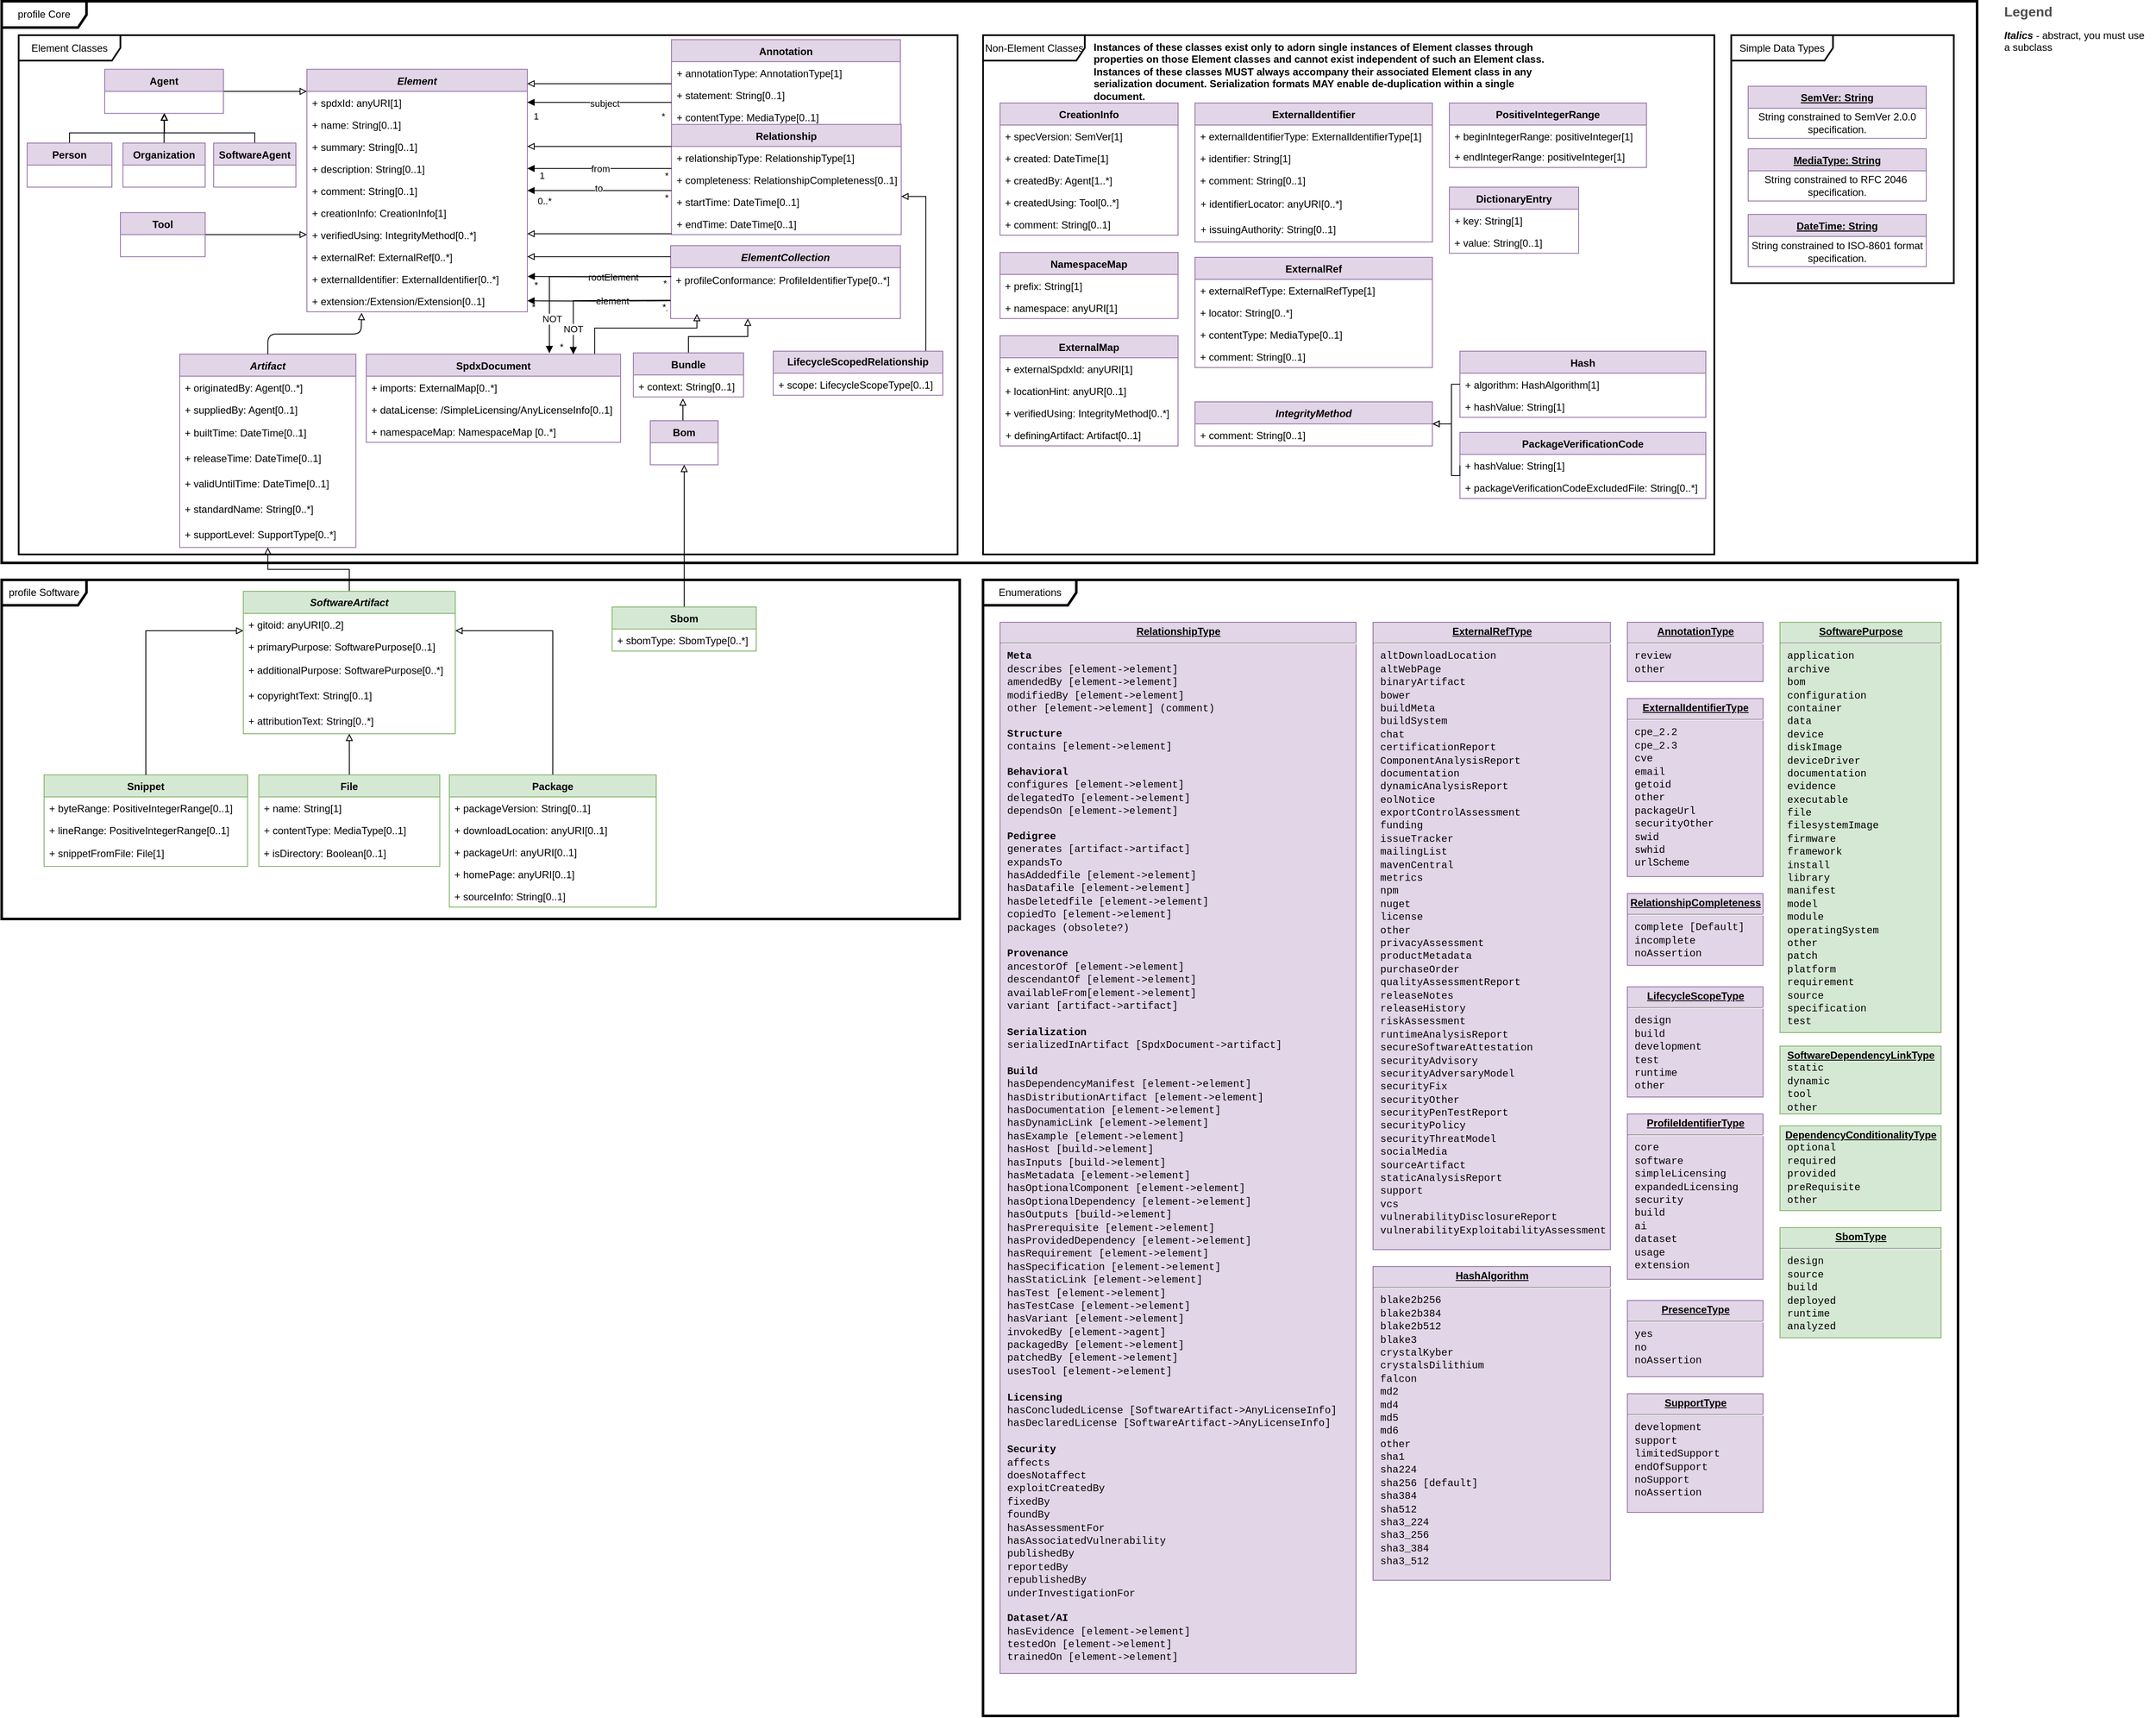 <mxfile compressed="false" version="23.0.2" type="device" pages="7">
  <diagram name="Core" id="evL5fLv8r15yFEJPhG0Y">
    <mxGraphModel dx="2652" dy="3266" grid="1" gridSize="10" guides="1" tooltips="1" connect="1" arrows="1" fold="1" page="1" pageScale="1" pageWidth="1100" pageHeight="850" math="0" shadow="0">
      <root>
        <mxCell id="lbw5UqFOsXxO_sbxoh2b-0" />
        <mxCell id="lbw5UqFOsXxO_sbxoh2b-1" parent="lbw5UqFOsXxO_sbxoh2b-0" />
        <mxCell id="lbw5UqFOsXxO_sbxoh2b-2" value="profile Core" style="shape=umlFrame;whiteSpace=wrap;html=1;width=100;height=31;strokeWidth=3;" parent="lbw5UqFOsXxO_sbxoh2b-1" vertex="1">
          <mxGeometry x="20" y="-972.5" width="2330" height="662.5" as="geometry" />
        </mxCell>
        <mxCell id="A_poBjrdFwQ311XOwxoM-0" value="Element Classes" style="shape=umlFrame;whiteSpace=wrap;html=1;width=120;height=30;strokeWidth=2;" parent="lbw5UqFOsXxO_sbxoh2b-1" vertex="1">
          <mxGeometry x="40" y="-932.5" width="1107.5" height="612.5" as="geometry" />
        </mxCell>
        <mxCell id="D-6Ik7bqTv6rPUFT9Ilv-0" value="Enumerations" style="shape=umlFrame;whiteSpace=wrap;html=1;width=110;height=30;strokeWidth=3;" parent="lbw5UqFOsXxO_sbxoh2b-1" vertex="1">
          <mxGeometry x="1177.5" y="-290" width="1150" height="1340" as="geometry" />
        </mxCell>
        <mxCell id="D-6Ik7bqTv6rPUFT9Ilv-1" value="Simple Data Types" style="shape=umlFrame;whiteSpace=wrap;html=1;width=120;height=30;strokeWidth=2;" parent="lbw5UqFOsXxO_sbxoh2b-1" vertex="1">
          <mxGeometry x="2060" y="-932.5" width="262.5" height="292.5" as="geometry" />
        </mxCell>
        <mxCell id="lbw5UqFOsXxO_sbxoh2b-3" value="profile Software" style="shape=umlFrame;whiteSpace=wrap;html=1;width=100;height=30;strokeWidth=3;" parent="lbw5UqFOsXxO_sbxoh2b-1" vertex="1">
          <mxGeometry x="20" y="-290" width="1130" height="400" as="geometry" />
        </mxCell>
        <object label="Element" description="static representation of a part of the universe of discourse that may be identified and characterised by its behaviour and attribute." description_source="ISO 15531-1:2004" id="lbw5UqFOsXxO_sbxoh2b-71">
          <mxCell style="swimlane;fontStyle=3;childLayout=stackLayout;horizontal=1;startSize=26;fillColor=#e1d5e7;horizontalStack=0;resizeParent=1;resizeParentMax=0;resizeLast=0;collapsible=1;marginBottom=0;strokeColor=#9673a6;" parent="lbw5UqFOsXxO_sbxoh2b-1" vertex="1">
            <mxGeometry x="380" y="-892.25" width="260" height="286" as="geometry" />
          </mxCell>
        </object>
        <mxCell id="lbw5UqFOsXxO_sbxoh2b-72" value="+ spdxId: anyURI[1]" style="text;strokeColor=none;fillColor=none;align=left;verticalAlign=top;spacingLeft=4;spacingRight=4;overflow=hidden;rotatable=0;points=[[0,0.5],[1,0.5]];portConstraint=eastwest;" parent="lbw5UqFOsXxO_sbxoh2b-71" vertex="1">
          <mxGeometry y="26" width="260" height="26" as="geometry" />
        </mxCell>
        <mxCell id="lbw5UqFOsXxO_sbxoh2b-73" value="+ name: String[0..1]" style="text;strokeColor=none;fillColor=none;align=left;verticalAlign=top;spacingLeft=4;spacingRight=4;overflow=hidden;rotatable=0;points=[[0,0.5],[1,0.5]];portConstraint=eastwest;" parent="lbw5UqFOsXxO_sbxoh2b-71" vertex="1">
          <mxGeometry y="52" width="260" height="26" as="geometry" />
        </mxCell>
        <mxCell id="6XS0wSoGIkXF6f-__7vX-0" value="+ summary: String[0..1]" style="text;strokeColor=none;fillColor=none;align=left;verticalAlign=top;spacingLeft=4;spacingRight=4;overflow=hidden;rotatable=0;points=[[0,0.5],[1,0.5]];portConstraint=eastwest;" parent="lbw5UqFOsXxO_sbxoh2b-71" vertex="1">
          <mxGeometry y="78" width="260" height="26" as="geometry" />
        </mxCell>
        <mxCell id="6XS0wSoGIkXF6f-__7vX-1" value="+ description: String[0..1]" style="text;strokeColor=none;fillColor=none;align=left;verticalAlign=top;spacingLeft=4;spacingRight=4;overflow=hidden;rotatable=0;points=[[0,0.5],[1,0.5]];portConstraint=eastwest;" parent="lbw5UqFOsXxO_sbxoh2b-71" vertex="1">
          <mxGeometry y="104" width="260" height="26" as="geometry" />
        </mxCell>
        <mxCell id="lbw5UqFOsXxO_sbxoh2b-74" value="+ comment: String[0..1]" style="text;strokeColor=none;fillColor=none;align=left;verticalAlign=top;spacingLeft=4;spacingRight=4;overflow=hidden;rotatable=0;points=[[0,0.5],[1,0.5]];portConstraint=eastwest;" parent="lbw5UqFOsXxO_sbxoh2b-71" vertex="1">
          <mxGeometry y="130" width="260" height="26" as="geometry" />
        </mxCell>
        <mxCell id="6XS0wSoGIkXF6f-__7vX-14" value="+ creationInfo: CreationInfo[1]" style="text;strokeColor=none;fillColor=none;align=left;verticalAlign=top;spacingLeft=4;spacingRight=4;overflow=hidden;rotatable=0;points=[[0,0.5],[1,0.5]];portConstraint=eastwest;" parent="lbw5UqFOsXxO_sbxoh2b-71" vertex="1">
          <mxGeometry y="156" width="260" height="26" as="geometry" />
        </mxCell>
        <mxCell id="oqmSebOzuupvJpAGgmBN-0" value="+ verifiedUsing: IntegrityMethod[0..*]" style="text;strokeColor=none;fillColor=none;align=left;verticalAlign=top;spacingLeft=4;spacingRight=4;overflow=hidden;rotatable=0;points=[[0,0.5],[1,0.5]];portConstraint=eastwest;" parent="lbw5UqFOsXxO_sbxoh2b-71" vertex="1">
          <mxGeometry y="182" width="260" height="26" as="geometry" />
        </mxCell>
        <mxCell id="oqmSebOzuupvJpAGgmBN-2" value="+ externalRef: ExternalRef[0..*]" style="text;strokeColor=none;fillColor=none;align=left;verticalAlign=top;spacingLeft=4;spacingRight=4;overflow=hidden;rotatable=0;points=[[0,0.5],[1,0.5]];portConstraint=eastwest;fontColor=#000000;" parent="lbw5UqFOsXxO_sbxoh2b-71" vertex="1">
          <mxGeometry y="208" width="260" height="26" as="geometry" />
        </mxCell>
        <mxCell id="HIxk6s3NbhlS_bf0KkwK-1" value="+ externalIdentifier: ExternalIdentifier[0..*]" style="text;strokeColor=none;fillColor=none;align=left;verticalAlign=top;spacingLeft=4;spacingRight=4;overflow=hidden;rotatable=0;points=[[0,0.5],[1,0.5]];portConstraint=eastwest;" parent="lbw5UqFOsXxO_sbxoh2b-71" vertex="1">
          <mxGeometry y="234" width="260" height="26" as="geometry" />
        </mxCell>
        <mxCell id="rxyFEzK3qIhznJNs5aLL-1" value="+ extension:/Extension/Extension[0..1]" style="text;strokeColor=none;fillColor=none;align=left;verticalAlign=top;spacingLeft=4;spacingRight=4;overflow=hidden;rotatable=0;points=[[0,0.5],[1,0.5]];portConstraint=eastwest;" parent="lbw5UqFOsXxO_sbxoh2b-71" vertex="1">
          <mxGeometry y="260" width="260" height="26" as="geometry" />
        </mxCell>
        <mxCell id="lbw5UqFOsXxO_sbxoh2b-52" value="Artifact" style="swimlane;fontStyle=3;childLayout=stackLayout;horizontal=1;startSize=26;fillColor=#e1d5e7;horizontalStack=0;resizeParent=1;resizeParentMax=0;resizeLast=0;collapsible=1;marginBottom=0;strokeColor=#9673a6;" parent="lbw5UqFOsXxO_sbxoh2b-1" vertex="1">
          <mxGeometry x="230" y="-556.25" width="207.75" height="228" as="geometry" />
        </mxCell>
        <mxCell id="NFjxm8YZizB6JucycD55-12" value="+ originatedBy: Agent[0..*]" style="text;strokeColor=none;fillColor=none;align=left;verticalAlign=top;spacingLeft=4;spacingRight=4;overflow=hidden;rotatable=0;points=[[0,0.5],[1,0.5]];portConstraint=eastwest;" parent="lbw5UqFOsXxO_sbxoh2b-52" vertex="1">
          <mxGeometry y="26" width="207.75" height="26" as="geometry" />
        </mxCell>
        <mxCell id="_tOrbuKJGU1E6TveA5gi-5" value="+ suppliedBy: Agent[0..1]" style="text;strokeColor=none;fillColor=none;align=left;verticalAlign=top;spacingLeft=4;spacingRight=4;overflow=hidden;rotatable=0;points=[[0,0.5],[1,0.5]];portConstraint=eastwest;whiteSpace=wrap;html=1;" parent="lbw5UqFOsXxO_sbxoh2b-52" vertex="1">
          <mxGeometry y="52" width="207.75" height="26" as="geometry" />
        </mxCell>
        <mxCell id="A_poBjrdFwQ311XOwxoM-29" value="+ builtTime: DateTime[0..1]" style="text;strokeColor=none;fillColor=none;align=left;verticalAlign=middle;spacingLeft=4;spacingRight=4;overflow=hidden;points=[[0,0.5],[1,0.5]];portConstraint=eastwest;rotatable=0;whiteSpace=wrap;html=1;fontColor=#000000;" parent="lbw5UqFOsXxO_sbxoh2b-52" vertex="1">
          <mxGeometry y="78" width="207.75" height="30" as="geometry" />
        </mxCell>
        <mxCell id="A_poBjrdFwQ311XOwxoM-28" value="+ releaseTime: DateTime[0..1]" style="text;strokeColor=none;fillColor=none;align=left;verticalAlign=middle;spacingLeft=4;spacingRight=4;overflow=hidden;points=[[0,0.5],[1,0.5]];portConstraint=eastwest;rotatable=0;whiteSpace=wrap;html=1;fontColor=#000000;" parent="lbw5UqFOsXxO_sbxoh2b-52" vertex="1">
          <mxGeometry y="108" width="207.75" height="30" as="geometry" />
        </mxCell>
        <mxCell id="A_poBjrdFwQ311XOwxoM-26" value="+ validUntilTime: DateTime[0..1]" style="text;strokeColor=none;fillColor=none;align=left;verticalAlign=middle;spacingLeft=4;spacingRight=4;overflow=hidden;points=[[0,0.5],[1,0.5]];portConstraint=eastwest;rotatable=0;whiteSpace=wrap;html=1;fontColor=#000000;" parent="lbw5UqFOsXxO_sbxoh2b-52" vertex="1">
          <mxGeometry y="138" width="207.75" height="30" as="geometry" />
        </mxCell>
        <mxCell id="A_poBjrdFwQ311XOwxoM-27" value="+ standardName: String[0..*]" style="text;strokeColor=none;fillColor=none;align=left;verticalAlign=middle;spacingLeft=4;spacingRight=4;overflow=hidden;points=[[0,0.5],[1,0.5]];portConstraint=eastwest;rotatable=0;whiteSpace=wrap;html=1;fontColor=#000000;" parent="lbw5UqFOsXxO_sbxoh2b-52" vertex="1">
          <mxGeometry y="168" width="207.75" height="30" as="geometry" />
        </mxCell>
        <mxCell id="uof8wBaXC7fY7bNHS333-4" value="+ supportLevel: SupportType[0..*]" style="text;strokeColor=none;fillColor=none;align=left;verticalAlign=middle;spacingLeft=4;spacingRight=4;overflow=hidden;points=[[0,0.5],[1,0.5]];portConstraint=eastwest;rotatable=0;whiteSpace=wrap;html=1;" parent="lbw5UqFOsXxO_sbxoh2b-52" vertex="1">
          <mxGeometry y="198" width="207.75" height="30" as="geometry" />
        </mxCell>
        <object label="Annotation" description="descriptive information unit attached to a datatype, or a component of a datatype, or a procedure (value), to characterize some aspect of the representations, variables, or operations associated with values of the datatype" description_source="ISO/IEC 11404:2007" id="7X9VmMs6XNZlRR0Fnkzy-4">
          <mxCell style="swimlane;fontStyle=1;childLayout=stackLayout;horizontal=1;startSize=26;fillColor=#e1d5e7;horizontalStack=0;resizeParent=1;resizeParentMax=0;resizeLast=0;collapsible=1;marginBottom=0;strokeColor=#9673a6;" parent="lbw5UqFOsXxO_sbxoh2b-1" vertex="1">
            <mxGeometry x="810" y="-927.25" width="270" height="104" as="geometry" />
          </mxCell>
        </object>
        <mxCell id="ufostXa2ktRmBCj3IWHJ-8" value="+ annotationType: AnnotationType[1]" style="text;strokeColor=none;fillColor=none;align=left;verticalAlign=top;spacingLeft=4;spacingRight=4;overflow=hidden;rotatable=0;points=[[0,0.5],[1,0.5]];portConstraint=eastwest;" parent="7X9VmMs6XNZlRR0Fnkzy-4" vertex="1">
          <mxGeometry y="26" width="270" height="26" as="geometry" />
        </mxCell>
        <mxCell id="ufostXa2ktRmBCj3IWHJ-11" value="+ statement: String[0..1]" style="text;strokeColor=none;fillColor=none;align=left;verticalAlign=top;spacingLeft=4;spacingRight=4;overflow=hidden;rotatable=0;points=[[0,0.5],[1,0.5]];portConstraint=eastwest;" parent="7X9VmMs6XNZlRR0Fnkzy-4" vertex="1">
          <mxGeometry y="52" width="270" height="26" as="geometry" />
        </mxCell>
        <mxCell id="AQ91tEVbBVTUy-TZAcdC-2" value="+ contentType: MediaType[0..1]" style="text;strokeColor=none;fillColor=none;align=left;verticalAlign=top;spacingLeft=4;spacingRight=4;overflow=hidden;rotatable=0;points=[[0,0.5],[1,0.5]];portConstraint=eastwest;fontColor=#000000;" parent="7X9VmMs6XNZlRR0Fnkzy-4" vertex="1">
          <mxGeometry y="78" width="270" height="26" as="geometry" />
        </mxCell>
        <mxCell id="lbw5UqFOsXxO_sbxoh2b-64" value="Relationship" style="swimlane;fontStyle=1;childLayout=stackLayout;horizontal=1;startSize=26;fillColor=#e1d5e7;horizontalStack=0;resizeParent=1;resizeParentMax=0;resizeLast=0;collapsible=1;marginBottom=0;strokeColor=#9673a6;" parent="lbw5UqFOsXxO_sbxoh2b-1" vertex="1">
          <mxGeometry x="810" y="-827.25" width="271" height="130" as="geometry" />
        </mxCell>
        <mxCell id="lbw5UqFOsXxO_sbxoh2b-65" value="+ relationshipType: RelationshipType[1]" style="text;strokeColor=none;fillColor=none;align=left;verticalAlign=top;spacingLeft=4;spacingRight=4;overflow=hidden;rotatable=0;points=[[0,0.5],[1,0.5]];portConstraint=eastwest;" parent="lbw5UqFOsXxO_sbxoh2b-64" vertex="1">
          <mxGeometry y="26" width="271" height="26" as="geometry" />
        </mxCell>
        <mxCell id="lbw5UqFOsXxO_sbxoh2b-66" value="+ completeness: RelationshipCompleteness[0..1]" style="text;strokeColor=none;fillColor=none;align=left;verticalAlign=top;spacingLeft=4;spacingRight=4;overflow=hidden;rotatable=0;points=[[0,0.5],[1,0.5]];portConstraint=eastwest;" parent="lbw5UqFOsXxO_sbxoh2b-64" vertex="1">
          <mxGeometry y="52" width="271" height="26" as="geometry" />
        </mxCell>
        <mxCell id="ew5cCHlI-g1IRjr4-E-k-0" value="+ startTime: DateTime[0..1]" style="text;strokeColor=none;fillColor=none;align=left;verticalAlign=top;spacingLeft=4;spacingRight=4;overflow=hidden;rotatable=0;points=[[0,0.5],[1,0.5]];portConstraint=eastwest;whiteSpace=wrap;html=1;" parent="lbw5UqFOsXxO_sbxoh2b-64" vertex="1">
          <mxGeometry y="78" width="271" height="26" as="geometry" />
        </mxCell>
        <mxCell id="ew5cCHlI-g1IRjr4-E-k-1" value="+ endTime: DateTime[0..1]" style="text;strokeColor=none;fillColor=none;align=left;verticalAlign=top;spacingLeft=4;spacingRight=4;overflow=hidden;rotatable=0;points=[[0,0.5],[1,0.5]];portConstraint=eastwest;whiteSpace=wrap;html=1;" parent="lbw5UqFOsXxO_sbxoh2b-64" vertex="1">
          <mxGeometry y="104" width="271" height="26" as="geometry" />
        </mxCell>
        <mxCell id="s9GtI_vweYOVL9K8k0TA-0" value="ElementCollection" style="swimlane;fontStyle=3;childLayout=stackLayout;horizontal=1;startSize=26;fillColor=#e1d5e7;horizontalStack=0;resizeParent=1;resizeParentMax=0;resizeLast=0;collapsible=1;marginBottom=0;strokeColor=#9673a6;" parent="lbw5UqFOsXxO_sbxoh2b-1" vertex="1">
          <mxGeometry x="809" y="-684.25" width="271" height="86" as="geometry" />
        </mxCell>
        <mxCell id="A_poBjrdFwQ311XOwxoM-33" value="+ profileConformance: ProfileIdentifierType[0..*]" style="text;strokeColor=none;fillColor=none;align=left;verticalAlign=middle;spacingLeft=4;spacingRight=4;overflow=hidden;points=[[0,0.5],[1,0.5]];portConstraint=eastwest;rotatable=0;whiteSpace=wrap;html=1;fontColor=#000000;" parent="s9GtI_vweYOVL9K8k0TA-0" vertex="1">
          <mxGeometry y="26" width="271" height="30" as="geometry" />
        </mxCell>
        <mxCell id="A_poBjrdFwQ311XOwxoM-32" value="&lt;font color=&quot;#000000&quot;&gt;&amp;nbsp;&lt;/font&gt;" style="text;strokeColor=none;fillColor=none;align=left;verticalAlign=middle;spacingLeft=4;spacingRight=4;overflow=hidden;points=[[0,0.5],[1,0.5]];portConstraint=eastwest;rotatable=0;whiteSpace=wrap;html=1;fontColor=#FF0000;" parent="s9GtI_vweYOVL9K8k0TA-0" vertex="1">
          <mxGeometry y="56" width="271" height="30" as="geometry" />
        </mxCell>
        <mxCell id="lbw5UqFOsXxO_sbxoh2b-22" style="edgeStyle=orthogonalEdgeStyle;rounded=0;orthogonalLoop=1;jettySize=auto;html=1;endArrow=block;endFill=1;entryX=1;entryY=0.5;entryDx=0;entryDy=0;" parent="lbw5UqFOsXxO_sbxoh2b-1" target="6XS0wSoGIkXF6f-__7vX-1" edge="1">
          <mxGeometry relative="1" as="geometry">
            <mxPoint x="810" y="-775.25" as="sourcePoint" />
            <mxPoint x="710" y="-777.25" as="targetPoint" />
            <Array as="points">
              <mxPoint x="810" y="-775.25" />
            </Array>
          </mxGeometry>
        </mxCell>
        <mxCell id="lbw5UqFOsXxO_sbxoh2b-23" value="1" style="edgeLabel;html=1;align=center;verticalAlign=middle;resizable=0;points=[];" parent="lbw5UqFOsXxO_sbxoh2b-22" vertex="1" connectable="0">
          <mxGeometry x="0.733" y="-1" relative="1" as="geometry">
            <mxPoint x="-6" y="9" as="offset" />
          </mxGeometry>
        </mxCell>
        <mxCell id="lbw5UqFOsXxO_sbxoh2b-25" value="from" style="edgeLabel;html=1;align=center;verticalAlign=middle;resizable=0;points=[];" parent="lbw5UqFOsXxO_sbxoh2b-22" vertex="1" connectable="0">
          <mxGeometry x="-0.007" relative="1" as="geometry">
            <mxPoint as="offset" />
          </mxGeometry>
        </mxCell>
        <mxCell id="s9GtI_vweYOVL9K8k0TA-24" value="*" style="edgeLabel;html=1;align=center;verticalAlign=middle;resizable=0;points=[];fontSize=11;" parent="lbw5UqFOsXxO_sbxoh2b-22" vertex="1" connectable="0">
          <mxGeometry x="-0.926" y="-1" relative="1" as="geometry">
            <mxPoint y="9" as="offset" />
          </mxGeometry>
        </mxCell>
        <mxCell id="lbw5UqFOsXxO_sbxoh2b-26" style="edgeStyle=orthogonalEdgeStyle;rounded=0;orthogonalLoop=1;jettySize=auto;html=1;endArrow=block;endFill=1;entryX=1;entryY=0.5;entryDx=0;entryDy=0;" parent="lbw5UqFOsXxO_sbxoh2b-1" source="lbw5UqFOsXxO_sbxoh2b-64" target="lbw5UqFOsXxO_sbxoh2b-74" edge="1">
          <mxGeometry relative="1" as="geometry">
            <Array as="points">
              <mxPoint x="770" y="-749.25" />
              <mxPoint x="770" y="-749.25" />
            </Array>
            <mxPoint x="978" y="-738.25" as="sourcePoint" />
            <mxPoint x="739" y="-746.25" as="targetPoint" />
          </mxGeometry>
        </mxCell>
        <mxCell id="lbw5UqFOsXxO_sbxoh2b-27" value="0..*" style="edgeLabel;html=1;align=center;verticalAlign=middle;resizable=0;points=[];" parent="lbw5UqFOsXxO_sbxoh2b-26" vertex="1" connectable="0">
          <mxGeometry x="0.756" y="-1" relative="1" as="geometry">
            <mxPoint x="-1" y="13" as="offset" />
          </mxGeometry>
        </mxCell>
        <mxCell id="lbw5UqFOsXxO_sbxoh2b-29" value="to" style="edgeLabel;html=1;align=center;verticalAlign=middle;resizable=0;points=[];" parent="lbw5UqFOsXxO_sbxoh2b-26" vertex="1" connectable="0">
          <mxGeometry x="0.13" y="-1" relative="1" as="geometry">
            <mxPoint x="10" y="-2" as="offset" />
          </mxGeometry>
        </mxCell>
        <mxCell id="s9GtI_vweYOVL9K8k0TA-23" value="*" style="edgeLabel;html=1;align=center;verticalAlign=middle;resizable=0;points=[];fontSize=11;" parent="lbw5UqFOsXxO_sbxoh2b-26" vertex="1" connectable="0">
          <mxGeometry x="-0.93" y="-1" relative="1" as="geometry">
            <mxPoint y="9" as="offset" />
          </mxGeometry>
        </mxCell>
        <mxCell id="lbw5UqFOsXxO_sbxoh2b-32" value="" style="endArrow=block;endSize=6;endFill=0;html=1;entryX=0.248;entryY=1.048;entryDx=0;entryDy=0;entryPerimeter=0;exitX=0.5;exitY=0;exitDx=0;exitDy=0;" parent="lbw5UqFOsXxO_sbxoh2b-1" source="lbw5UqFOsXxO_sbxoh2b-52" target="rxyFEzK3qIhznJNs5aLL-1" edge="1">
          <mxGeometry width="160" relative="1" as="geometry">
            <mxPoint x="406.087" y="-556.25" as="sourcePoint" />
            <mxPoint x="400" y="-607.25" as="targetPoint" />
            <Array as="points">
              <mxPoint x="334" y="-580" />
              <mxPoint x="444" y="-580" />
            </Array>
          </mxGeometry>
        </mxCell>
        <mxCell id="lbw5UqFOsXxO_sbxoh2b-34" value="&lt;div&gt;&lt;br&gt;&lt;/div&gt;&lt;div&gt;&lt;br&gt;&lt;/div&gt;" style="endArrow=block;endSize=6;endFill=0;html=1;rounded=0;entryX=1;entryY=0.5;entryDx=0;entryDy=0;" parent="lbw5UqFOsXxO_sbxoh2b-1" target="6XS0wSoGIkXF6f-__7vX-0" edge="1">
          <mxGeometry width="160" relative="1" as="geometry">
            <mxPoint x="810" y="-801.25" as="sourcePoint" />
            <mxPoint x="640" y="-797.25" as="targetPoint" />
          </mxGeometry>
        </mxCell>
        <mxCell id="lbw5UqFOsXxO_sbxoh2b-38" style="edgeStyle=orthogonalEdgeStyle;rounded=0;orthogonalLoop=1;jettySize=auto;html=1;startSize=6;endArrow=block;endFill=0;endSize=6;entryX=1;entryY=0.5;entryDx=0;entryDy=0;" parent="lbw5UqFOsXxO_sbxoh2b-1" source="s9GtI_vweYOVL9K8k0TA-0" target="oqmSebOzuupvJpAGgmBN-2" edge="1">
          <mxGeometry relative="1" as="geometry">
            <Array as="points">
              <mxPoint x="905" y="-671.25" />
            </Array>
          </mxGeometry>
        </mxCell>
        <mxCell id="lbw5UqFOsXxO_sbxoh2b-39" style="edgeStyle=orthogonalEdgeStyle;rounded=0;orthogonalLoop=1;jettySize=auto;html=1;startSize=6;endArrow=block;endFill=0;endSize=6;" parent="lbw5UqFOsXxO_sbxoh2b-1" source="lbw5UqFOsXxO_sbxoh2b-42" target="_tOrbuKJGU1E6TveA5gi-6" edge="1">
          <mxGeometry relative="1" as="geometry">
            <mxPoint x="532.5" y="-183" as="sourcePoint" />
            <mxPoint x="532.5" y="-268" as="targetPoint" />
          </mxGeometry>
        </mxCell>
        <mxCell id="lbw5UqFOsXxO_sbxoh2b-40" style="edgeStyle=orthogonalEdgeStyle;rounded=0;orthogonalLoop=1;jettySize=auto;html=1;startSize=6;endArrow=block;endFill=0;endSize=6;exitX=0.5;exitY=0;exitDx=0;exitDy=0;" parent="lbw5UqFOsXxO_sbxoh2b-1" source="_tOrbuKJGU1E6TveA5gi-6" target="lbw5UqFOsXxO_sbxoh2b-52" edge="1">
          <mxGeometry relative="1" as="geometry">
            <mxPoint x="770" y="-384.96" as="sourcePoint" />
          </mxGeometry>
        </mxCell>
        <mxCell id="7X9VmMs6XNZlRR0Fnkzy-20" style="edgeStyle=orthogonalEdgeStyle;rounded=0;orthogonalLoop=1;jettySize=auto;html=1;endArrow=block;endFill=1;exitX=0.004;exitY=0.191;exitDx=0;exitDy=0;exitPerimeter=0;entryX=1.001;entryY=0.397;entryDx=0;entryDy=0;entryPerimeter=0;" parent="lbw5UqFOsXxO_sbxoh2b-1" target="HIxk6s3NbhlS_bf0KkwK-1" edge="1">
          <mxGeometry relative="1" as="geometry">
            <Array as="points" />
            <mxPoint x="809.844" y="-647.936" as="sourcePoint" />
            <mxPoint x="737" y="-653.25" as="targetPoint" />
          </mxGeometry>
        </mxCell>
        <mxCell id="ufostXa2ktRmBCj3IWHJ-2" value="*" style="edgeLabel;html=1;align=center;verticalAlign=middle;resizable=0;points=[];" parent="7X9VmMs6XNZlRR0Fnkzy-20" vertex="1" connectable="0">
          <mxGeometry x="-0.904" y="4" relative="1" as="geometry">
            <mxPoint y="4" as="offset" />
          </mxGeometry>
        </mxCell>
        <mxCell id="ufostXa2ktRmBCj3IWHJ-3" value="*" style="edgeLabel;html=1;align=center;verticalAlign=middle;resizable=0;points=[];" parent="7X9VmMs6XNZlRR0Fnkzy-20" vertex="1" connectable="0">
          <mxGeometry x="0.868" y="1" relative="1" as="geometry">
            <mxPoint x="-2" y="9" as="offset" />
          </mxGeometry>
        </mxCell>
        <mxCell id="7X9VmMs6XNZlRR0Fnkzy-21" value="rootElement" style="edgeLabel;html=1;align=center;verticalAlign=middle;resizable=0;points=[];" parent="7X9VmMs6XNZlRR0Fnkzy-20" vertex="1" connectable="0">
          <mxGeometry x="0.081" y="-2" relative="1" as="geometry">
            <mxPoint x="22" y="3" as="offset" />
          </mxGeometry>
        </mxCell>
        <mxCell id="lbw5UqFOsXxO_sbxoh2b-43" value="Snippet" style="swimlane;fontStyle=1;childLayout=stackLayout;horizontal=1;startSize=26;fillColor=#d5e8d4;horizontalStack=0;resizeParent=1;resizeParentMax=0;resizeLast=0;collapsible=1;marginBottom=0;strokeColor=#82b366;" parent="lbw5UqFOsXxO_sbxoh2b-1" vertex="1">
          <mxGeometry x="70" y="-60" width="240" height="108" as="geometry" />
        </mxCell>
        <mxCell id="t8FX-Gni1pE77RGUYnyY-1" value="+ byteRange: PositiveIntegerRange[0..1]" style="text;strokeColor=none;fillColor=none;align=left;verticalAlign=top;spacingLeft=4;spacingRight=4;overflow=hidden;rotatable=0;points=[[0,0.5],[1,0.5]];portConstraint=eastwest;" parent="lbw5UqFOsXxO_sbxoh2b-43" vertex="1">
          <mxGeometry y="26" width="240" height="26" as="geometry" />
        </mxCell>
        <mxCell id="jvhwNxMEuVlS3L2Q85VT-1" value="+ lineRange: PositiveIntegerRange[0..1]" style="text;strokeColor=none;fillColor=none;align=left;verticalAlign=top;spacingLeft=4;spacingRight=4;overflow=hidden;rotatable=0;points=[[0,0.5],[1,0.5]];portConstraint=eastwest;" parent="lbw5UqFOsXxO_sbxoh2b-43" vertex="1">
          <mxGeometry y="52" width="240" height="26" as="geometry" />
        </mxCell>
        <mxCell id="A_poBjrdFwQ311XOwxoM-69" value="+ snippetFromFile: File[1]" style="text;strokeColor=none;fillColor=none;align=left;verticalAlign=middle;spacingLeft=4;spacingRight=4;overflow=hidden;points=[[0,0.5],[1,0.5]];portConstraint=eastwest;rotatable=0;whiteSpace=wrap;html=1;" parent="lbw5UqFOsXxO_sbxoh2b-43" vertex="1">
          <mxGeometry y="78" width="240" height="30" as="geometry" />
        </mxCell>
        <object label="File" description="An unambiguously named collection of structured information having a common set of attributes." description_source="ISO 8571-1:1988" id="lbw5UqFOsXxO_sbxoh2b-42">
          <mxCell style="swimlane;fontStyle=1;childLayout=stackLayout;horizontal=1;startSize=26;fillColor=#d5e8d4;horizontalStack=0;resizeParent=1;resizeParentMax=0;resizeLast=0;collapsible=1;marginBottom=0;strokeColor=#82b366;" parent="lbw5UqFOsXxO_sbxoh2b-1" vertex="1">
            <mxGeometry x="323.25" y="-60" width="213.5" height="108" as="geometry" />
          </mxCell>
        </object>
        <mxCell id="o2CBVeWiBMhonTvapwdJ-1" value="+ name: String[1]" style="text;strokeColor=none;fillColor=none;align=left;verticalAlign=top;spacingLeft=4;spacingRight=4;overflow=hidden;rotatable=0;points=[[0,0.5],[1,0.5]];portConstraint=eastwest;" parent="lbw5UqFOsXxO_sbxoh2b-42" vertex="1">
          <mxGeometry y="26" width="213.5" height="26" as="geometry" />
        </mxCell>
        <mxCell id="6XS0wSoGIkXF6f-__7vX-9" value="+ contentType: MediaType[0..1]" style="text;strokeColor=none;fillColor=none;align=left;verticalAlign=top;spacingLeft=4;spacingRight=4;overflow=hidden;rotatable=0;points=[[0,0.5],[1,0.5]];portConstraint=eastwest;" parent="lbw5UqFOsXxO_sbxoh2b-42" vertex="1">
          <mxGeometry y="52" width="213.5" height="26" as="geometry" />
        </mxCell>
        <mxCell id="9v8_QJRpUxiWxYQ-tKMq-0" value="+ isDirectory: Boolean[0..1]" style="text;strokeColor=none;fillColor=none;align=left;verticalAlign=middle;spacingLeft=4;spacingRight=4;overflow=hidden;points=[[0,0.5],[1,0.5]];portConstraint=eastwest;rotatable=0;whiteSpace=wrap;html=1;" parent="lbw5UqFOsXxO_sbxoh2b-42" vertex="1">
          <mxGeometry y="78" width="213.5" height="30" as="geometry" />
        </mxCell>
        <mxCell id="11dFeftOe7PHnhLJCQio-26" style="edgeStyle=orthogonalEdgeStyle;rounded=0;orthogonalLoop=1;jettySize=auto;html=1;endArrow=block;endFill=0;" parent="lbw5UqFOsXxO_sbxoh2b-1" source="11dFeftOe7PHnhLJCQio-24" target="_tOrbuKJGU1E6TveA5gi-6" edge="1">
          <mxGeometry relative="1" as="geometry">
            <Array as="points">
              <mxPoint x="670" y="-230" />
            </Array>
            <mxPoint x="710" y="-321" as="targetPoint" />
          </mxGeometry>
        </mxCell>
        <object label="Package" description="set of related components that are combined into a single distributable item" description_source="ISO/IEC/IEEE 24765:2017" id="11dFeftOe7PHnhLJCQio-24">
          <mxCell style="swimlane;fontStyle=1;childLayout=stackLayout;horizontal=1;startSize=26;fillColor=#d5e8d4;horizontalStack=0;resizeParent=1;resizeParentMax=0;resizeLast=0;collapsible=1;marginBottom=0;strokeColor=#82b366;" parent="lbw5UqFOsXxO_sbxoh2b-1" vertex="1">
            <mxGeometry x="548" y="-60" width="244" height="156" as="geometry" />
          </mxCell>
        </object>
        <mxCell id="Sc1PUL2qw-Lf_UW6DtQp-2" value="+ packageVersion: String[0..1]" style="text;strokeColor=none;fillColor=none;align=left;verticalAlign=top;spacingLeft=4;spacingRight=4;overflow=hidden;rotatable=0;points=[[0,0.5],[1,0.5]];portConstraint=eastwest;" parent="11dFeftOe7PHnhLJCQio-24" vertex="1">
          <mxGeometry y="26" width="244" height="26" as="geometry" />
        </mxCell>
        <mxCell id="aa5LsE9J3QLMif-ZBd8X-0" value="+ downloadLocation: anyURI[0..1]" style="text;strokeColor=none;fillColor=none;align=left;verticalAlign=top;spacingLeft=4;spacingRight=4;overflow=hidden;rotatable=0;points=[[0,0.5],[1,0.5]];portConstraint=eastwest;" parent="11dFeftOe7PHnhLJCQio-24" vertex="1">
          <mxGeometry y="52" width="244" height="26" as="geometry" />
        </mxCell>
        <mxCell id="jvhwNxMEuVlS3L2Q85VT-0" value="+ packageUrl: anyURI[0..1]" style="text;strokeColor=none;fillColor=none;align=left;verticalAlign=top;spacingLeft=4;spacingRight=4;overflow=hidden;rotatable=0;points=[[0,0.5],[1,0.5]];portConstraint=eastwest;" parent="11dFeftOe7PHnhLJCQio-24" vertex="1">
          <mxGeometry y="78" width="244" height="26" as="geometry" />
        </mxCell>
        <mxCell id="aa5LsE9J3QLMif-ZBd8X-1" value="+ homePage: anyURI[0..1]" style="text;strokeColor=none;fillColor=none;align=left;verticalAlign=top;spacingLeft=4;spacingRight=4;overflow=hidden;rotatable=0;points=[[0,0.5],[1,0.5]];portConstraint=eastwest;" parent="11dFeftOe7PHnhLJCQio-24" vertex="1">
          <mxGeometry y="104" width="244" height="26" as="geometry" />
        </mxCell>
        <mxCell id="o2CBVeWiBMhonTvapwdJ-0" value="+ sourceInfo: String[0..1]" style="text;strokeColor=none;fillColor=none;align=left;verticalAlign=top;spacingLeft=4;spacingRight=4;overflow=hidden;rotatable=0;points=[[0,0.5],[1,0.5]];portConstraint=eastwest;" parent="11dFeftOe7PHnhLJCQio-24" vertex="1">
          <mxGeometry y="130" width="244" height="26" as="geometry" />
        </mxCell>
        <mxCell id="ufostXa2ktRmBCj3IWHJ-5" style="edgeStyle=orthogonalEdgeStyle;rounded=0;orthogonalLoop=1;jettySize=auto;html=1;endArrow=block;endFill=1;entryX=1;entryY=0.5;entryDx=0;entryDy=0;" parent="lbw5UqFOsXxO_sbxoh2b-1" source="7X9VmMs6XNZlRR0Fnkzy-4" target="lbw5UqFOsXxO_sbxoh2b-72" edge="1">
          <mxGeometry relative="1" as="geometry">
            <Array as="points">
              <mxPoint x="880" y="-853.25" />
              <mxPoint x="880" y="-853.25" />
            </Array>
            <mxPoint x="979.5" y="-861.25" as="sourcePoint" />
            <mxPoint x="710" y="-857.25" as="targetPoint" />
          </mxGeometry>
        </mxCell>
        <mxCell id="ufostXa2ktRmBCj3IWHJ-6" value="*" style="edgeLabel;html=1;align=center;verticalAlign=middle;resizable=0;points=[];" parent="ufostXa2ktRmBCj3IWHJ-5" vertex="1" connectable="0">
          <mxGeometry x="0.892" y="-1" relative="1" as="geometry">
            <mxPoint x="151" y="17" as="offset" />
          </mxGeometry>
        </mxCell>
        <mxCell id="ufostXa2ktRmBCj3IWHJ-7" value="1" style="edgeLabel;html=1;align=center;verticalAlign=middle;resizable=0;points=[];" parent="ufostXa2ktRmBCj3IWHJ-5" vertex="1" connectable="0">
          <mxGeometry x="-0.939" y="-3" relative="1" as="geometry">
            <mxPoint x="-155" y="19" as="offset" />
          </mxGeometry>
        </mxCell>
        <mxCell id="ufostXa2ktRmBCj3IWHJ-9" value="subject" style="edgeLabel;html=1;align=center;verticalAlign=middle;resizable=0;points=[];" parent="ufostXa2ktRmBCj3IWHJ-5" vertex="1" connectable="0">
          <mxGeometry x="-0.354" y="1" relative="1" as="geometry">
            <mxPoint x="-24" as="offset" />
          </mxGeometry>
        </mxCell>
        <mxCell id="sJUtZFJU5kNpszgg1n5P-0" style="edgeStyle=orthogonalEdgeStyle;rounded=0;orthogonalLoop=1;jettySize=auto;html=1;endArrow=block;endFill=0;" parent="lbw5UqFOsXxO_sbxoh2b-1" source="7X9VmMs6XNZlRR0Fnkzy-4" target="lbw5UqFOsXxO_sbxoh2b-71" edge="1">
          <mxGeometry relative="1" as="geometry">
            <Array as="points">
              <mxPoint x="920" y="-887.25" />
              <mxPoint x="920" y="-887.25" />
            </Array>
          </mxGeometry>
        </mxCell>
        <mxCell id="Hp9Ntdexx7QzVjVITUbm-6" style="edgeStyle=orthogonalEdgeStyle;rounded=0;orthogonalLoop=1;jettySize=auto;html=1;endArrow=block;endFill=0;exitX=0.5;exitY=0;exitDx=0;exitDy=0;entryX=0.45;entryY=1.067;entryDx=0;entryDy=0;entryPerimeter=0;" parent="lbw5UqFOsXxO_sbxoh2b-1" source="Hp9Ntdexx7QzVjVITUbm-0" target="jUCqu7r1JRTQMiQOWCPR-2" edge="1">
          <mxGeometry relative="1" as="geometry">
            <Array as="points">
              <mxPoint x="824" y="-478" />
            </Array>
          </mxGeometry>
        </mxCell>
        <object label="Bom" description="presentation of the constituents in a product structure with the possibility to adapt the level of decomposition to actual need" description_source="ISO 10209:2022" id="Hp9Ntdexx7QzVjVITUbm-0">
          <mxCell style="swimlane;fontStyle=1;childLayout=stackLayout;horizontal=1;startSize=26;fillColor=#e1d5e7;horizontalStack=0;resizeParent=1;resizeParentMax=0;resizeLast=0;collapsible=1;marginBottom=0;strokeColor=#9673a6;" parent="lbw5UqFOsXxO_sbxoh2b-1" vertex="1">
            <mxGeometry x="785" y="-477.75" width="80" height="52" as="geometry" />
          </mxCell>
        </object>
        <mxCell id="Hp9Ntdexx7QzVjVITUbm-5" style="edgeStyle=orthogonalEdgeStyle;rounded=0;orthogonalLoop=1;jettySize=auto;html=1;endArrow=block;endFill=0;entryX=0.5;entryY=1;entryDx=0;entryDy=0;exitX=0.5;exitY=0;exitDx=0;exitDy=0;" parent="lbw5UqFOsXxO_sbxoh2b-1" source="Hp9Ntdexx7QzVjVITUbm-4" target="Hp9Ntdexx7QzVjVITUbm-0" edge="1">
          <mxGeometry relative="1" as="geometry">
            <mxPoint x="825" y="-250" as="sourcePoint" />
            <mxPoint x="830" y="-310" as="targetPoint" />
            <Array as="points">
              <mxPoint x="825" y="-340" />
              <mxPoint x="825" y="-340" />
            </Array>
          </mxGeometry>
        </mxCell>
        <mxCell id="Hp9Ntdexx7QzVjVITUbm-4" value="Sbom" style="swimlane;fontStyle=1;childLayout=stackLayout;horizontal=1;startSize=26;fillColor=#d5e8d4;horizontalStack=0;resizeParent=1;resizeParentMax=0;resizeLast=0;collapsible=1;marginBottom=0;strokeColor=#82b366;" parent="lbw5UqFOsXxO_sbxoh2b-1" vertex="1">
          <mxGeometry x="740" y="-258" width="170" height="52" as="geometry" />
        </mxCell>
        <mxCell id="Why6cJFqIbM_ZiRr4AdO-0" value="+ sbomType: SbomType[0..*]" style="text;strokeColor=none;fillColor=none;align=left;verticalAlign=top;spacingLeft=4;spacingRight=4;overflow=hidden;rotatable=0;points=[[0,0.5],[1,0.5]];portConstraint=eastwest;whiteSpace=wrap;html=1;" parent="Hp9Ntdexx7QzVjVITUbm-4" vertex="1">
          <mxGeometry y="26" width="170" height="26" as="geometry" />
        </mxCell>
        <mxCell id="7X9VmMs6XNZlRR0Fnkzy-22" value="element" style="edgeStyle=orthogonalEdgeStyle;rounded=0;orthogonalLoop=1;jettySize=auto;html=1;endArrow=block;endFill=1;entryX=1;entryY=0.5;entryDx=0;entryDy=0;" parent="lbw5UqFOsXxO_sbxoh2b-1" target="rxyFEzK3qIhznJNs5aLL-1" edge="1">
          <mxGeometry x="-0.186" relative="1" as="geometry">
            <mxPoint x="809" y="-619.25" as="sourcePoint" />
            <mxPoint as="offset" />
          </mxGeometry>
        </mxCell>
        <mxCell id="ufostXa2ktRmBCj3IWHJ-1" value="*" style="edgeLabel;html=1;align=center;verticalAlign=middle;resizable=0;points=[];labelBackgroundColor=none;" parent="7X9VmMs6XNZlRR0Fnkzy-22" vertex="1" connectable="0">
          <mxGeometry x="0.785" y="-3" relative="1" as="geometry">
            <mxPoint x="-11.2" y="10.4" as="offset" />
          </mxGeometry>
        </mxCell>
        <mxCell id="ufostXa2ktRmBCj3IWHJ-0" value="1" style="edgeLabel;html=1;align=center;verticalAlign=middle;resizable=0;points=[];" parent="7X9VmMs6XNZlRR0Fnkzy-22" vertex="1" connectable="0">
          <mxGeometry x="-0.899" relative="1" as="geometry">
            <mxPoint x="0.8" y="8" as="offset" />
          </mxGeometry>
        </mxCell>
        <mxCell id="i96TENkFGXGZsbyjhHRI-8" style="edgeStyle=orthogonalEdgeStyle;rounded=0;orthogonalLoop=1;jettySize=auto;html=1;" parent="lbw5UqFOsXxO_sbxoh2b-1" edge="1">
          <mxGeometry relative="1" as="geometry">
            <mxPoint x="1180" y="120" as="targetPoint" />
          </mxGeometry>
        </mxCell>
        <mxCell id="i96TENkFGXGZsbyjhHRI-13" style="edgeStyle=orthogonalEdgeStyle;rounded=0;orthogonalLoop=1;jettySize=auto;html=1;" parent="lbw5UqFOsXxO_sbxoh2b-1" edge="1">
          <mxGeometry relative="1" as="geometry">
            <mxPoint x="1180" y="120" as="targetPoint" />
          </mxGeometry>
        </mxCell>
        <mxCell id="eatYn8EK-HgDlf0eNMnl-6" style="edgeStyle=orthogonalEdgeStyle;rounded=0;orthogonalLoop=1;jettySize=auto;html=1;exitX=0.5;exitY=1;exitDx=0;exitDy=0;entryX=0.5;entryY=0;entryDx=0;entryDy=0;endArrow=block;endFill=1;" parent="lbw5UqFOsXxO_sbxoh2b-1" edge="1">
          <mxGeometry relative="1" as="geometry">
            <mxPoint x="1260" y="110" as="sourcePoint" />
          </mxGeometry>
        </mxCell>
        <mxCell id="9n37-99fDzPxN-UqtnET-11" style="edgeStyle=orthogonalEdgeStyle;rounded=0;orthogonalLoop=1;jettySize=auto;html=1;" parent="lbw5UqFOsXxO_sbxoh2b-1" edge="1">
          <mxGeometry relative="1" as="geometry">
            <mxPoint x="930" y="50" as="targetPoint" />
          </mxGeometry>
        </mxCell>
        <mxCell id="9n37-99fDzPxN-UqtnET-12" style="edgeStyle=orthogonalEdgeStyle;rounded=0;orthogonalLoop=1;jettySize=auto;html=1;" parent="lbw5UqFOsXxO_sbxoh2b-1" edge="1">
          <mxGeometry relative="1" as="geometry">
            <mxPoint x="1102" y="50" as="targetPoint" />
          </mxGeometry>
        </mxCell>
        <mxCell id="9n37-99fDzPxN-UqtnET-33" style="edgeStyle=orthogonalEdgeStyle;rounded=0;orthogonalLoop=1;jettySize=auto;html=1;entryX=0.25;entryY=1;entryDx=0;entryDy=0;endArrow=block;endFill=0;" parent="lbw5UqFOsXxO_sbxoh2b-1" edge="1">
          <mxGeometry relative="1" as="geometry">
            <mxPoint x="1293" y="-52" as="targetPoint" />
          </mxGeometry>
        </mxCell>
        <mxCell id="9n37-99fDzPxN-UqtnET-32" style="edgeStyle=orthogonalEdgeStyle;rounded=0;orthogonalLoop=1;jettySize=auto;html=1;entryX=0.75;entryY=1;entryDx=0;entryDy=0;endArrow=block;endFill=0;" parent="lbw5UqFOsXxO_sbxoh2b-1" edge="1">
          <mxGeometry relative="1" as="geometry">
            <mxPoint x="1353" y="-52" as="targetPoint" />
          </mxGeometry>
        </mxCell>
        <mxCell id="9n37-99fDzPxN-UqtnET-20" style="edgeStyle=orthogonalEdgeStyle;rounded=0;orthogonalLoop=1;jettySize=auto;html=1;exitX=0.5;exitY=0;exitDx=0;exitDy=0;entryX=1;entryY=0.5;entryDx=0;entryDy=0;" parent="lbw5UqFOsXxO_sbxoh2b-1" edge="1">
          <mxGeometry relative="1" as="geometry">
            <mxPoint x="1162" y="20" as="targetPoint" />
          </mxGeometry>
        </mxCell>
        <mxCell id="9n37-99fDzPxN-UqtnET-21" style="edgeStyle=orthogonalEdgeStyle;rounded=0;orthogonalLoop=1;jettySize=auto;html=1;exitX=0.75;exitY=0;exitDx=0;exitDy=0;entryX=0.75;entryY=0;entryDx=0;entryDy=0;" parent="lbw5UqFOsXxO_sbxoh2b-1" edge="1">
          <mxGeometry relative="1" as="geometry">
            <mxPoint x="960" y="-10" as="targetPoint" />
          </mxGeometry>
        </mxCell>
        <mxCell id="9n37-99fDzPxN-UqtnET-19" style="edgeStyle=orthogonalEdgeStyle;rounded=0;orthogonalLoop=1;jettySize=auto;html=1;" parent="lbw5UqFOsXxO_sbxoh2b-1" edge="1">
          <mxGeometry relative="1" as="geometry">
            <mxPoint x="1203" y="260" as="targetPoint" />
          </mxGeometry>
        </mxCell>
        <mxCell id="9n37-99fDzPxN-UqtnET-23" style="edgeStyle=orthogonalEdgeStyle;rounded=0;orthogonalLoop=1;jettySize=auto;html=1;" parent="lbw5UqFOsXxO_sbxoh2b-1" edge="1">
          <mxGeometry relative="1" as="geometry">
            <mxPoint x="1345" y="260" as="targetPoint" />
          </mxGeometry>
        </mxCell>
        <mxCell id="9n37-99fDzPxN-UqtnET-25" style="edgeStyle=orthogonalEdgeStyle;rounded=0;orthogonalLoop=1;jettySize=auto;html=1;" parent="lbw5UqFOsXxO_sbxoh2b-1" edge="1">
          <mxGeometry relative="1" as="geometry">
            <mxPoint x="1345" y="140" as="sourcePoint" />
          </mxGeometry>
        </mxCell>
        <mxCell id="9n37-99fDzPxN-UqtnET-27" style="edgeStyle=orthogonalEdgeStyle;rounded=0;orthogonalLoop=1;jettySize=auto;html=1;entryX=1;entryY=0.5;entryDx=0;entryDy=0;" parent="lbw5UqFOsXxO_sbxoh2b-1" edge="1">
          <mxGeometry relative="1" as="geometry">
            <Array as="points">
              <mxPoint x="1380" y="315" />
              <mxPoint x="1425" y="315" />
              <mxPoint x="1425" y="230" />
            </Array>
            <mxPoint x="1405" y="230" as="targetPoint" />
          </mxGeometry>
        </mxCell>
        <mxCell id="9n37-99fDzPxN-UqtnET-50" style="edgeStyle=orthogonalEdgeStyle;rounded=0;orthogonalLoop=1;jettySize=auto;html=1;endArrow=block;endFill=0;" parent="lbw5UqFOsXxO_sbxoh2b-1" edge="1">
          <mxGeometry relative="1" as="geometry">
            <mxPoint x="603.25" y="210" as="sourcePoint" />
          </mxGeometry>
        </mxCell>
        <mxCell id="9n37-99fDzPxN-UqtnET-42" style="edgeStyle=orthogonalEdgeStyle;rounded=0;orthogonalLoop=1;jettySize=auto;html=1;endArrow=block;endFill=0;" parent="lbw5UqFOsXxO_sbxoh2b-1" edge="1">
          <mxGeometry relative="1" as="geometry">
            <mxPoint x="663.3" y="240" as="targetPoint" />
          </mxGeometry>
        </mxCell>
        <mxCell id="9n37-99fDzPxN-UqtnET-43" value="" style="edgeStyle=orthogonalEdgeStyle;rounded=0;orthogonalLoop=1;jettySize=auto;html=1;endArrow=block;endFill=0;" parent="lbw5UqFOsXxO_sbxoh2b-1" edge="1">
          <mxGeometry relative="1" as="geometry">
            <mxPoint x="660" y="340" as="sourcePoint" />
          </mxGeometry>
        </mxCell>
        <mxCell id="9n37-99fDzPxN-UqtnET-49" style="edgeStyle=orthogonalEdgeStyle;rounded=0;orthogonalLoop=1;jettySize=auto;html=1;entryX=0.25;entryY=1;entryDx=0;entryDy=0;endArrow=block;endFill=0;" parent="lbw5UqFOsXxO_sbxoh2b-1" edge="1">
          <mxGeometry relative="1" as="geometry">
            <mxPoint x="855" y="240" as="targetPoint" />
          </mxGeometry>
        </mxCell>
        <mxCell id="9n37-99fDzPxN-UqtnET-47" style="edgeStyle=orthogonalEdgeStyle;rounded=0;orthogonalLoop=1;jettySize=auto;html=1;endArrow=block;endFill=0;" parent="lbw5UqFOsXxO_sbxoh2b-1" edge="1">
          <mxGeometry relative="1" as="geometry">
            <mxPoint x="885" y="240" as="targetPoint" />
          </mxGeometry>
        </mxCell>
        <mxCell id="vpzv6-2MOStUy2rxt9Jq-10" style="edgeStyle=orthogonalEdgeStyle;rounded=0;orthogonalLoop=1;jettySize=auto;html=1;endArrow=block;endFill=0;" parent="lbw5UqFOsXxO_sbxoh2b-1" edge="1">
          <mxGeometry relative="1" as="geometry">
            <mxPoint x="1825" y="2.274e-13" as="sourcePoint" />
          </mxGeometry>
        </mxCell>
        <mxCell id="vpzv6-2MOStUy2rxt9Jq-26" style="edgeStyle=orthogonalEdgeStyle;rounded=0;orthogonalLoop=1;jettySize=auto;html=1;endArrow=block;endFill=0;" parent="lbw5UqFOsXxO_sbxoh2b-1" edge="1">
          <mxGeometry relative="1" as="geometry">
            <mxPoint x="1830" y="-344" as="targetPoint" />
          </mxGeometry>
        </mxCell>
        <mxCell id="vpzv6-2MOStUy2rxt9Jq-27" value="ranIn" style="edgeLabel;html=1;align=center;verticalAlign=middle;resizable=0;points=[];" parent="vpzv6-2MOStUy2rxt9Jq-26" vertex="1" connectable="0">
          <mxGeometry x="-0.271" relative="1" as="geometry">
            <mxPoint as="offset" />
          </mxGeometry>
        </mxCell>
        <mxCell id="2s-bnx9j1tC9v176qzNB-1" value="Legend" style="align=left;fontSize=16;fontStyle=1;strokeColor=none;fillColor=none;fontColor=#4D4D4D;spacingTop=-8;resizable=0;" parent="lbw5UqFOsXxO_sbxoh2b-1" vertex="1">
          <mxGeometry x="2380" y="-972.5" width="180" height="30" as="geometry" />
        </mxCell>
        <mxCell id="2s-bnx9j1tC9v176qzNB-2" value="" style="shape=table;html=1;whiteSpace=wrap;startSize=0;container=1;collapsible=0;childLayout=tableLayout;fillColor=none;align=left;spacingLeft=10;strokeColor=none;rounded=1;arcSize=11;fontColor=#FFFFFF;resizable=0;points=[[0.25,0,0],[0.5,0,0],[0.75,0,0],[1,0.25,0],[1,0.5,0],[1,0.75,0],[0.75,1,0],[0.5,1,0],[0.25,1,0],[0,0.75,0],[0,0.5,0],[0,0.25,0]];" parent="lbw5UqFOsXxO_sbxoh2b-1" vertex="1">
          <mxGeometry x="2370" y="-942.5" width="180" height="30" as="geometry" />
        </mxCell>
        <mxCell id="2s-bnx9j1tC9v176qzNB-3" value="&lt;i style=&quot;&quot;&gt;&lt;b&gt;Italics &lt;/b&gt;- &lt;/i&gt;abstract, you must use a subclass" style="shape=partialRectangle;html=1;whiteSpace=wrap;connectable=0;top=0;left=0;bottom=0;right=0;overflow=hidden;pointerEvents=1;align=left;spacingLeft=10;" parent="2s-bnx9j1tC9v176qzNB-2" vertex="1">
          <mxGeometry width="180" height="30" as="geometry" />
        </mxCell>
        <mxCell id="jUCqu7r1JRTQMiQOWCPR-0" value="&lt;div&gt;&lt;br&gt;&lt;/div&gt;&lt;div&gt;&lt;br&gt;&lt;/div&gt;" style="endArrow=block;endSize=6;endFill=0;html=1;rounded=0;" parent="lbw5UqFOsXxO_sbxoh2b-1" edge="1">
          <mxGeometry width="160" relative="1" as="geometry">
            <mxPoint x="810" y="-698.25" as="sourcePoint" />
            <mxPoint x="640" y="-698.25" as="targetPoint" />
          </mxGeometry>
        </mxCell>
        <mxCell id="jUCqu7r1JRTQMiQOWCPR-3" style="edgeStyle=orthogonalEdgeStyle;rounded=0;orthogonalLoop=1;jettySize=auto;html=1;endArrow=block;endFill=0;exitX=0.5;exitY=0;exitDx=0;exitDy=0;" parent="lbw5UqFOsXxO_sbxoh2b-1" source="jUCqu7r1JRTQMiQOWCPR-1" target="s9GtI_vweYOVL9K8k0TA-0" edge="1">
          <mxGeometry relative="1" as="geometry">
            <Array as="points">
              <mxPoint x="830" y="-577" />
              <mxPoint x="900" y="-577" />
            </Array>
          </mxGeometry>
        </mxCell>
        <mxCell id="jUCqu7r1JRTQMiQOWCPR-1" value="Bundle" style="swimlane;fontStyle=1;childLayout=stackLayout;horizontal=1;startSize=26;fillColor=#e1d5e7;horizontalStack=0;resizeParent=1;resizeParentMax=0;resizeLast=0;collapsible=1;marginBottom=0;strokeColor=#9673a6;" parent="lbw5UqFOsXxO_sbxoh2b-1" vertex="1">
          <mxGeometry x="765" y="-557.75" width="130" height="52" as="geometry" />
        </mxCell>
        <mxCell id="jUCqu7r1JRTQMiQOWCPR-2" value="+ context: String[0..1]" style="text;strokeColor=none;fillColor=none;align=left;verticalAlign=top;spacingLeft=4;spacingRight=4;overflow=hidden;rotatable=0;points=[[0,0.5],[1,0.5]];portConstraint=eastwest;" parent="jUCqu7r1JRTQMiQOWCPR-1" vertex="1">
          <mxGeometry y="26" width="130" height="26" as="geometry" />
        </mxCell>
        <mxCell id="jUCqu7r1JRTQMiQOWCPR-7" style="edgeStyle=orthogonalEdgeStyle;rounded=0;orthogonalLoop=1;jettySize=auto;html=1;endArrow=block;endFill=0;entryX=0.147;entryY=1.009;entryDx=0;entryDy=0;entryPerimeter=0;exitX=0.898;exitY=0.01;exitDx=0;exitDy=0;exitPerimeter=0;" parent="lbw5UqFOsXxO_sbxoh2b-1" source="jUCqu7r1JRTQMiQOWCPR-5" edge="1">
          <mxGeometry relative="1" as="geometry">
            <Array as="points">
              <mxPoint x="719" y="-587" />
              <mxPoint x="840" y="-587" />
            </Array>
            <mxPoint x="840.017" y="-603.764" as="targetPoint" />
          </mxGeometry>
        </mxCell>
        <mxCell id="jUCqu7r1JRTQMiQOWCPR-5" value="SpdxDocument" style="swimlane;fontStyle=1;childLayout=stackLayout;horizontal=1;startSize=26;fillColor=#e1d5e7;horizontalStack=0;resizeParent=1;resizeParentMax=0;resizeLast=0;collapsible=1;marginBottom=0;strokeColor=#9673a6;" parent="lbw5UqFOsXxO_sbxoh2b-1" vertex="1">
          <mxGeometry x="450" y="-556.25" width="300" height="104" as="geometry" />
        </mxCell>
        <mxCell id="-H5wLs2z6AKXkPg4yMGb-0" value="+ imports: ExternalMap[0..*]" style="text;strokeColor=none;fillColor=none;align=left;verticalAlign=top;spacingLeft=4;spacingRight=4;overflow=hidden;rotatable=0;points=[[0,0.5],[1,0.5]];portConstraint=eastwest;whiteSpace=wrap;html=1;" parent="jUCqu7r1JRTQMiQOWCPR-5" vertex="1">
          <mxGeometry y="26" width="300" height="26" as="geometry" />
        </mxCell>
        <mxCell id="4lCoHfB0nJEifYh4Yb8t-5" value="+ dataLicense: /SimpleLicensing/AnyLicenseInfo[0..1]" style="text;strokeColor=none;fillColor=none;align=left;verticalAlign=top;spacingLeft=4;spacingRight=4;overflow=hidden;rotatable=0;points=[[0,0.5],[1,0.5]];portConstraint=eastwest;fontColor=#000000;" parent="jUCqu7r1JRTQMiQOWCPR-5" vertex="1">
          <mxGeometry y="52" width="300" height="26" as="geometry" />
        </mxCell>
        <mxCell id="-H5wLs2z6AKXkPg4yMGb-1" value="+ namespaceMap: NamespaceMap [0..*]" style="text;strokeColor=none;fillColor=none;align=left;verticalAlign=top;spacingLeft=4;spacingRight=4;overflow=hidden;rotatable=0;points=[[0,0.5],[1,0.5]];portConstraint=eastwest;whiteSpace=wrap;html=1;" parent="jUCqu7r1JRTQMiQOWCPR-5" vertex="1">
          <mxGeometry y="78" width="300" height="26" as="geometry" />
        </mxCell>
        <mxCell id="rn0rbr-DSFvPMxlkJOzT-0" style="edgeStyle=orthogonalEdgeStyle;rounded=0;orthogonalLoop=1;jettySize=auto;html=1;endArrow=block;endFill=0;" parent="lbw5UqFOsXxO_sbxoh2b-1" source="_tOrbuKJGU1E6TveA5gi-16" target="lbw5UqFOsXxO_sbxoh2b-64" edge="1">
          <mxGeometry relative="1" as="geometry">
            <Array as="points">
              <mxPoint x="1110" y="-742.25" />
            </Array>
          </mxGeometry>
        </mxCell>
        <mxCell id="ofFnKPJXEjr34CU_cyK3-19" value="" style="group" parent="lbw5UqFOsXxO_sbxoh2b-1" vertex="1" connectable="0">
          <mxGeometry x="837" y="66" width="150" height="170" as="geometry" />
        </mxCell>
        <mxCell id="PNPRmp86_3kdyMgQoip8-0" style="edgeStyle=orthogonalEdgeStyle;rounded=0;orthogonalLoop=1;jettySize=auto;html=1;endArrow=block;endFill=0;entryX=0;entryY=0.5;entryDx=0;entryDy=0;" parent="lbw5UqFOsXxO_sbxoh2b-1" source="4jpS5foKJOr7ldEgcm20-18" target="oqmSebOzuupvJpAGgmBN-0" edge="1">
          <mxGeometry relative="1" as="geometry">
            <Array as="points" />
          </mxGeometry>
        </mxCell>
        <mxCell id="4jpS5foKJOr7ldEgcm20-18" value="Tool" style="swimlane;fontStyle=1;childLayout=stackLayout;horizontal=1;startSize=26;fillColor=#e1d5e7;horizontalStack=0;resizeParent=1;resizeParentMax=0;resizeLast=0;collapsible=1;marginBottom=0;labelBackgroundColor=none;strokeColor=#9673a6;" parent="lbw5UqFOsXxO_sbxoh2b-1" vertex="1">
          <mxGeometry x="160" y="-723.25" width="100" height="52" as="geometry" />
        </mxCell>
        <mxCell id="4jpS5foKJOr7ldEgcm20-30" style="edgeStyle=orthogonalEdgeStyle;rounded=0;orthogonalLoop=1;jettySize=auto;html=1;endArrow=block;endFill=0;" parent="lbw5UqFOsXxO_sbxoh2b-1" source="4jpS5foKJOr7ldEgcm20-22" target="lbw5UqFOsXxO_sbxoh2b-71" edge="1">
          <mxGeometry relative="1" as="geometry">
            <Array as="points">
              <mxPoint x="310" y="-866.25" />
              <mxPoint x="310" y="-866.25" />
            </Array>
            <mxPoint x="200" y="-840.25" as="targetPoint" />
          </mxGeometry>
        </mxCell>
        <mxCell id="4jpS5foKJOr7ldEgcm20-22" value="Agent" style="swimlane;fontStyle=1;childLayout=stackLayout;horizontal=1;startSize=26;fillColor=#e1d5e7;horizontalStack=0;resizeParent=1;resizeParentMax=0;resizeLast=0;collapsible=1;marginBottom=0;labelBackgroundColor=none;strokeColor=#9673a6;" parent="lbw5UqFOsXxO_sbxoh2b-1" vertex="1">
          <mxGeometry x="141.5" y="-892.25" width="140" height="52" as="geometry" />
        </mxCell>
        <mxCell id="PNPRmp86_3kdyMgQoip8-19" style="edgeStyle=orthogonalEdgeStyle;rounded=0;orthogonalLoop=1;jettySize=auto;html=1;endArrow=block;endFill=0;" parent="lbw5UqFOsXxO_sbxoh2b-1" source="4jpS5foKJOr7ldEgcm20-23" target="4jpS5foKJOr7ldEgcm20-22" edge="1">
          <mxGeometry relative="1" as="geometry">
            <Array as="points">
              <mxPoint x="100" y="-817.25" />
              <mxPoint x="212" y="-817.25" />
            </Array>
          </mxGeometry>
        </mxCell>
        <mxCell id="4jpS5foKJOr7ldEgcm20-23" value="Person" style="swimlane;fontStyle=1;childLayout=stackLayout;horizontal=1;startSize=26;fillColor=#e1d5e7;horizontalStack=0;resizeParent=1;resizeParentMax=0;resizeLast=0;collapsible=1;marginBottom=0;labelBackgroundColor=none;strokeColor=#9673a6;" parent="lbw5UqFOsXxO_sbxoh2b-1" vertex="1">
          <mxGeometry x="50" y="-805.25" width="100" height="52" as="geometry" />
        </mxCell>
        <mxCell id="PNPRmp86_3kdyMgQoip8-20" style="edgeStyle=orthogonalEdgeStyle;rounded=0;orthogonalLoop=1;jettySize=auto;html=1;endArrow=block;endFill=0;" parent="lbw5UqFOsXxO_sbxoh2b-1" source="4jpS5foKJOr7ldEgcm20-27" target="4jpS5foKJOr7ldEgcm20-22" edge="1">
          <mxGeometry relative="1" as="geometry" />
        </mxCell>
        <mxCell id="4jpS5foKJOr7ldEgcm20-27" value="Organization" style="swimlane;fontStyle=1;childLayout=stackLayout;horizontal=1;startSize=26;fillColor=#e1d5e7;horizontalStack=0;resizeParent=1;resizeParentMax=0;resizeLast=0;collapsible=1;marginBottom=0;labelBackgroundColor=none;strokeColor=#9673a6;" parent="lbw5UqFOsXxO_sbxoh2b-1" vertex="1">
          <mxGeometry x="163" y="-805.25" width="97" height="52" as="geometry" />
        </mxCell>
        <mxCell id="vpzv6-2MOStUy2rxt9Jq-2" value="Non-Element Classes" style="shape=umlFrame;whiteSpace=wrap;html=1;width=120;height=30;strokeWidth=2;" parent="lbw5UqFOsXxO_sbxoh2b-1" vertex="1">
          <mxGeometry x="1177.5" y="-932.5" width="862.5" height="612.5" as="geometry" />
        </mxCell>
        <mxCell id="oqmSebOzuupvJpAGgmBN-8" value="NamespaceMap" style="swimlane;fontStyle=1;childLayout=stackLayout;horizontal=1;startSize=26;fillColor=#e1d5e7;horizontalStack=0;resizeParent=1;resizeParentMax=0;resizeLast=0;collapsible=1;marginBottom=0;strokeColor=#9673a6;" parent="lbw5UqFOsXxO_sbxoh2b-1" vertex="1">
          <mxGeometry x="1197.5" y="-676.25" width="210" height="78" as="geometry" />
        </mxCell>
        <mxCell id="oqmSebOzuupvJpAGgmBN-9" value="+ prefix: String[1]" style="text;strokeColor=none;fillColor=none;align=left;verticalAlign=top;spacingLeft=4;spacingRight=4;overflow=hidden;rotatable=0;points=[[0,0.5],[1,0.5]];portConstraint=eastwest;" parent="oqmSebOzuupvJpAGgmBN-8" vertex="1">
          <mxGeometry y="26" width="210" height="26" as="geometry" />
        </mxCell>
        <mxCell id="oqmSebOzuupvJpAGgmBN-10" value="+ namespace: anyURI[1]" style="text;strokeColor=none;fillColor=none;align=left;verticalAlign=top;spacingLeft=4;spacingRight=4;overflow=hidden;rotatable=0;points=[[0,0.5],[1,0.5]];portConstraint=eastwest;" parent="oqmSebOzuupvJpAGgmBN-8" vertex="1">
          <mxGeometry y="52" width="210" height="26" as="geometry" />
        </mxCell>
        <mxCell id="pTpt2WmfJlZEHMiVlLGf-4" value="&lt;p style=&quot;margin: 0px ; margin-top: 4px ; text-align: center ; text-decoration: underline&quot;&gt;&lt;b&gt;&lt;font color=&quot;#000000&quot;&gt;ExternalRefType&lt;/font&gt;&lt;/b&gt;&lt;/p&gt;&lt;hr&gt;&lt;p style=&quot;margin: 0px ; margin-left: 8px&quot;&gt;&lt;span style=&quot;background-color: initial; font-family: &amp;quot;Courier New&amp;quot;;&quot;&gt;&lt;font color=&quot;#000000&quot;&gt;altDownloadLocation&lt;/font&gt;&lt;/span&gt;&lt;/p&gt;&lt;p style=&quot;margin: 0px ; margin-left: 8px&quot;&gt;&lt;font color=&quot;#000000&quot;&gt;&lt;span style=&quot;background-color: initial; font-family: &amp;quot;Courier New&amp;quot;;&quot;&gt;altWebPage&lt;/span&gt;&lt;br&gt;&lt;/font&gt;&lt;/p&gt;&lt;p style=&quot;margin: 0px ; margin-left: 8px&quot;&gt;&lt;font color=&quot;#000000&quot;&gt;&lt;span style=&quot;background-color: initial; font-family: &amp;quot;Courier New&amp;quot;;&quot;&gt;binaryArtifact&lt;/span&gt;&lt;/font&gt;&lt;/p&gt;&lt;p style=&quot;margin: 0px ; margin-left: 8px&quot;&gt;&lt;font color=&quot;#000000&quot;&gt;&lt;span style=&quot;background-color: initial; font-family: &amp;quot;Courier New&amp;quot;;&quot;&gt;bower&lt;/span&gt;&lt;/font&gt;&lt;/p&gt;&lt;p style=&quot;margin: 0px ; margin-left: 8px&quot;&gt;&lt;font color=&quot;#000000&quot;&gt;&lt;span style=&quot;background-color: initial; font-family: &amp;quot;Courier New&amp;quot;;&quot;&gt;buildMeta&lt;/span&gt;&lt;/font&gt;&lt;/p&gt;&lt;p style=&quot;margin: 0px ; margin-left: 8px&quot;&gt;&lt;font color=&quot;#000000&quot;&gt;&lt;span style=&quot;background-color: initial; font-family: &amp;quot;Courier New&amp;quot;;&quot;&gt;buildSystem&lt;/span&gt;&lt;/font&gt;&lt;/p&gt;&lt;p style=&quot;margin: 0px ; margin-left: 8px&quot;&gt;&lt;font color=&quot;#000000&quot;&gt;&lt;span style=&quot;background-color: initial; font-family: &amp;quot;Courier New&amp;quot;;&quot;&gt;chat&lt;/span&gt;&lt;/font&gt;&lt;/p&gt;&lt;p style=&quot;margin: 0px ; margin-left: 8px&quot;&gt;&lt;font color=&quot;#000000&quot;&gt;&lt;span style=&quot;background-color: initial; font-family: &amp;quot;Courier New&amp;quot;;&quot;&gt;certificationReport&lt;/span&gt;&lt;/font&gt;&lt;/p&gt;&lt;p style=&quot;margin: 0px ; margin-left: 8px&quot;&gt;&lt;font color=&quot;#000000&quot;&gt;&lt;span style=&quot;background-color: initial; font-family: &amp;quot;Courier New&amp;quot;;&quot;&gt;ComponentAnalysisReport&lt;/span&gt;&lt;/font&gt;&lt;/p&gt;&lt;p style=&quot;margin: 0px ; margin-left: 8px&quot;&gt;&lt;font color=&quot;#000000&quot;&gt;&lt;span style=&quot;background-color: initial; font-family: &amp;quot;Courier New&amp;quot;;&quot;&gt;documentation&lt;/span&gt;&lt;/font&gt;&lt;/p&gt;&lt;p style=&quot;margin: 0px ; margin-left: 8px&quot;&gt;&lt;font color=&quot;#000000&quot;&gt;&lt;span style=&quot;background-color: initial; font-family: &amp;quot;Courier New&amp;quot;;&quot;&gt;dynamicAnalysisReport&lt;/span&gt;&lt;/font&gt;&lt;/p&gt;&lt;p style=&quot;margin: 0px ; margin-left: 8px&quot;&gt;&lt;font color=&quot;#000000&quot;&gt;&lt;span style=&quot;background-color: initial; font-family: &amp;quot;Courier New&amp;quot;;&quot;&gt;eolNotice&lt;/span&gt;&lt;/font&gt;&lt;/p&gt;&lt;p style=&quot;margin: 0px ; margin-left: 8px&quot;&gt;&lt;font color=&quot;#000000&quot;&gt;&lt;span style=&quot;background-color: initial; font-family: &amp;quot;Courier New&amp;quot;;&quot;&gt;exportControlAssessment&lt;/span&gt;&lt;/font&gt;&lt;/p&gt;&lt;p style=&quot;margin: 0px ; margin-left: 8px&quot;&gt;&lt;font color=&quot;#000000&quot;&gt;&lt;span style=&quot;background-color: initial; font-family: &amp;quot;Courier New&amp;quot;;&quot;&gt;funding&lt;/span&gt;&lt;/font&gt;&lt;/p&gt;&lt;p style=&quot;margin: 0px ; margin-left: 8px&quot;&gt;&lt;font color=&quot;#000000&quot;&gt;&lt;span style=&quot;background-color: initial; font-family: &amp;quot;Courier New&amp;quot;;&quot;&gt;issueTracker&lt;/span&gt;&lt;/font&gt;&lt;/p&gt;&lt;p style=&quot;margin: 0px ; margin-left: 8px&quot;&gt;&lt;font color=&quot;#000000&quot;&gt;&lt;span style=&quot;background-color: initial; font-family: &amp;quot;Courier New&amp;quot;;&quot;&gt;mailingList&lt;/span&gt;&lt;/font&gt;&lt;/p&gt;&lt;p style=&quot;margin: 0px ; margin-left: 8px&quot;&gt;&lt;font color=&quot;#000000&quot;&gt;&lt;span style=&quot;background-color: initial; font-family: &amp;quot;Courier New&amp;quot;;&quot;&gt;mavenCentral&lt;/span&gt;&lt;/font&gt;&lt;/p&gt;&lt;p style=&quot;margin: 0px ; margin-left: 8px&quot;&gt;&lt;font color=&quot;#000000&quot;&gt;&lt;span style=&quot;background-color: initial; font-family: &amp;quot;Courier New&amp;quot;;&quot;&gt;metrics&lt;/span&gt;&lt;/font&gt;&lt;/p&gt;&lt;p style=&quot;margin: 0px ; margin-left: 8px&quot;&gt;&lt;font color=&quot;#000000&quot;&gt;&lt;span style=&quot;background-color: initial; font-family: &amp;quot;Courier New&amp;quot;;&quot;&gt;npm&lt;/span&gt;&lt;/font&gt;&lt;/p&gt;&lt;p style=&quot;margin: 0px ; margin-left: 8px&quot;&gt;&lt;font color=&quot;#000000&quot;&gt;&lt;span style=&quot;background-color: initial; font-family: &amp;quot;Courier New&amp;quot;;&quot;&gt;nuget&lt;/span&gt;&lt;/font&gt;&lt;/p&gt;&lt;p style=&quot;margin: 0px ; margin-left: 8px&quot;&gt;&lt;font color=&quot;#000000&quot;&gt;&lt;span style=&quot;background-color: initial; font-family: &amp;quot;Courier New&amp;quot;;&quot;&gt;license&lt;/span&gt;&lt;/font&gt;&lt;/p&gt;&lt;p style=&quot;margin: 0px ; margin-left: 8px&quot;&gt;&lt;font color=&quot;#000000&quot;&gt;&lt;span style=&quot;background-color: initial; font-family: &amp;quot;Courier New&amp;quot;;&quot;&gt;other&lt;/span&gt;&lt;/font&gt;&lt;/p&gt;&lt;p style=&quot;margin: 0px ; margin-left: 8px&quot;&gt;&lt;font color=&quot;#000000&quot;&gt;&lt;span style=&quot;background-color: initial; font-family: &amp;quot;Courier New&amp;quot;;&quot;&gt;privacyAssessment&lt;/span&gt;&lt;/font&gt;&lt;/p&gt;&lt;p style=&quot;margin: 0px ; margin-left: 8px&quot;&gt;&lt;font color=&quot;#000000&quot;&gt;&lt;span style=&quot;background-color: initial; font-family: &amp;quot;Courier New&amp;quot;;&quot;&gt;productMetadata&lt;/span&gt;&lt;/font&gt;&lt;/p&gt;&lt;p style=&quot;margin: 0px ; margin-left: 8px&quot;&gt;&lt;font color=&quot;#000000&quot;&gt;&lt;span style=&quot;background-color: initial; font-family: &amp;quot;Courier New&amp;quot;;&quot;&gt;purchaseOrder&lt;/span&gt;&lt;/font&gt;&lt;/p&gt;&lt;p style=&quot;margin: 0px ; margin-left: 8px&quot;&gt;&lt;font color=&quot;#000000&quot;&gt;&lt;span style=&quot;background-color: initial; font-family: &amp;quot;Courier New&amp;quot;;&quot;&gt;qualityAssessmentReport&lt;/span&gt;&lt;/font&gt;&lt;/p&gt;&lt;p style=&quot;margin: 0px ; margin-left: 8px&quot;&gt;&lt;font color=&quot;#000000&quot;&gt;&lt;span style=&quot;background-color: initial; font-family: &amp;quot;Courier New&amp;quot;;&quot;&gt;releaseNotes&lt;/span&gt;&lt;/font&gt;&lt;/p&gt;&lt;p style=&quot;margin: 0px ; margin-left: 8px&quot;&gt;&lt;font color=&quot;#000000&quot;&gt;&lt;span style=&quot;background-color: initial; font-family: &amp;quot;Courier New&amp;quot;;&quot;&gt;releaseHistory&lt;/span&gt;&lt;/font&gt;&lt;/p&gt;&lt;p style=&quot;margin: 0px ; margin-left: 8px&quot;&gt;&lt;font color=&quot;#000000&quot;&gt;&lt;span style=&quot;background-color: initial; font-family: &amp;quot;Courier New&amp;quot;;&quot;&gt;riskAssessment&lt;/span&gt;&lt;/font&gt;&lt;/p&gt;&lt;p style=&quot;margin: 0px ; margin-left: 8px&quot;&gt;&lt;font color=&quot;#000000&quot;&gt;&lt;span style=&quot;background-color: initial; font-family: &amp;quot;Courier New&amp;quot;;&quot;&gt;runtimeAnalysisReport&lt;/span&gt;&lt;/font&gt;&lt;/p&gt;&lt;p style=&quot;margin: 0px ; margin-left: 8px&quot;&gt;&lt;font color=&quot;#000000&quot;&gt;&lt;span style=&quot;background-color: initial; font-family: &amp;quot;Courier New&amp;quot;;&quot;&gt;secureSoftwareAttestation&lt;/span&gt;&lt;/font&gt;&lt;/p&gt;&lt;p style=&quot;margin: 0px ; margin-left: 8px&quot;&gt;&lt;font color=&quot;#000000&quot;&gt;&lt;span style=&quot;background-color: initial; font-family: &amp;quot;Courier New&amp;quot;;&quot;&gt;securityAdvisory&lt;/span&gt;&lt;/font&gt;&lt;/p&gt;&lt;p style=&quot;margin: 0px ; margin-left: 8px&quot;&gt;&lt;font color=&quot;#000000&quot;&gt;&lt;span style=&quot;background-color: initial; font-family: &amp;quot;Courier New&amp;quot;;&quot;&gt;securityAdversaryModel&lt;/span&gt;&lt;/font&gt;&lt;/p&gt;&lt;p style=&quot;margin: 0px ; margin-left: 8px&quot;&gt;&lt;font color=&quot;#000000&quot;&gt;&lt;span style=&quot;background-color: initial; font-family: &amp;quot;Courier New&amp;quot;;&quot;&gt;securityFix&lt;/span&gt;&lt;/font&gt;&lt;/p&gt;&lt;p style=&quot;margin: 0px ; margin-left: 8px&quot;&gt;&lt;font color=&quot;#000000&quot;&gt;&lt;span style=&quot;background-color: initial; font-family: &amp;quot;Courier New&amp;quot;;&quot;&gt;securityOther&lt;/span&gt;&lt;/font&gt;&lt;/p&gt;&lt;p style=&quot;margin: 0px ; margin-left: 8px&quot;&gt;&lt;font color=&quot;#000000&quot;&gt;&lt;span style=&quot;background-color: initial; font-family: &amp;quot;Courier New&amp;quot;;&quot;&gt;securityPenTestReport&lt;/span&gt;&lt;/font&gt;&lt;/p&gt;&lt;p style=&quot;margin: 0px ; margin-left: 8px&quot;&gt;&lt;font color=&quot;#000000&quot;&gt;&lt;span style=&quot;background-color: initial; font-family: &amp;quot;Courier New&amp;quot;;&quot;&gt;securityPolicy&lt;/span&gt;&lt;/font&gt;&lt;/p&gt;&lt;p style=&quot;margin: 0px ; margin-left: 8px&quot;&gt;&lt;font color=&quot;#000000&quot;&gt;&lt;span style=&quot;background-color: initial; font-family: &amp;quot;Courier New&amp;quot;;&quot;&gt;securityThreatModel&lt;/span&gt;&lt;/font&gt;&lt;/p&gt;&lt;p style=&quot;margin: 0px ; margin-left: 8px&quot;&gt;&lt;font color=&quot;#000000&quot;&gt;&lt;span style=&quot;background-color: initial; font-family: &amp;quot;Courier New&amp;quot;;&quot;&gt;socialMedia&lt;/span&gt;&lt;/font&gt;&lt;/p&gt;&lt;p style=&quot;margin: 0px ; margin-left: 8px&quot;&gt;&lt;font color=&quot;#000000&quot;&gt;&lt;span style=&quot;background-color: initial; font-family: &amp;quot;Courier New&amp;quot;;&quot;&gt;sourceArtifact&lt;/span&gt;&lt;/font&gt;&lt;/p&gt;&lt;p style=&quot;margin: 0px ; margin-left: 8px&quot;&gt;&lt;font color=&quot;#000000&quot;&gt;&lt;span style=&quot;background-color: initial; font-family: &amp;quot;Courier New&amp;quot;;&quot;&gt;staticAnalysisReport&lt;/span&gt;&lt;/font&gt;&lt;/p&gt;&lt;p style=&quot;margin: 0px ; margin-left: 8px&quot;&gt;&lt;font color=&quot;#000000&quot;&gt;&lt;span style=&quot;background-color: initial; font-family: &amp;quot;Courier New&amp;quot;;&quot;&gt;support&lt;/span&gt;&lt;/font&gt;&lt;/p&gt;&lt;p style=&quot;margin: 0px ; margin-left: 8px&quot;&gt;&lt;font color=&quot;#000000&quot;&gt;&lt;span style=&quot;background-color: initial; font-family: &amp;quot;Courier New&amp;quot;;&quot;&gt;vcs&lt;/span&gt;&lt;/font&gt;&lt;/p&gt;&lt;p style=&quot;margin: 0px ; margin-left: 8px&quot;&gt;&lt;font color=&quot;#000000&quot;&gt;&lt;span style=&quot;background-color: initial; font-family: &amp;quot;Courier New&amp;quot;;&quot;&gt;vulnerabilityDisclosureReport&lt;/span&gt;&lt;/font&gt;&lt;/p&gt;&lt;p style=&quot;margin: 0px ; margin-left: 8px&quot;&gt;&lt;font color=&quot;#000000&quot;&gt;&lt;span style=&quot;background-color: initial; font-family: &amp;quot;Courier New&amp;quot;;&quot;&gt;vulnerabilityExploitabilityAssessment&lt;/span&gt;&lt;/font&gt;&lt;/p&gt;&lt;p style=&quot;margin: 0px ; margin-left: 8px&quot;&gt;&lt;br&gt;&lt;/p&gt;" style="verticalAlign=top;align=left;overflow=fill;fontSize=12;fontFamily=Helvetica;html=1;fillColor=#e1d5e7;strokeColor=#9673a6;" parent="lbw5UqFOsXxO_sbxoh2b-1" vertex="1">
          <mxGeometry x="1637.5" y="-240" width="280" height="740" as="geometry" />
        </mxCell>
        <mxCell id="yofOrjFWGa2IRKy9s2uS-0" value="&lt;p style=&quot;margin: 0px ; margin-top: 4px ; text-align: center ; text-decoration: underline&quot;&gt;&lt;b&gt;AnnotationType&lt;/b&gt;&lt;/p&gt;&lt;hr&gt;&lt;p style=&quot;margin: 0px ; margin-left: 8px&quot;&gt;&lt;font face=&quot;Courier New&quot;&gt;review&lt;/font&gt;&lt;/p&gt;&lt;p style=&quot;margin: 0px ; margin-left: 8px&quot;&gt;&lt;font face=&quot;Courier New&quot;&gt;other&lt;/font&gt;&lt;/p&gt;" style="verticalAlign=top;align=left;overflow=fill;fontSize=12;fontFamily=Helvetica;html=1;fillColor=#e1d5e7;strokeColor=#9673a6;" parent="lbw5UqFOsXxO_sbxoh2b-1" vertex="1">
          <mxGeometry x="1937.5" y="-240" width="160" height="70" as="geometry" />
        </mxCell>
        <mxCell id="mEqIX3Hzy_XuduLJd2t0-0" value="&lt;p style=&quot;margin: 0px ; margin-top: 4px ; text-align: center ; text-decoration: underline&quot;&gt;&lt;b&gt;HashAlgorithm&lt;/b&gt;&lt;/p&gt;&lt;hr&gt;&lt;p style=&quot;margin: 0px ; margin-left: 8px&quot;&gt;&lt;font face=&quot;Courier New&quot;&gt;blake2b256&lt;/font&gt;&lt;/p&gt;&lt;p style=&quot;margin: 0px ; margin-left: 8px&quot;&gt;&lt;font face=&quot;Courier New&quot;&gt;blake2b384&lt;/font&gt;&lt;/p&gt;&lt;p style=&quot;margin: 0px ; margin-left: 8px&quot;&gt;&lt;font face=&quot;Courier New&quot;&gt;blake2b512&lt;/font&gt;&lt;/p&gt;&lt;p style=&quot;margin: 0px ; margin-left: 8px&quot;&gt;&lt;font face=&quot;Courier New&quot;&gt;blake3&lt;/font&gt;&lt;/p&gt;&lt;p style=&quot;margin: 0px ; margin-left: 8px&quot;&gt;&lt;font face=&quot;Courier New&quot;&gt;crystalKyber&lt;/font&gt;&lt;/p&gt;&lt;p style=&quot;margin: 0px ; margin-left: 8px&quot;&gt;&lt;font face=&quot;Courier New&quot;&gt;crystalsDilithium&lt;/font&gt;&lt;/p&gt;&lt;p style=&quot;margin: 0px ; margin-left: 8px&quot;&gt;&lt;font face=&quot;Courier New&quot;&gt;falcon&lt;/font&gt;&lt;/p&gt;&lt;p style=&quot;margin: 0px ; margin-left: 8px&quot;&gt;&lt;span style=&quot;font-family: &amp;quot;Courier New&amp;quot;; background-color: initial;&quot;&gt;md2&lt;/span&gt;&lt;br&gt;&lt;/p&gt;&lt;p style=&quot;margin: 0px ; margin-left: 8px&quot;&gt;&lt;font face=&quot;Courier New&quot;&gt;md4&lt;/font&gt;&lt;/p&gt;&lt;p style=&quot;margin: 0px ; margin-left: 8px&quot;&gt;&lt;font face=&quot;Courier New&quot;&gt;md5&lt;/font&gt;&lt;/p&gt;&lt;p style=&quot;margin: 0px ; margin-left: 8px&quot;&gt;&lt;font face=&quot;Courier New&quot;&gt;md6&lt;/font&gt;&lt;/p&gt;&lt;p style=&quot;margin: 0px ; margin-left: 8px&quot;&gt;&lt;font face=&quot;Courier New&quot;&gt;other&lt;/font&gt;&lt;/p&gt;&lt;p style=&quot;border-color: var(--border-color); margin: 0px 0px 0px 8px;&quot;&gt;&lt;font style=&quot;border-color: var(--border-color);&quot; face=&quot;Courier New&quot;&gt;sha1&lt;/font&gt;&lt;/p&gt;&lt;p style=&quot;border-color: var(--border-color); margin: 0px 0px 0px 8px;&quot;&gt;&lt;font style=&quot;border-color: var(--border-color);&quot; face=&quot;Courier New&quot;&gt;sha224&lt;/font&gt;&lt;/p&gt;&lt;p style=&quot;border-color: var(--border-color); margin: 0px 0px 0px 8px;&quot;&gt;&lt;font style=&quot;border-color: var(--border-color);&quot; face=&quot;Courier New&quot;&gt;sha256 [default]&lt;/font&gt;&lt;/p&gt;&lt;p style=&quot;border-color: var(--border-color); margin: 0px 0px 0px 8px;&quot;&gt;&lt;font style=&quot;border-color: var(--border-color);&quot; face=&quot;Courier New&quot;&gt;sha384&lt;/font&gt;&lt;/p&gt;&lt;p style=&quot;border-color: var(--border-color); margin: 0px 0px 0px 8px;&quot;&gt;&lt;font style=&quot;border-color: var(--border-color);&quot; face=&quot;Courier New&quot;&gt;sha512&lt;/font&gt;&lt;/p&gt;&lt;p style=&quot;border-color: var(--border-color); margin: 0px 0px 0px 8px;&quot;&gt;&lt;font style=&quot;border-color: var(--border-color);&quot; face=&quot;Courier New&quot;&gt;sha3_224&lt;/font&gt;&lt;/p&gt;&lt;p style=&quot;border-color: var(--border-color); margin: 0px 0px 0px 8px;&quot;&gt;&lt;font style=&quot;border-color: var(--border-color);&quot; face=&quot;Courier New&quot;&gt;sha3_256&lt;/font&gt;&lt;/p&gt;&lt;p style=&quot;border-color: var(--border-color); margin: 0px 0px 0px 8px;&quot;&gt;&lt;font style=&quot;border-color: var(--border-color);&quot; face=&quot;Courier New&quot;&gt;sha3_384&lt;/font&gt;&lt;/p&gt;&lt;p style=&quot;border-color: var(--border-color); margin: 0px 0px 0px 8px;&quot;&gt;&lt;font style=&quot;border-color: var(--border-color);&quot; face=&quot;Courier New&quot;&gt;sha3_512&lt;/font&gt;&lt;/p&gt;" style="verticalAlign=top;align=left;overflow=fill;fontSize=12;fontFamily=Helvetica;html=1;fillColor=#e1d5e7;strokeColor=#9673a6;" parent="lbw5UqFOsXxO_sbxoh2b-1" vertex="1">
          <mxGeometry x="1637.5" y="520" width="280" height="370" as="geometry" />
        </mxCell>
        <mxCell id="mEqIX3Hzy_XuduLJd2t0-3" value="&lt;p style=&quot;margin: 0px ; margin-top: 4px ; text-align: center ; text-decoration: underline&quot;&gt;&lt;b&gt;SoftwarePurpose&lt;/b&gt;&lt;/p&gt;&lt;hr&gt;&lt;p style=&quot;margin: 0px 0px 0px 8px&quot;&gt;&lt;font face=&quot;Courier New&quot;&gt;application&lt;/font&gt;&lt;/p&gt;&lt;p style=&quot;margin: 0px 0px 0px 8px&quot;&gt;&lt;span style=&quot;font-family: &amp;quot;Courier New&amp;quot;;&quot;&gt;archive&lt;/span&gt;&lt;font face=&quot;Courier New&quot;&gt;&lt;br&gt;&lt;/font&gt;&lt;/p&gt;&lt;p style=&quot;margin: 0px 0px 0px 8px&quot;&gt;&lt;span style=&quot;font-family: &amp;quot;Courier New&amp;quot;;&quot;&gt;bom&lt;/span&gt;&lt;span style=&quot;font-family: &amp;quot;Courier New&amp;quot;;&quot;&gt;&lt;br&gt;&lt;/span&gt;&lt;/p&gt;&lt;p style=&quot;margin: 0px 0px 0px 8px&quot;&gt;&lt;span style=&quot;font-family: &amp;quot;Courier New&amp;quot;;&quot;&gt;configuration&lt;/span&gt;&lt;span style=&quot;font-family: &amp;quot;Courier New&amp;quot;;&quot;&gt;&lt;br&gt;&lt;/span&gt;&lt;/p&gt;&lt;p style=&quot;margin: 0px 0px 0px 8px&quot;&gt;&lt;span style=&quot;font-family: &amp;quot;Courier New&amp;quot;;&quot;&gt;container&lt;/span&gt;&lt;font face=&quot;Courier New&quot;&gt;&lt;br&gt;&lt;/font&gt;&lt;/p&gt;&lt;p style=&quot;margin: 0px 0px 0px 8px&quot;&gt;&lt;span style=&quot;font-family: &amp;quot;Courier New&amp;quot;;&quot;&gt;data&lt;/span&gt;&lt;span style=&quot;font-family: &amp;quot;Courier New&amp;quot;;&quot;&gt;&lt;br&gt;&lt;/span&gt;&lt;/p&gt;&lt;p style=&quot;margin: 0px 0px 0px 8px&quot;&gt;&lt;span style=&quot;font-family: &amp;quot;Courier New&amp;quot;;&quot;&gt;device&lt;/span&gt;&lt;font face=&quot;Courier New&quot;&gt;&lt;br&gt;&lt;/font&gt;&lt;/p&gt;&lt;p style=&quot;margin: 0px 0px 0px 8px&quot;&gt;&lt;span style=&quot;font-family: &amp;quot;Courier New&amp;quot;;&quot;&gt;diskImage&lt;/span&gt;&lt;/p&gt;&lt;p style=&quot;margin: 0px 0px 0px 8px&quot;&gt;&lt;span style=&quot;font-family: &amp;quot;Courier New&amp;quot;;&quot;&gt;deviceDriver&lt;/span&gt;&lt;/p&gt;&lt;p style=&quot;margin: 0px 0px 0px 8px&quot;&gt;&lt;span style=&quot;font-family: &amp;quot;Courier New&amp;quot;;&quot;&gt;documentation&lt;/span&gt;&lt;span style=&quot;font-family: &amp;quot;Courier New&amp;quot;;&quot;&gt;&lt;br&gt;&lt;/span&gt;&lt;/p&gt;&lt;p style=&quot;margin: 0px 0px 0px 8px&quot;&gt;&lt;span style=&quot;font-family: &amp;quot;Courier New&amp;quot;;&quot;&gt;evidence&lt;/span&gt;&lt;/p&gt;&lt;p style=&quot;margin: 0px 0px 0px 8px&quot;&gt;&lt;span style=&quot;font-family: &amp;quot;Courier New&amp;quot;;&quot;&gt;executable&lt;/span&gt;&lt;span style=&quot;font-family: &amp;quot;Courier New&amp;quot;;&quot;&gt;&lt;br&gt;&lt;/span&gt;&lt;/p&gt;&lt;p style=&quot;margin: 0px 0px 0px 8px&quot;&gt;&lt;span style=&quot;font-family: &amp;quot;Courier New&amp;quot;;&quot;&gt;file&lt;/span&gt;&lt;span style=&quot;font-family: &amp;quot;Courier New&amp;quot;;&quot;&gt;&lt;br&gt;&lt;/span&gt;&lt;/p&gt;&lt;p style=&quot;margin: 0px 0px 0px 8px&quot;&gt;&lt;span style=&quot;font-family: &amp;quot;Courier New&amp;quot;;&quot;&gt;filesystemImage&lt;/span&gt;&lt;/p&gt;&lt;p style=&quot;margin: 0px 0px 0px 8px&quot;&gt;&lt;span style=&quot;font-family: &amp;quot;Courier New&amp;quot;;&quot;&gt;firmware&lt;/span&gt;&lt;font face=&quot;Courier New&quot;&gt;&lt;br&gt;&lt;/font&gt;&lt;/p&gt;&lt;p style=&quot;margin: 0px 0px 0px 8px&quot;&gt;&lt;font face=&quot;Courier New&quot;&gt;framework&lt;/font&gt;&lt;/p&gt;&lt;p style=&quot;margin: 0px 0px 0px 8px&quot;&gt;&lt;span style=&quot;font-family: &amp;quot;Courier New&amp;quot;;&quot;&gt;install&lt;/span&gt;&lt;font face=&quot;Courier New&quot;&gt;&lt;br&gt;&lt;/font&gt;&lt;/p&gt;&lt;p style=&quot;margin: 0px 0px 0px 8px&quot;&gt;&lt;font face=&quot;Courier New&quot;&gt;library&lt;/font&gt;&lt;/p&gt;&lt;p style=&quot;margin: 0px 0px 0px 8px&quot;&gt;&lt;font face=&quot;Courier New&quot;&gt;manifest&lt;/font&gt;&lt;/p&gt;&lt;p style=&quot;margin: 0px 0px 0px 8px&quot;&gt;&lt;font face=&quot;Courier New&quot;&gt;model&lt;/font&gt;&lt;/p&gt;&lt;p style=&quot;margin: 0px 0px 0px 8px&quot;&gt;&lt;span style=&quot;font-family: &amp;quot;Courier New&amp;quot;;&quot;&gt;module&lt;/span&gt;&lt;font face=&quot;Courier New&quot;&gt;&lt;br&gt;&lt;/font&gt;&lt;/p&gt;&lt;p style=&quot;margin: 0px 0px 0px 8px&quot;&gt;&lt;font face=&quot;Courier New&quot;&gt;operatingSystem&lt;/font&gt;&lt;/p&gt;&lt;p style=&quot;margin: 0px 0px 0px 8px&quot;&gt;&lt;font face=&quot;Courier New&quot;&gt;other&lt;/font&gt;&lt;/p&gt;&lt;p style=&quot;margin: 0px 0px 0px 8px&quot;&gt;&lt;span style=&quot;font-family: &amp;quot;Courier New&amp;quot;;&quot;&gt;patch&lt;/span&gt;&lt;span style=&quot;font-family: &amp;quot;Courier New&amp;quot;;&quot;&gt;&lt;br&gt;&lt;/span&gt;&lt;/p&gt;&lt;p style=&quot;margin: 0px 0px 0px 8px&quot;&gt;&lt;span style=&quot;font-family: &amp;quot;Courier New&amp;quot;;&quot;&gt;platform&lt;/span&gt;&lt;/p&gt;&lt;p style=&quot;margin: 0px 0px 0px 8px&quot;&gt;&lt;span style=&quot;font-family: &amp;quot;Courier New&amp;quot;;&quot;&gt;requirement&lt;/span&gt;&lt;/p&gt;&lt;p style=&quot;margin: 0px 0px 0px 8px&quot;&gt;&lt;span style=&quot;font-family: &amp;quot;Courier New&amp;quot;;&quot;&gt;source&lt;/span&gt;&lt;br&gt;&lt;/p&gt;&lt;p style=&quot;margin: 0px 0px 0px 8px&quot;&gt;&lt;span style=&quot;font-family: &amp;quot;Courier New&amp;quot;;&quot;&gt;specification&lt;/span&gt;&lt;/p&gt;&lt;p style=&quot;margin: 0px 0px 0px 8px&quot;&gt;&lt;font face=&quot;Courier New&quot;&gt;test&lt;/font&gt;&lt;/p&gt;" style="verticalAlign=top;align=left;overflow=fill;fontSize=12;fontFamily=Helvetica;html=1;fillColor=#d5e8d4;strokeColor=#82b366;" parent="lbw5UqFOsXxO_sbxoh2b-1" vertex="1">
          <mxGeometry x="2117.5" y="-240" width="190" height="484" as="geometry" />
        </mxCell>
        <mxCell id="mEqIX3Hzy_XuduLJd2t0-2" value="&lt;p style=&quot;margin: 0px ; margin-top: 4px ; text-align: center ; text-decoration: underline&quot;&gt;&lt;b&gt;RelationshipType&lt;/b&gt;&lt;/p&gt;&lt;hr&gt;&lt;p style=&quot;margin: 0px ; margin-left: 8px&quot;&gt;&lt;font face=&quot;Courier New&quot;&gt;&lt;b&gt;Meta&lt;/b&gt;&lt;/font&gt;&lt;/p&gt;&lt;p style=&quot;margin: 0px ; margin-left: 8px&quot;&gt;&lt;font face=&quot;Courier New&quot;&gt;describes [element-&amp;gt;element]&lt;span style=&quot;background-color: initial;&quot;&gt;&lt;br&gt;&lt;/span&gt;&lt;/font&gt;&lt;/p&gt;&lt;p style=&quot;margin: 0px ; margin-left: 8px&quot;&gt;&lt;font face=&quot;Courier New&quot;&gt;amendedBy [element-&amp;gt;element]&lt;/font&gt;&lt;/p&gt;&lt;p style=&quot;margin: 0px ; margin-left: 8px&quot;&gt;&lt;font face=&quot;Courier New&quot;&gt;modifiedBy [element-&amp;gt;element]&lt;/font&gt;&lt;/p&gt;&lt;p style=&quot;margin: 0px ; margin-left: 8px&quot;&gt;&lt;span style=&quot;font-family: &amp;quot;Courier New&amp;quot;;&quot;&gt;other [element-&amp;gt;element] (comment)&lt;/span&gt;&lt;font face=&quot;Courier New&quot;&gt;&lt;br&gt;&lt;/font&gt;&lt;/p&gt;&lt;p style=&quot;margin: 0px ; margin-left: 8px&quot;&gt;&lt;br&gt;&lt;/p&gt;&lt;p style=&quot;margin: 0px ; margin-left: 8px&quot;&gt;&lt;span style=&quot;background-color: initial;&quot;&gt;&lt;font face=&quot;Courier New&quot;&gt;&lt;b&gt;Structure&lt;/b&gt;&lt;/font&gt;&lt;/span&gt;&lt;/p&gt;&lt;p style=&quot;margin: 0px ; margin-left: 8px&quot;&gt;&lt;font face=&quot;Courier New&quot;&gt;contains [&lt;/font&gt;&lt;span style=&quot;font-family: &amp;quot;Courier New&amp;quot;;&quot;&gt;element-&amp;gt;element&lt;/span&gt;&lt;font face=&quot;Courier New&quot;&gt;&lt;span style=&quot;background-color: initial;&quot;&gt;]&lt;/span&gt;&lt;br&gt;&lt;/font&gt;&lt;/p&gt;&lt;p style=&quot;margin: 0px ; margin-left: 8px&quot;&gt;&lt;br&gt;&lt;/p&gt;&lt;p style=&quot;margin: 0px ; margin-left: 8px&quot;&gt;&lt;font face=&quot;Courier New&quot;&gt;&lt;b&gt;Behavioral&lt;/b&gt;&lt;/font&gt;&lt;/p&gt;&lt;p style=&quot;margin: 0px ; margin-left: 8px&quot;&gt;&lt;font face=&quot;Courier New&quot;&gt;configures [element-&amp;gt;element]&lt;/font&gt;&lt;/p&gt;&lt;p style=&quot;margin: 0px ; margin-left: 8px&quot;&gt;&lt;font face=&quot;Courier New&quot;&gt;delegatedTo [element-&amp;gt;element]&lt;/font&gt;&lt;/p&gt;&lt;p style=&quot;margin: 0px ; margin-left: 8px&quot;&gt;&lt;font face=&quot;Courier New&quot;&gt;dependsOn [element-&amp;gt;element]&lt;/font&gt;&lt;/p&gt;&lt;p style=&quot;margin: 0px ; margin-left: 8px&quot;&gt;&lt;br&gt;&lt;/p&gt;&lt;p style=&quot;margin: 0px ; margin-left: 8px&quot;&gt;&lt;font face=&quot;Courier New&quot;&gt;&lt;b&gt;Pedigree&lt;/b&gt;&lt;/font&gt;&lt;/p&gt;&lt;p style=&quot;margin: 0px ; margin-left: 8px&quot;&gt;&lt;font face=&quot;Courier New&quot;&gt;generates [artifact-&amp;gt;artifact]&lt;/font&gt;&lt;/p&gt;&lt;p style=&quot;margin: 0px 0px 0px 8px;&quot;&gt;&lt;font face=&quot;Courier New&quot;&gt;expandsTo&lt;/font&gt;&lt;/p&gt;&lt;p style=&quot;margin: 0px 0px 0px 8px;&quot;&gt;&lt;font face=&quot;Courier New&quot;&gt;hasAddedfile [element-&amp;gt;element]&lt;/font&gt;&lt;/p&gt;&lt;p style=&quot;margin: 0px 0px 0px 8px;&quot;&gt;&lt;font face=&quot;Courier New&quot;&gt;hasDatafile [element-&amp;gt;element]&lt;br&gt;&lt;/font&gt;&lt;/p&gt;&lt;p style=&quot;margin: 0px 0px 0px 8px;&quot;&gt;&lt;font face=&quot;Courier New&quot;&gt;hasDeletedfile [element-&amp;gt;element]&lt;/font&gt;&lt;/p&gt;&lt;p style=&quot;margin: 0px 0px 0px 8px;&quot;&gt;&lt;span style=&quot;font-family: &amp;quot;Courier New&amp;quot;;&quot;&gt;copiedTo [element-&amp;gt;element]&lt;/span&gt;&lt;/p&gt;&lt;p style=&quot;margin: 0px 0px 0px 8px;&quot;&gt;&lt;font face=&quot;Courier New&quot;&gt;packages (obsolete?)&lt;/font&gt;&lt;/p&gt;&lt;p style=&quot;margin: 0px ; margin-left: 8px&quot;&gt;&lt;font face=&quot;Courier New&quot;&gt;&lt;br&gt;&lt;/font&gt;&lt;/p&gt;&lt;p style=&quot;margin: 0px ; margin-left: 8px&quot;&gt;&lt;font face=&quot;Courier New&quot;&gt;&lt;b&gt;Provenance&lt;/b&gt;&lt;/font&gt;&lt;/p&gt;&lt;p style=&quot;margin: 0px 0px 0px 8px;&quot;&gt;&lt;font face=&quot;Courier New&quot;&gt;ancestorOf [&lt;/font&gt;&lt;span style=&quot;font-family: &amp;quot;Courier New&amp;quot;;&quot;&gt;element-&amp;gt;element&lt;/span&gt;&lt;font face=&quot;Courier New&quot;&gt;&lt;span style=&quot;background-color: initial;&quot;&gt;]&lt;/span&gt;&lt;br&gt;&lt;/font&gt;&lt;/p&gt;&lt;p style=&quot;margin: 0px 0px 0px 8px;&quot;&gt;&lt;font face=&quot;Courier New&quot;&gt;&lt;span style=&quot;background-color: initial;&quot;&gt;descendantOf [element-&amp;gt;element]&lt;/span&gt;&lt;/font&gt;&lt;/p&gt;&lt;p style=&quot;margin: 0px 0px 0px 8px;&quot;&gt;&lt;font face=&quot;Courier New&quot;&gt;availableFrom[&lt;/font&gt;&lt;span style=&quot;font-family: &amp;quot;Courier New&amp;quot;;&quot;&gt;element-&amp;gt;element&lt;/span&gt;&lt;span style=&quot;font-family: &amp;quot;Courier New&amp;quot;; background-color: initial;&quot;&gt;]&lt;/span&gt;&lt;br&gt;&lt;/p&gt;&lt;p style=&quot;margin: 0px 0px 0px 8px;&quot;&gt;&lt;span style=&quot;font-family: &amp;quot;Courier New&amp;quot;;&quot;&gt;variant [artifact-&amp;gt;artifact]&lt;/span&gt;&lt;font face=&quot;Courier New&quot;&gt;&lt;br&gt;&lt;/font&gt;&lt;/p&gt;&lt;div&gt;&lt;span style=&quot;font-family: &amp;quot;Courier New&amp;quot;;&quot;&gt;&lt;br&gt;&lt;/span&gt;&lt;/div&gt;&lt;p style=&quot;margin: 0px 0px 0px 8px;&quot;&gt;&lt;font face=&quot;Courier New&quot;&gt;&lt;b&gt;Serialization&lt;/b&gt;&lt;/font&gt;&lt;/p&gt;&lt;p style=&quot;margin: 0px 0px 0px 8px;&quot;&gt;&lt;font face=&quot;Courier New&quot;&gt;serializedInArtifact [SpdxDocument&lt;/font&gt;&lt;span style=&quot;font-family: &amp;quot;Courier New&amp;quot;; background-color: initial;&quot;&gt;-&amp;gt;artifact]&lt;/span&gt;&lt;/p&gt;&lt;p style=&quot;margin: 0px 0px 0px 8px;&quot;&gt;&lt;font face=&quot;Courier New&quot;&gt;&lt;br&gt;&lt;/font&gt;&lt;/p&gt;&lt;p style=&quot;margin: 0px 0px 0px 8px;&quot;&gt;&lt;font face=&quot;Courier New&quot;&gt;&lt;b&gt;Build&lt;/b&gt;&lt;/font&gt;&lt;/p&gt;&lt;p style=&quot;margin: 0px 0px 0px 8px;&quot;&gt;&lt;font face=&quot;Courier New&quot;&gt;hasDependencyManifest [element&lt;/font&gt;&lt;span style=&quot;font-family: &amp;quot;Courier New&amp;quot;; background-color: initial;&quot;&gt;-&amp;gt;element]&lt;/span&gt;&lt;/p&gt;&lt;p style=&quot;margin: 0px 0px 0px 8px;&quot;&gt;&lt;font face=&quot;Courier New&quot;&gt;hasDistributionArtifact [element&lt;/font&gt;&lt;span style=&quot;font-family: &amp;quot;Courier New&amp;quot;; background-color: initial;&quot;&gt;-&amp;gt;element]&lt;/span&gt;&lt;/p&gt;&lt;p style=&quot;margin: 0px 0px 0px 8px;&quot;&gt;&lt;span style=&quot;font-family: &amp;quot;Courier New&amp;quot;; background-color: initial;&quot;&gt;hasDocumentation [element-&amp;gt;element]&lt;/span&gt;&lt;/p&gt;&lt;p style=&quot;margin: 0px 0px 0px 8px;&quot;&gt;&lt;span style=&quot;font-family: &amp;quot;Courier New&amp;quot;; background-color: initial;&quot;&gt;hasDynamicLink [element-&amp;gt;element]&lt;/span&gt;&lt;/p&gt;&lt;p style=&quot;margin: 0px 0px 0px 8px;&quot;&gt;&lt;span style=&quot;font-family: &amp;quot;Courier New&amp;quot;; background-color: initial;&quot;&gt;hasExample [element-&amp;gt;element]&lt;/span&gt;&lt;/p&gt;&lt;p style=&quot;margin: 0px 0px 0px 8px;&quot;&gt;&lt;span style=&quot;font-family: &amp;quot;Courier New&amp;quot;; background-color: initial;&quot;&gt;hasHost [build-&amp;gt;element]&lt;/span&gt;&lt;/p&gt;&lt;p style=&quot;margin: 0px 0px 0px 8px;&quot;&gt;&lt;span style=&quot;font-family: &amp;quot;Courier New&amp;quot;; background-color: initial;&quot;&gt;hasInputs [build-&amp;gt;element]&lt;/span&gt;&lt;/p&gt;&lt;p style=&quot;margin: 0px 0px 0px 8px;&quot;&gt;&lt;span style=&quot;font-family: &amp;quot;Courier New&amp;quot;; background-color: initial;&quot;&gt;hasMetadata [element-&amp;gt;element]&lt;/span&gt;&lt;/p&gt;&lt;p style=&quot;margin: 0px 0px 0px 8px;&quot;&gt;&lt;span style=&quot;font-family: &amp;quot;Courier New&amp;quot;; background-color: initial;&quot;&gt;hasOptionalComponent [element-&amp;gt;element]&lt;/span&gt;&lt;/p&gt;&lt;p style=&quot;margin: 0px 0px 0px 8px;&quot;&gt;&lt;span style=&quot;font-family: &amp;quot;Courier New&amp;quot;; background-color: initial;&quot;&gt;hasOptionalDependency [element-&amp;gt;element]&lt;/span&gt;&lt;/p&gt;&lt;p style=&quot;margin: 0px 0px 0px 8px;&quot;&gt;&lt;span style=&quot;font-family: &amp;quot;Courier New&amp;quot;; background-color: initial;&quot;&gt;hasOutputs [build-&amp;gt;element]&lt;/span&gt;&lt;/p&gt;&lt;p style=&quot;margin: 0px 0px 0px 8px;&quot;&gt;&lt;span style=&quot;font-family: &amp;quot;Courier New&amp;quot;; background-color: initial;&quot;&gt;hasPrerequisite [element-&amp;gt;element]&lt;/span&gt;&lt;/p&gt;&lt;p style=&quot;margin: 0px 0px 0px 8px;&quot;&gt;&lt;span style=&quot;font-family: &amp;quot;Courier New&amp;quot;; background-color: initial;&quot;&gt;hasProvidedDependency [element-&amp;gt;element]&lt;/span&gt;&lt;/p&gt;&lt;p style=&quot;margin: 0px 0px 0px 8px;&quot;&gt;&lt;span style=&quot;font-family: &amp;quot;Courier New&amp;quot;; background-color: initial;&quot;&gt;hasRequirement [element-&amp;gt;element]&lt;/span&gt;&lt;/p&gt;&lt;p style=&quot;margin: 0px 0px 0px 8px;&quot;&gt;&lt;span style=&quot;font-family: &amp;quot;Courier New&amp;quot;; background-color: initial;&quot;&gt;hasSpecification [element-&amp;gt;element]&lt;/span&gt;&lt;/p&gt;&lt;p style=&quot;margin: 0px 0px 0px 8px;&quot;&gt;&lt;span style=&quot;font-family: &amp;quot;Courier New&amp;quot;; background-color: initial;&quot;&gt;hasStaticLink [element-&amp;gt;element]&lt;/span&gt;&lt;/p&gt;&lt;p style=&quot;margin: 0px 0px 0px 8px;&quot;&gt;&lt;span style=&quot;font-family: &amp;quot;Courier New&amp;quot;; background-color: initial;&quot;&gt;hasTest [element-&amp;gt;element]&lt;/span&gt;&lt;/p&gt;&lt;p style=&quot;margin: 0px 0px 0px 8px;&quot;&gt;&lt;span style=&quot;font-family: &amp;quot;Courier New&amp;quot;; background-color: initial;&quot;&gt;hasTestCase [element-&amp;gt;element]&lt;/span&gt;&lt;/p&gt;&lt;p style=&quot;margin: 0px 0px 0px 8px;&quot;&gt;&lt;span style=&quot;font-family: &amp;quot;Courier New&amp;quot;; background-color: initial;&quot;&gt;hasVariant [element-&amp;gt;element]&lt;/span&gt;&lt;/p&gt;&lt;p style=&quot;margin: 0px 0px 0px 8px;&quot;&gt;&lt;span style=&quot;font-family: &amp;quot;Courier New&amp;quot;; background-color: initial;&quot;&gt;invokedBy [element-&amp;gt;agent]&lt;/span&gt;&lt;/p&gt;&lt;p style=&quot;margin: 0px 0px 0px 8px;&quot;&gt;&lt;span style=&quot;font-family: &amp;quot;Courier New&amp;quot;; background-color: initial;&quot;&gt;packagedBy [element-&amp;gt;element]&lt;/span&gt;&lt;/p&gt;&lt;p style=&quot;margin: 0px 0px 0px 8px;&quot;&gt;&lt;span style=&quot;font-family: &amp;quot;Courier New&amp;quot;; background-color: initial;&quot;&gt;patchedBy [element-&amp;gt;element]&lt;/span&gt;&lt;/p&gt;&lt;p style=&quot;margin: 0px 0px 0px 8px;&quot;&gt;&lt;span style=&quot;font-family: &amp;quot;Courier New&amp;quot;; background-color: initial;&quot;&gt;usesTool [element-&amp;gt;element]&lt;/span&gt;&lt;/p&gt;&lt;p style=&quot;margin: 0px 0px 0px 8px;&quot;&gt;&lt;font face=&quot;Courier New&quot;&gt;&lt;br&gt;&lt;/font&gt;&lt;/p&gt;&lt;p style=&quot;margin: 0px 0px 0px 8px;&quot;&gt;&lt;font face=&quot;Courier New&quot;&gt;&lt;b&gt;Licensing&lt;/b&gt;&lt;/font&gt;&lt;/p&gt;&lt;p style=&quot;margin: 0px 0px 0px 8px;&quot;&gt;&lt;font face=&quot;Courier New&quot;&gt;hasConcludedLicense [SoftwareArtifact&lt;/font&gt;&lt;span style=&quot;font-family: &amp;quot;Courier New&amp;quot;; background-color: initial;&quot;&gt;-&amp;gt;AnyLicenseInfo]&lt;/span&gt;&lt;/p&gt;&lt;p style=&quot;border-color: var(--border-color); margin: 0px 0px 0px 8px;&quot;&gt;&lt;font style=&quot;border-color: var(--border-color);&quot; face=&quot;Courier New&quot;&gt;hasDeclaredLicense [SoftwareArtifact&lt;/font&gt;&lt;span style=&quot;font-family: &amp;quot;Courier New&amp;quot;; background-color: initial;&quot;&gt;-&amp;gt;AnyLicenseInfo]&lt;/span&gt;&lt;/p&gt;&lt;p style=&quot;margin: 0px 0px 0px 8px;&quot;&gt;&lt;font face=&quot;Courier New&quot;&gt;&lt;br&gt;&lt;/font&gt;&lt;/p&gt;&lt;p style=&quot;margin: 0px 0px 0px 8px;&quot;&gt;&lt;font face=&quot;Courier New&quot;&gt;&lt;b&gt;Security&lt;/b&gt;&lt;/font&gt;&lt;/p&gt;&lt;p style=&quot;margin: 0px 0px 0px 8px;&quot;&gt;&lt;font face=&quot;Courier New&quot;&gt;affects&lt;/font&gt;&lt;/p&gt;&lt;p style=&quot;margin: 0px 0px 0px 8px;&quot;&gt;&lt;font face=&quot;Courier New&quot;&gt;doesNotaffect&lt;/font&gt;&lt;/p&gt;&lt;p style=&quot;margin: 0px 0px 0px 8px;&quot;&gt;&lt;font face=&quot;Courier New&quot;&gt;exploitCreatedBy&lt;/font&gt;&lt;/p&gt;&lt;p style=&quot;margin: 0px 0px 0px 8px;&quot;&gt;&lt;font face=&quot;Courier New&quot;&gt;fixedBy&lt;/font&gt;&lt;/p&gt;&lt;p style=&quot;margin: 0px 0px 0px 8px;&quot;&gt;&lt;font face=&quot;Courier New&quot;&gt;foundBy&lt;/font&gt;&lt;/p&gt;&lt;p style=&quot;margin: 0px 0px 0px 8px;&quot;&gt;&lt;font face=&quot;Courier New&quot;&gt;hasAssessmentFor&lt;/font&gt;&lt;/p&gt;&lt;p style=&quot;margin: 0px 0px 0px 8px;&quot;&gt;&lt;font face=&quot;Courier New&quot;&gt;hasAssociatedVulnerability&lt;/font&gt;&lt;/p&gt;&lt;p style=&quot;margin: 0px 0px 0px 8px;&quot;&gt;&lt;font face=&quot;Courier New&quot;&gt;publishedBy&lt;/font&gt;&lt;/p&gt;&lt;p style=&quot;margin: 0px 0px 0px 8px;&quot;&gt;&lt;font face=&quot;Courier New&quot;&gt;reportedBy&lt;/font&gt;&lt;/p&gt;&lt;p style=&quot;margin: 0px 0px 0px 8px;&quot;&gt;&lt;font face=&quot;Courier New&quot;&gt;republishedBy&lt;/font&gt;&lt;/p&gt;&lt;p style=&quot;margin: 0px 0px 0px 8px;&quot;&gt;&lt;font face=&quot;Courier New&quot;&gt;underInvestigationFor&lt;/font&gt;&lt;/p&gt;&lt;p style=&quot;margin: 0px 0px 0px 8px;&quot;&gt;&lt;br&gt;&lt;/p&gt;&lt;p style=&quot;margin: 0px 0px 0px 8px;&quot;&gt;&lt;font face=&quot;Courier New&quot;&gt;&lt;b&gt;Dataset/AI&lt;/b&gt;&lt;/font&gt;&lt;/p&gt;&lt;p style=&quot;margin: 0px 0px 0px 8px;&quot;&gt;&lt;font face=&quot;Courier New&quot;&gt;hasEvidence [element-&amp;gt;element]&lt;/font&gt;&lt;/p&gt;&lt;p style=&quot;margin: 0px 0px 0px 8px;&quot;&gt;&lt;font face=&quot;Courier New&quot;&gt;testedOn [element-&amp;gt;element]&lt;/font&gt;&lt;/p&gt;&lt;p style=&quot;margin: 0px 0px 0px 8px;&quot;&gt;&lt;font face=&quot;Courier New&quot;&gt;trainedOn [element-&amp;gt;element]&lt;/font&gt;&lt;/p&gt;&lt;p style=&quot;margin: 0px 0px 0px 8px;&quot;&gt;&lt;br&gt;&lt;/p&gt;" style="verticalAlign=top;align=left;overflow=fill;fontSize=12;fontFamily=Helvetica;html=1;fillColor=#e1d5e7;strokeColor=#9673a6;" parent="lbw5UqFOsXxO_sbxoh2b-1" vertex="1">
          <mxGeometry x="1197.5" y="-240" width="420" height="1240" as="geometry" />
        </mxCell>
        <mxCell id="mEqIX3Hzy_XuduLJd2t0-1" value="&lt;p style=&quot;margin: 0px ; margin-top: 4px ; text-align: center ; text-decoration: underline&quot;&gt;&lt;b&gt;RelationshipCompleteness&lt;/b&gt;&lt;/p&gt;&lt;hr&gt;&lt;p style=&quot;margin: 0px ; margin-left: 8px&quot;&gt;&lt;font face=&quot;Courier New&quot;&gt;&lt;span&gt;complete [Default]&lt;/span&gt;&lt;br&gt;&lt;/font&gt;&lt;/p&gt;&lt;p style=&quot;margin: 0px ; margin-left: 8px&quot;&gt;&lt;font face=&quot;Courier New&quot;&gt;incomplete&lt;/font&gt;&lt;/p&gt;&lt;p style=&quot;margin: 0px 0px 0px 8px&quot;&gt;&lt;font face=&quot;Courier New&quot;&gt;noAssertion&lt;/font&gt;&lt;br&gt;&lt;/p&gt;&lt;div&gt;&lt;br&gt;&lt;/div&gt;" style="verticalAlign=top;align=left;overflow=fill;fontSize=12;fontFamily=Helvetica;html=1;fillColor=#e1d5e7;strokeColor=#9673a6;" parent="lbw5UqFOsXxO_sbxoh2b-1" vertex="1">
          <mxGeometry x="1937.5" y="80" width="160" height="84.81" as="geometry" />
        </mxCell>
        <mxCell id="5FtSzHESpUjzpo75bhwH-0" value="Hash" style="swimlane;fontStyle=1;childLayout=stackLayout;horizontal=1;startSize=26;fillColor=#e1d5e7;horizontalStack=0;resizeParent=1;resizeParentMax=0;resizeLast=0;collapsible=1;marginBottom=0;strokeColor=#9673a6;" parent="lbw5UqFOsXxO_sbxoh2b-1" vertex="1">
          <mxGeometry x="1740" y="-559.75" width="290" height="78" as="geometry" />
        </mxCell>
        <mxCell id="5FtSzHESpUjzpo75bhwH-1" value="+ algorithm: HashAlgorithm[1]" style="text;strokeColor=none;fillColor=none;align=left;verticalAlign=top;spacingLeft=4;spacingRight=4;overflow=hidden;rotatable=0;points=[[0,0.5],[1,0.5]];portConstraint=eastwest;" parent="5FtSzHESpUjzpo75bhwH-0" vertex="1">
          <mxGeometry y="26" width="290" height="26" as="geometry" />
        </mxCell>
        <mxCell id="5FtSzHESpUjzpo75bhwH-2" value="+ hashValue: String[1]" style="text;strokeColor=none;fillColor=none;align=left;verticalAlign=top;spacingLeft=4;spacingRight=4;overflow=hidden;rotatable=0;points=[[0,0.5],[1,0.5]];portConstraint=eastwest;" parent="5FtSzHESpUjzpo75bhwH-0" vertex="1">
          <mxGeometry y="52" width="290" height="26" as="geometry" />
        </mxCell>
        <mxCell id="oqmSebOzuupvJpAGgmBN-3" value="ExternalRef" style="swimlane;fontStyle=1;childLayout=stackLayout;horizontal=1;startSize=26;fillColor=#e1d5e7;horizontalStack=0;resizeParent=1;resizeParentMax=0;resizeLast=0;collapsible=1;marginBottom=0;strokeColor=#9673a6;" parent="lbw5UqFOsXxO_sbxoh2b-1" vertex="1">
          <mxGeometry x="1427.5" y="-670.5" width="280" height="130" as="geometry" />
        </mxCell>
        <mxCell id="oqmSebOzuupvJpAGgmBN-4" value="+ externalRefType: ExternalRefType[1]" style="text;strokeColor=none;fillColor=none;align=left;verticalAlign=top;spacingLeft=4;spacingRight=4;overflow=hidden;rotatable=0;points=[[0,0.5],[1,0.5]];portConstraint=eastwest;fontColor=#000000;" parent="oqmSebOzuupvJpAGgmBN-3" vertex="1">
          <mxGeometry y="26" width="280" height="26" as="geometry" />
        </mxCell>
        <mxCell id="oqmSebOzuupvJpAGgmBN-5" value="+ locator: String[0..*]" style="text;strokeColor=none;fillColor=none;align=left;verticalAlign=top;spacingLeft=4;spacingRight=4;overflow=hidden;rotatable=0;points=[[0,0.5],[1,0.5]];portConstraint=eastwest;fontColor=#000000;" parent="oqmSebOzuupvJpAGgmBN-3" vertex="1">
          <mxGeometry y="52" width="280" height="26" as="geometry" />
        </mxCell>
        <mxCell id="AQ91tEVbBVTUy-TZAcdC-1" value="+ contentType: MediaType[0..1]" style="text;strokeColor=none;fillColor=none;align=left;verticalAlign=top;spacingLeft=4;spacingRight=4;overflow=hidden;rotatable=0;points=[[0,0.5],[1,0.5]];portConstraint=eastwest;" parent="oqmSebOzuupvJpAGgmBN-3" vertex="1">
          <mxGeometry y="78" width="280" height="26" as="geometry" />
        </mxCell>
        <mxCell id="oqmSebOzuupvJpAGgmBN-6" value="+ comment: String[0..1]" style="text;strokeColor=none;fillColor=none;align=left;verticalAlign=top;spacingLeft=4;spacingRight=4;overflow=hidden;rotatable=0;points=[[0,0.5],[1,0.5]];portConstraint=eastwest;" parent="oqmSebOzuupvJpAGgmBN-3" vertex="1">
          <mxGeometry y="104" width="280" height="26" as="geometry" />
        </mxCell>
        <mxCell id="2s-bnx9j1tC9v176qzNB-11" value="SemVer: String" style="swimlane;fontStyle=5;childLayout=stackLayout;horizontal=1;startSize=26;fillColor=#e1d5e7;horizontalStack=0;resizeParent=1;resizeParentMax=0;resizeLast=0;collapsible=1;marginBottom=0;strokeColor=#9673a6;" parent="lbw5UqFOsXxO_sbxoh2b-1" vertex="1">
          <mxGeometry x="2080" y="-872.29" width="210" height="61.571" as="geometry" />
        </mxCell>
        <mxCell id="2s-bnx9j1tC9v176qzNB-34" value="String constrained to SemVer 2.0.0 specification." style="text;html=1;strokeColor=none;fillColor=none;align=center;verticalAlign=middle;whiteSpace=wrap;rounded=0;" parent="2s-bnx9j1tC9v176qzNB-11" vertex="1">
          <mxGeometry y="26" width="210" height="35.571" as="geometry" />
        </mxCell>
        <mxCell id="2s-bnx9j1tC9v176qzNB-32" value="MediaType: String" style="swimlane;fontStyle=5;childLayout=stackLayout;horizontal=1;startSize=26;fillColor=#e1d5e7;horizontalStack=0;resizeParent=1;resizeParentMax=0;resizeLast=0;collapsible=1;marginBottom=0;strokeColor=#9673a6;" parent="lbw5UqFOsXxO_sbxoh2b-1" vertex="1">
          <mxGeometry x="2080" y="-798.5" width="210" height="61.571" as="geometry" />
        </mxCell>
        <mxCell id="2s-bnx9j1tC9v176qzNB-39" value="String constrained to RFC 2046&amp;nbsp; specification." style="text;html=1;strokeColor=none;fillColor=none;align=center;verticalAlign=middle;whiteSpace=wrap;rounded=0;" parent="2s-bnx9j1tC9v176qzNB-32" vertex="1">
          <mxGeometry y="26" width="210" height="35.571" as="geometry" />
        </mxCell>
        <mxCell id="lbw5UqFOsXxO_sbxoh2b-45" value="IntegrityMethod" style="swimlane;fontStyle=3;childLayout=stackLayout;horizontal=1;startSize=26;fillColor=#e1d5e7;horizontalStack=0;resizeParent=1;resizeParentMax=0;resizeLast=0;collapsible=1;marginBottom=0;strokeColor=#9673a6;" parent="lbw5UqFOsXxO_sbxoh2b-1" vertex="1">
          <mxGeometry x="1427.5" y="-500" width="280" height="52" as="geometry" />
        </mxCell>
        <mxCell id="NFjxm8YZizB6JucycD55-0" value="+ comment: String[0..1]" style="text;strokeColor=none;fillColor=none;align=left;verticalAlign=top;spacingLeft=4;spacingRight=4;overflow=hidden;rotatable=0;points=[[0,0.5],[1,0.5]];portConstraint=eastwest;" parent="lbw5UqFOsXxO_sbxoh2b-45" vertex="1">
          <mxGeometry y="26" width="280" height="26" as="geometry" />
        </mxCell>
        <mxCell id="5FtSzHESpUjzpo75bhwH-4" style="edgeStyle=orthogonalEdgeStyle;rounded=0;orthogonalLoop=1;jettySize=auto;html=1;endArrow=block;endFill=0;entryX=1;entryY=0.5;entryDx=0;entryDy=0;exitX=0;exitY=0.5;exitDx=0;exitDy=0;" parent="lbw5UqFOsXxO_sbxoh2b-1" source="5FtSzHESpUjzpo75bhwH-1" target="lbw5UqFOsXxO_sbxoh2b-45" edge="1">
          <mxGeometry relative="1" as="geometry">
            <Array as="points">
              <mxPoint x="1730" y="-521" />
              <mxPoint x="1730" y="-474" />
            </Array>
          </mxGeometry>
        </mxCell>
        <mxCell id="JuGG63aiV57Z2b6Bbeer-0" value="CreationInfo" style="swimlane;fontStyle=1;childLayout=stackLayout;horizontal=1;startSize=26;fillColor=#e1d5e7;horizontalStack=0;resizeParent=1;resizeParentMax=0;resizeLast=0;collapsible=1;marginBottom=0;strokeColor=#9673a6;" parent="lbw5UqFOsXxO_sbxoh2b-1" vertex="1">
          <mxGeometry x="1197.5" y="-852.5" width="210" height="156" as="geometry" />
        </mxCell>
        <mxCell id="JuGG63aiV57Z2b6Bbeer-3" value="+ specVersion: SemVer[1]" style="text;strokeColor=none;fillColor=none;align=left;verticalAlign=top;spacingLeft=4;spacingRight=4;overflow=hidden;rotatable=0;points=[[0,0.5],[1,0.5]];portConstraint=eastwest;" parent="JuGG63aiV57Z2b6Bbeer-0" vertex="1">
          <mxGeometry y="26" width="210" height="26" as="geometry" />
        </mxCell>
        <mxCell id="JuGG63aiV57Z2b6Bbeer-1" value="+ created: DateTime[1]" style="text;strokeColor=none;fillColor=none;align=left;verticalAlign=top;spacingLeft=4;spacingRight=4;overflow=hidden;rotatable=0;points=[[0,0.5],[1,0.5]];portConstraint=eastwest;" parent="JuGG63aiV57Z2b6Bbeer-0" vertex="1">
          <mxGeometry y="52" width="210" height="26" as="geometry" />
        </mxCell>
        <mxCell id="JuGG63aiV57Z2b6Bbeer-2" value="+ createdBy: Agent[1..*]" style="text;strokeColor=none;fillColor=none;align=left;verticalAlign=top;spacingLeft=4;spacingRight=4;overflow=hidden;rotatable=0;points=[[0,0.5],[1,0.5]];portConstraint=eastwest;" parent="JuGG63aiV57Z2b6Bbeer-0" vertex="1">
          <mxGeometry y="78" width="210" height="26" as="geometry" />
        </mxCell>
        <mxCell id="PNPRmp86_3kdyMgQoip8-1" value="+ createdUsing: Tool[0..*]" style="text;strokeColor=none;fillColor=none;align=left;verticalAlign=top;spacingLeft=4;spacingRight=4;overflow=hidden;rotatable=0;points=[[0,0.5],[1,0.5]];portConstraint=eastwest;" parent="JuGG63aiV57Z2b6Bbeer-0" vertex="1">
          <mxGeometry y="104" width="210" height="26" as="geometry" />
        </mxCell>
        <mxCell id="Sc1PUL2qw-Lf_UW6DtQp-0" value="+ comment: String[0..1]" style="text;strokeColor=none;fillColor=none;align=left;verticalAlign=top;spacingLeft=4;spacingRight=4;overflow=hidden;rotatable=0;points=[[0,0.5],[1,0.5]];portConstraint=eastwest;" parent="JuGG63aiV57Z2b6Bbeer-0" vertex="1">
          <mxGeometry y="130" width="210" height="26" as="geometry" />
        </mxCell>
        <mxCell id="AQ91tEVbBVTUy-TZAcdC-0" value="&lt;p style=&quot;margin: 0px ; margin-top: 4px ; text-align: center ; text-decoration: underline&quot;&gt;&lt;b&gt;ExternalIdentifierType&lt;/b&gt;&lt;/p&gt;&lt;hr&gt;&lt;p style=&quot;margin: 0px ; margin-left: 8px&quot;&gt;&lt;font face=&quot;Courier New&quot;&gt;cpe_2.2&lt;/font&gt;&lt;/p&gt;&lt;p style=&quot;margin: 0px ; margin-left: 8px&quot;&gt;&lt;font face=&quot;Courier New&quot;&gt;cpe_2.3&lt;/font&gt;&lt;/p&gt;&lt;p style=&quot;margin: 0px ; margin-left: 8px&quot;&gt;&lt;font face=&quot;Courier New&quot;&gt;cve&lt;/font&gt;&lt;/p&gt;&lt;p style=&quot;margin: 0px ; margin-left: 8px&quot;&gt;&lt;font face=&quot;Courier New&quot;&gt;email&lt;/font&gt;&lt;/p&gt;&lt;p style=&quot;margin: 0px ; margin-left: 8px&quot;&gt;&lt;font face=&quot;Courier New&quot;&gt;getoid&lt;/font&gt;&lt;/p&gt;&lt;p style=&quot;margin: 0px ; margin-left: 8px&quot;&gt;&lt;font face=&quot;Courier New&quot;&gt;other&lt;/font&gt;&lt;/p&gt;&lt;p style=&quot;margin: 0px ; margin-left: 8px&quot;&gt;&lt;font face=&quot;Courier New&quot;&gt;packageUrl&lt;/font&gt;&lt;/p&gt;&lt;p style=&quot;margin: 0px ; margin-left: 8px&quot;&gt;&lt;font face=&quot;Courier New&quot;&gt;securityOther&lt;/font&gt;&lt;/p&gt;&lt;p style=&quot;margin: 0px ; margin-left: 8px&quot;&gt;&lt;font face=&quot;Courier New&quot;&gt;swid&lt;/font&gt;&lt;/p&gt;&lt;p style=&quot;margin: 0px ; margin-left: 8px&quot;&gt;&lt;font face=&quot;Courier New&quot;&gt;swhid&lt;/font&gt;&lt;/p&gt;&lt;p style=&quot;margin: 0px ; margin-left: 8px&quot;&gt;&lt;font face=&quot;Courier New&quot;&gt;urlScheme&lt;/font&gt;&lt;/p&gt;" style="verticalAlign=top;align=left;overflow=fill;fontSize=12;fontFamily=Helvetica;html=1;fillColor=#e1d5e7;strokeColor=#9673a6;" parent="lbw5UqFOsXxO_sbxoh2b-1" vertex="1">
          <mxGeometry x="1937.5" y="-150" width="160" height="210" as="geometry" />
        </mxCell>
        <mxCell id="opzGiXVg9AeEKj4oZl34-12" value="ExternalMap" style="swimlane;fontStyle=1;childLayout=stackLayout;horizontal=1;startSize=26;fillColor=#e1d5e7;horizontalStack=0;resizeParent=1;resizeParentMax=0;resizeLast=0;collapsible=1;marginBottom=0;strokeColor=#9673a6;" parent="lbw5UqFOsXxO_sbxoh2b-1" vertex="1">
          <mxGeometry x="1197.5" y="-578" width="210" height="130" as="geometry" />
        </mxCell>
        <mxCell id="opzGiXVg9AeEKj4oZl34-13" value="+ externalSpdxId: anyURI[1]" style="text;strokeColor=none;fillColor=none;align=left;verticalAlign=top;spacingLeft=4;spacingRight=4;overflow=hidden;rotatable=0;points=[[0,0.5],[1,0.5]];portConstraint=eastwest;" parent="opzGiXVg9AeEKj4oZl34-12" vertex="1">
          <mxGeometry y="26" width="210" height="26" as="geometry" />
        </mxCell>
        <mxCell id="opzGiXVg9AeEKj4oZl34-14" value="+ locationHint: anyUR[0..1]" style="text;strokeColor=none;fillColor=none;align=left;verticalAlign=top;spacingLeft=4;spacingRight=4;overflow=hidden;rotatable=0;points=[[0,0.5],[1,0.5]];portConstraint=eastwest;" parent="opzGiXVg9AeEKj4oZl34-12" vertex="1">
          <mxGeometry y="52" width="210" height="26" as="geometry" />
        </mxCell>
        <mxCell id="opzGiXVg9AeEKj4oZl34-15" value="+ verifiedUsing: IntegrityMethod[0..*]" style="text;strokeColor=none;fillColor=none;align=left;verticalAlign=top;spacingLeft=4;spacingRight=4;overflow=hidden;rotatable=0;points=[[0,0.5],[1,0.5]];portConstraint=eastwest;" parent="opzGiXVg9AeEKj4oZl34-12" vertex="1">
          <mxGeometry y="78" width="210" height="26" as="geometry" />
        </mxCell>
        <mxCell id="-H5wLs2z6AKXkPg4yMGb-2" value="+ definingArtifact: Artifact[0..1]" style="text;strokeColor=none;fillColor=none;align=left;verticalAlign=top;spacingLeft=4;spacingRight=4;overflow=hidden;rotatable=0;points=[[0,0.5],[1,0.5]];portConstraint=eastwest;whiteSpace=wrap;html=1;" parent="opzGiXVg9AeEKj4oZl34-12" vertex="1">
          <mxGeometry y="104" width="210" height="26" as="geometry" />
        </mxCell>
        <object label="ExternalIdentifier" description="specified set of attributes (3.2.5) assigned to an entity (3.1.91) for the purpose of identification (3.1.117)" description_source="ISO 22300:2021" id="rxyFEzK3qIhznJNs5aLL-2">
          <mxCell style="swimlane;fontStyle=1;childLayout=stackLayout;horizontal=1;startSize=26;fillColor=#e1d5e7;horizontalStack=0;resizeParent=1;resizeParentMax=0;resizeLast=0;collapsible=1;marginBottom=0;strokeColor=#9673a6;" parent="lbw5UqFOsXxO_sbxoh2b-1" vertex="1">
            <mxGeometry x="1427.5" y="-852.5" width="280" height="164" as="geometry" />
          </mxCell>
        </object>
        <mxCell id="HIxk6s3NbhlS_bf0KkwK-11" value="+ externalIdentifierType: ExternalIdentifierType[1]" style="text;strokeColor=none;fillColor=none;align=left;verticalAlign=top;spacingLeft=4;spacingRight=4;overflow=hidden;rotatable=0;points=[[0,0.5],[1,0.5]];portConstraint=eastwest;" parent="rxyFEzK3qIhznJNs5aLL-2" vertex="1">
          <mxGeometry y="26" width="280" height="26" as="geometry" />
        </mxCell>
        <mxCell id="HIxk6s3NbhlS_bf0KkwK-12" value="+ identifier: String[1]" style="text;strokeColor=none;fillColor=none;align=left;verticalAlign=top;spacingLeft=4;spacingRight=4;overflow=hidden;rotatable=0;points=[[0,0.5],[1,0.5]];portConstraint=eastwest;" parent="rxyFEzK3qIhznJNs5aLL-2" vertex="1">
          <mxGeometry y="52" width="280" height="26" as="geometry" />
        </mxCell>
        <mxCell id="HIxk6s3NbhlS_bf0KkwK-13" value="+ comment: String[0..1]" style="text;strokeColor=none;fillColor=none;align=left;verticalAlign=top;spacingLeft=4;spacingRight=4;overflow=hidden;rotatable=0;points=[[0,0.5],[1,0.5]];portConstraint=eastwest;" parent="rxyFEzK3qIhznJNs5aLL-2" vertex="1">
          <mxGeometry y="78" width="280" height="26" as="geometry" />
        </mxCell>
        <mxCell id="A_poBjrdFwQ311XOwxoM-48" value="+ identifierLocator: anyURI[0..*]" style="text;strokeColor=none;fillColor=none;align=left;verticalAlign=middle;spacingLeft=4;spacingRight=4;overflow=hidden;points=[[0,0.5],[1,0.5]];portConstraint=eastwest;rotatable=0;whiteSpace=wrap;html=1;" parent="rxyFEzK3qIhznJNs5aLL-2" vertex="1">
          <mxGeometry y="104" width="280" height="30" as="geometry" />
        </mxCell>
        <mxCell id="A_poBjrdFwQ311XOwxoM-47" value="+ issuingAuthority: String[0..1]" style="text;strokeColor=none;fillColor=none;align=left;verticalAlign=middle;spacingLeft=4;spacingRight=4;overflow=hidden;points=[[0,0.5],[1,0.5]];portConstraint=eastwest;rotatable=0;whiteSpace=wrap;html=1;" parent="rxyFEzK3qIhznJNs5aLL-2" vertex="1">
          <mxGeometry y="134" width="280" height="30" as="geometry" />
        </mxCell>
        <mxCell id="skm5N-YIZ4mjWHGSEb7U-9" style="edgeStyle=orthogonalEdgeStyle;rounded=0;orthogonalLoop=1;jettySize=auto;html=1;endArrow=block;endFill=0;" parent="lbw5UqFOsXxO_sbxoh2b-1" edge="1">
          <mxGeometry relative="1" as="geometry">
            <mxPoint x="1356.5" y="-434" as="targetPoint" />
          </mxGeometry>
        </mxCell>
        <mxCell id="skm5N-YIZ4mjWHGSEb7U-13" style="edgeStyle=orthogonalEdgeStyle;rounded=0;orthogonalLoop=1;jettySize=auto;html=1;endArrow=block;endFill=0;" parent="lbw5UqFOsXxO_sbxoh2b-1" edge="1">
          <mxGeometry relative="1" as="geometry">
            <mxPoint x="1356.5" y="-434" as="targetPoint" />
          </mxGeometry>
        </mxCell>
        <mxCell id="jvhwNxMEuVlS3L2Q85VT-2" value="PositiveIntegerRange" style="swimlane;fontStyle=1;childLayout=stackLayout;horizontal=1;startSize=26;fillColor=#e1d5e7;horizontalStack=0;resizeParent=1;resizeParentMax=0;resizeLast=0;collapsible=1;marginBottom=0;strokeColor=#9673a6;" parent="lbw5UqFOsXxO_sbxoh2b-1" vertex="1">
          <mxGeometry x="1727.5" y="-852.5" width="232.5" height="76" as="geometry" />
        </mxCell>
        <mxCell id="jvhwNxMEuVlS3L2Q85VT-3" value="+ beginIntegerRange: positiveInteger[1]" style="text;strokeColor=none;fillColor=none;align=left;verticalAlign=top;spacingLeft=4;spacingRight=4;overflow=hidden;rotatable=0;points=[[0,0.5],[1,0.5]];portConstraint=eastwest;fontColor=#000000;" parent="jvhwNxMEuVlS3L2Q85VT-2" vertex="1">
          <mxGeometry y="26" width="232.5" height="24" as="geometry" />
        </mxCell>
        <mxCell id="jvhwNxMEuVlS3L2Q85VT-4" value="+ endIntegerRange: positiveInteger[1]" style="text;strokeColor=none;fillColor=none;align=left;verticalAlign=top;spacingLeft=4;spacingRight=4;overflow=hidden;rotatable=0;points=[[0,0.5],[1,0.5]];portConstraint=eastwest;fontColor=#000000;" parent="jvhwNxMEuVlS3L2Q85VT-2" vertex="1">
          <mxGeometry y="50" width="232.5" height="26" as="geometry" />
        </mxCell>
        <mxCell id="ofFnKPJXEjr34CU_cyK3-1" value="&lt;p style=&quot;margin: 0px ; margin-top: 4px ; text-align: center ; text-decoration: underline&quot;&gt;&lt;b&gt;SoftwareDependencyLinkType&lt;/b&gt;&lt;/p&gt;&lt;p style=&quot;margin: 0px 0px 0px 8px&quot;&gt;&lt;span style=&quot;font-family: &amp;quot;Courier New&amp;quot;; background-color: initial;&quot;&gt;static&lt;/span&gt;&lt;br&gt;&lt;/p&gt;&lt;p style=&quot;margin: 0px 0px 0px 8px&quot;&gt;&lt;font face=&quot;Courier New&quot;&gt;dynamic&lt;/font&gt;&lt;/p&gt;&lt;p style=&quot;margin: 0px 0px 0px 8px&quot;&gt;&lt;font face=&quot;Courier New&quot;&gt;tool&lt;/font&gt;&lt;/p&gt;&lt;p style=&quot;margin: 0px 0px 0px 8px&quot;&gt;&lt;font face=&quot;Courier New&quot;&gt;other&lt;/font&gt;&lt;/p&gt;" style="verticalAlign=top;align=left;overflow=fill;fontSize=12;fontFamily=Helvetica;html=1;fillColor=#d5e8d4;strokeColor=#82b366;" parent="lbw5UqFOsXxO_sbxoh2b-1" vertex="1">
          <mxGeometry x="2117.5" y="260" width="190" height="80" as="geometry" />
        </mxCell>
        <mxCell id="ofFnKPJXEjr34CU_cyK3-3" value="&lt;p style=&quot;margin: 0px ; margin-top: 4px ; text-align: center ; text-decoration: underline&quot;&gt;&lt;b&gt;DependencyConditionalityType&lt;/b&gt;&lt;/p&gt;&lt;p style=&quot;margin: 0px 0px 0px 8px&quot;&gt;&lt;span style=&quot;font-family: &amp;quot;Courier New&amp;quot;; background-color: initial;&quot;&gt;optional&lt;/span&gt;&lt;br&gt;&lt;/p&gt;&lt;p style=&quot;margin: 0px 0px 0px 8px&quot;&gt;&lt;font face=&quot;Courier New&quot;&gt;required&lt;/font&gt;&lt;/p&gt;&lt;p style=&quot;margin: 0px 0px 0px 8px&quot;&gt;&lt;font face=&quot;Courier New&quot;&gt;provided&lt;/font&gt;&lt;/p&gt;&lt;p style=&quot;margin: 0px 0px 0px 8px&quot;&gt;&lt;font face=&quot;Courier New&quot;&gt;preRequisite&lt;/font&gt;&lt;/p&gt;&lt;p style=&quot;margin: 0px 0px 0px 8px&quot;&gt;&lt;font face=&quot;Courier New&quot;&gt;other&lt;/font&gt;&lt;/p&gt;" style="verticalAlign=top;align=left;overflow=fill;fontSize=12;fontFamily=Helvetica;html=1;fillColor=#d5e8d4;strokeColor=#82b366;" parent="lbw5UqFOsXxO_sbxoh2b-1" vertex="1">
          <mxGeometry x="2117.5" y="354" width="190" height="100" as="geometry" />
        </mxCell>
        <mxCell id="PNPRmp86_3kdyMgQoip8-21" style="edgeStyle=orthogonalEdgeStyle;rounded=0;orthogonalLoop=1;jettySize=auto;html=1;endArrow=block;endFill=0;" parent="lbw5UqFOsXxO_sbxoh2b-1" source="PNPRmp86_3kdyMgQoip8-2" target="4jpS5foKJOr7ldEgcm20-22" edge="1">
          <mxGeometry relative="1" as="geometry">
            <Array as="points">
              <mxPoint x="319" y="-817.25" />
              <mxPoint x="212" y="-817.25" />
            </Array>
          </mxGeometry>
        </mxCell>
        <mxCell id="PNPRmp86_3kdyMgQoip8-2" value="SoftwareAgent" style="swimlane;fontStyle=1;childLayout=stackLayout;horizontal=1;startSize=26;fillColor=#e1d5e7;horizontalStack=0;resizeParent=1;resizeParentMax=0;resizeLast=0;collapsible=1;marginBottom=0;labelBackgroundColor=none;strokeColor=#9673a6;" parent="lbw5UqFOsXxO_sbxoh2b-1" vertex="1">
          <mxGeometry x="270" y="-805.25" width="97" height="52" as="geometry" />
        </mxCell>
        <mxCell id="Why6cJFqIbM_ZiRr4AdO-3" value="&lt;p style=&quot;margin: 0px ; margin-top: 4px ; text-align: center ; text-decoration: underline&quot;&gt;&lt;b&gt;SbomType&lt;/b&gt;&lt;/p&gt;&lt;hr&gt;&lt;p style=&quot;margin: 0px 0px 0px 8px&quot;&gt;&lt;font face=&quot;Courier New&quot;&gt;design&lt;/font&gt;&lt;/p&gt;&lt;p style=&quot;margin: 0px 0px 0px 8px&quot;&gt;&lt;font face=&quot;Courier New&quot;&gt;source&lt;/font&gt;&lt;/p&gt;&lt;p style=&quot;margin: 0px 0px 0px 8px&quot;&gt;&lt;font face=&quot;Courier New&quot;&gt;build&lt;/font&gt;&lt;/p&gt;&lt;p style=&quot;margin: 0px 0px 0px 8px&quot;&gt;&lt;font face=&quot;Courier New&quot;&gt;deployed&lt;/font&gt;&lt;/p&gt;&lt;p style=&quot;margin: 0px 0px 0px 8px&quot;&gt;&lt;font face=&quot;Courier New&quot;&gt;runtime&lt;/font&gt;&lt;/p&gt;&lt;p style=&quot;margin: 0px 0px 0px 8px&quot;&gt;&lt;font face=&quot;Courier New&quot;&gt;analyzed&lt;/font&gt;&lt;/p&gt;" style="verticalAlign=top;align=left;overflow=fill;fontSize=12;fontFamily=Helvetica;html=1;fillColor=#d5e8d4;strokeColor=#82b366;" parent="lbw5UqFOsXxO_sbxoh2b-1" vertex="1">
          <mxGeometry x="2117.5" y="474" width="190" height="130" as="geometry" />
        </mxCell>
        <mxCell id="_tOrbuKJGU1E6TveA5gi-10" value="" style="edgeStyle=orthogonalEdgeStyle;rounded=0;orthogonalLoop=1;jettySize=auto;html=1;startSize=6;endArrow=block;endFill=0;endSize=6;exitX=0.5;exitY=0;exitDx=0;exitDy=0;" parent="lbw5UqFOsXxO_sbxoh2b-1" source="lbw5UqFOsXxO_sbxoh2b-43" target="_tOrbuKJGU1E6TveA5gi-6" edge="1">
          <mxGeometry relative="1" as="geometry">
            <mxPoint x="290" y="-150" as="sourcePoint" />
            <Array as="points">
              <mxPoint x="190" y="-230" />
            </Array>
            <mxPoint x="533" y="-319" as="targetPoint" />
          </mxGeometry>
        </mxCell>
        <mxCell id="_tOrbuKJGU1E6TveA5gi-6" value="SoftwareArtifact" style="swimlane;fontStyle=3;childLayout=stackLayout;horizontal=1;startSize=26;fillColor=#d5e8d4;horizontalStack=0;resizeParent=1;resizeParentMax=0;resizeLast=0;collapsible=1;marginBottom=0;whiteSpace=wrap;html=1;strokeColor=#82b366;" parent="lbw5UqFOsXxO_sbxoh2b-1" vertex="1">
          <mxGeometry x="305" y="-276.5" width="250" height="168" as="geometry" />
        </mxCell>
        <mxCell id="jvhwNxMEuVlS3L2Q85VT-5" value="+ gitoid: anyURI[0..2]" style="text;strokeColor=none;fillColor=none;align=left;verticalAlign=top;spacingLeft=4;spacingRight=4;overflow=hidden;rotatable=0;points=[[0,0.5],[1,0.5]];portConstraint=eastwest;" parent="_tOrbuKJGU1E6TveA5gi-6" vertex="1">
          <mxGeometry y="26" width="250" height="26" as="geometry" />
        </mxCell>
        <mxCell id="11dFeftOe7PHnhLJCQio-25" value="+ primaryPurpose: SoftwarePurpose[0..1]" style="text;strokeColor=none;fillColor=none;align=left;verticalAlign=top;spacingLeft=4;spacingRight=4;overflow=hidden;rotatable=0;points=[[0,0.5],[1,0.5]];portConstraint=eastwest;" parent="_tOrbuKJGU1E6TveA5gi-6" vertex="1">
          <mxGeometry y="52" width="250" height="26" as="geometry" />
        </mxCell>
        <mxCell id="A_poBjrdFwQ311XOwxoM-67" value="+ additionalPurpose: SoftwarePurpose[0..*]" style="text;strokeColor=none;fillColor=none;align=left;verticalAlign=middle;spacingLeft=4;spacingRight=4;overflow=hidden;points=[[0,0.5],[1,0.5]];portConstraint=eastwest;rotatable=0;whiteSpace=wrap;html=1;" parent="_tOrbuKJGU1E6TveA5gi-6" vertex="1">
          <mxGeometry y="78" width="250" height="30" as="geometry" />
        </mxCell>
        <mxCell id="A_poBjrdFwQ311XOwxoM-66" value="+ copyrightText: String[0..1]" style="text;strokeColor=none;fillColor=none;align=left;verticalAlign=middle;spacingLeft=4;spacingRight=4;overflow=hidden;points=[[0,0.5],[1,0.5]];portConstraint=eastwest;rotatable=0;whiteSpace=wrap;html=1;" parent="_tOrbuKJGU1E6TveA5gi-6" vertex="1">
          <mxGeometry y="108" width="250" height="30" as="geometry" />
        </mxCell>
        <mxCell id="A_poBjrdFwQ311XOwxoM-68" value="+ attributionText: String[0..*]" style="text;strokeColor=none;fillColor=none;align=left;verticalAlign=middle;spacingLeft=4;spacingRight=4;overflow=hidden;points=[[0,0.5],[1,0.5]];portConstraint=eastwest;rotatable=0;whiteSpace=wrap;html=1;" parent="_tOrbuKJGU1E6TveA5gi-6" vertex="1">
          <mxGeometry y="138" width="250" height="30" as="geometry" />
        </mxCell>
        <mxCell id="_tOrbuKJGU1E6TveA5gi-16" value="LifecycleScopedRelationship" style="swimlane;fontStyle=1;childLayout=stackLayout;horizontal=1;startSize=26;fillColor=#e1d5e7;horizontalStack=0;resizeParent=1;resizeParentMax=0;resizeLast=0;collapsible=1;marginBottom=0;whiteSpace=wrap;html=1;strokeColor=#9673a6;" parent="lbw5UqFOsXxO_sbxoh2b-1" vertex="1">
          <mxGeometry x="930" y="-559.75" width="200" height="52" as="geometry" />
        </mxCell>
        <mxCell id="AQ91tEVbBVTUy-TZAcdC-5" value="+ scope: LifecycleScopeType[0..1]" style="text;strokeColor=none;fillColor=none;align=left;verticalAlign=top;spacingLeft=4;spacingRight=4;overflow=hidden;rotatable=0;points=[[0,0.5],[1,0.5]];portConstraint=eastwest;fontColor=#000000;" parent="_tOrbuKJGU1E6TveA5gi-16" vertex="1">
          <mxGeometry y="26" width="200" height="26" as="geometry" />
        </mxCell>
        <mxCell id="g5KuPnkRZWVS2fDiIEBW-0" style="edgeStyle=orthogonalEdgeStyle;rounded=0;orthogonalLoop=1;jettySize=auto;html=1;endArrow=block;endFill=1;entryX=0.719;entryY=-0.011;entryDx=0;entryDy=0;exitX=0;exitY=0.194;exitDx=0;exitDy=0;exitPerimeter=0;entryPerimeter=0;" parent="lbw5UqFOsXxO_sbxoh2b-1" target="jUCqu7r1JRTQMiQOWCPR-5" edge="1">
          <mxGeometry relative="1" as="geometry">
            <Array as="points">
              <mxPoint x="666" y="-648" />
              <mxPoint x="666" y="-557" />
            </Array>
            <mxPoint x="809" y="-647.774" as="sourcePoint" />
            <mxPoint x="650" y="-635.25" as="targetPoint" />
          </mxGeometry>
        </mxCell>
        <mxCell id="g5KuPnkRZWVS2fDiIEBW-1" value="NOT" style="edgeLabel;html=1;align=center;verticalAlign=middle;resizable=0;points=[];" parent="g5KuPnkRZWVS2fDiIEBW-0" vertex="1" connectable="0">
          <mxGeometry x="0.081" y="-2" relative="1" as="geometry">
            <mxPoint x="-14" y="52" as="offset" />
          </mxGeometry>
        </mxCell>
        <mxCell id="g5KuPnkRZWVS2fDiIEBW-4" value="NOT" style="edgeStyle=orthogonalEdgeStyle;rounded=0;orthogonalLoop=1;jettySize=auto;html=1;endArrow=block;endFill=1;entryX=0.814;entryY=0.001;entryDx=0;entryDy=0;exitX=-0.002;exitY=0.71;exitDx=0;exitDy=0;exitPerimeter=0;entryPerimeter=0;" parent="lbw5UqFOsXxO_sbxoh2b-1" target="jUCqu7r1JRTQMiQOWCPR-5" edge="1">
          <mxGeometry x="0.66" relative="1" as="geometry">
            <mxPoint x="808.578" y="-619.91" as="sourcePoint" />
            <mxPoint x="650" y="-609.25" as="targetPoint" />
            <mxPoint as="offset" />
          </mxGeometry>
        </mxCell>
        <mxCell id="g5KuPnkRZWVS2fDiIEBW-5" value="*" style="edgeLabel;html=1;align=center;verticalAlign=middle;resizable=0;points=[];labelBackgroundColor=none;" parent="g5KuPnkRZWVS2fDiIEBW-4" vertex="1" connectable="0">
          <mxGeometry x="0.785" y="-3" relative="1" as="geometry">
            <mxPoint x="-11.2" y="10.4" as="offset" />
          </mxGeometry>
        </mxCell>
        <mxCell id="g5KuPnkRZWVS2fDiIEBW-6" value="*" style="edgeLabel;html=1;align=center;verticalAlign=middle;resizable=0;points=[];" parent="g5KuPnkRZWVS2fDiIEBW-4" vertex="1" connectable="0">
          <mxGeometry x="-0.899" relative="1" as="geometry">
            <mxPoint x="0.8" y="8" as="offset" />
          </mxGeometry>
        </mxCell>
        <mxCell id="A_poBjrdFwQ311XOwxoM-1" value="Instances of these classes exist only to adorn single instances of Element classes through properties on those Element classes and cannot exist independent of such an Element class. Instances of these classes MUST always accompany their associated Element class in any serialization document. Serialization formats MAY enable de-duplication within a single document." style="text;align=left;fontStyle=1;verticalAlign=top;spacingLeft=3;spacingRight=3;strokeColor=none;rotatable=0;points=[[0,0.5],[1,0.5]];portConstraint=eastwest;whiteSpace=wrap;fontColor=#000000;" parent="lbw5UqFOsXxO_sbxoh2b-1" vertex="1">
          <mxGeometry x="1302.5" y="-932.5" width="550" height="84.215" as="geometry" />
        </mxCell>
        <mxCell id="A_poBjrdFwQ311XOwxoM-2" value="DictionaryEntry" style="swimlane;fontStyle=1;childLayout=stackLayout;horizontal=1;startSize=26;fillColor=#e1d5e7;horizontalStack=0;resizeParent=1;resizeParentMax=0;resizeLast=0;collapsible=1;marginBottom=0;strokeColor=#9673a6;" parent="lbw5UqFOsXxO_sbxoh2b-1" vertex="1">
          <mxGeometry x="1727.5" y="-753.25" width="152.5" height="78" as="geometry" />
        </mxCell>
        <mxCell id="A_poBjrdFwQ311XOwxoM-3" value="+ key: String[1]" style="text;strokeColor=none;fillColor=none;align=left;verticalAlign=top;spacingLeft=4;spacingRight=4;overflow=hidden;rotatable=0;points=[[0,0.5],[1,0.5]];portConstraint=eastwest;" parent="A_poBjrdFwQ311XOwxoM-2" vertex="1">
          <mxGeometry y="26" width="152.5" height="26" as="geometry" />
        </mxCell>
        <mxCell id="A_poBjrdFwQ311XOwxoM-4" value="+ value: String[0..1]" style="text;strokeColor=none;fillColor=none;align=left;verticalAlign=top;spacingLeft=4;spacingRight=4;overflow=hidden;rotatable=0;points=[[0,0.5],[1,0.5]];portConstraint=eastwest;" parent="A_poBjrdFwQ311XOwxoM-2" vertex="1">
          <mxGeometry y="52" width="152.5" height="26" as="geometry" />
        </mxCell>
        <mxCell id="A_poBjrdFwQ311XOwxoM-7" value="DateTime: String" style="swimlane;fontStyle=5;childLayout=stackLayout;horizontal=1;startSize=26;fillColor=#e1d5e7;horizontalStack=0;resizeParent=1;resizeParentMax=0;resizeLast=0;collapsible=1;marginBottom=0;strokeColor=#9673a6;" parent="lbw5UqFOsXxO_sbxoh2b-1" vertex="1">
          <mxGeometry x="2080" y="-721.07" width="210" height="61.571" as="geometry" />
        </mxCell>
        <mxCell id="A_poBjrdFwQ311XOwxoM-8" value="String constrained to ISO-8601 format specification." style="text;html=1;strokeColor=none;fillColor=none;align=center;verticalAlign=middle;whiteSpace=wrap;rounded=0;" parent="A_poBjrdFwQ311XOwxoM-7" vertex="1">
          <mxGeometry y="26" width="210" height="35.571" as="geometry" />
        </mxCell>
        <mxCell id="A_poBjrdFwQ311XOwxoM-38" value="&lt;p style=&quot;margin: 0px ; margin-top: 4px ; text-align: center ; text-decoration: underline&quot;&gt;&lt;b&gt;ProfileIdentifierType&lt;/b&gt;&lt;/p&gt;&lt;hr&gt;&lt;p style=&quot;margin: 0px ; margin-left: 8px&quot;&gt;&lt;font face=&quot;Courier New&quot;&gt;core&lt;/font&gt;&lt;/p&gt;&lt;p style=&quot;margin: 0px ; margin-left: 8px&quot;&gt;&lt;font face=&quot;Courier New&quot;&gt;software&lt;/font&gt;&lt;/p&gt;&lt;p style=&quot;margin: 0px ; margin-left: 8px&quot;&gt;&lt;font face=&quot;Courier New&quot;&gt;simpleLicensing&lt;/font&gt;&lt;/p&gt;&lt;p style=&quot;margin: 0px ; margin-left: 8px&quot;&gt;&lt;font face=&quot;Courier New&quot;&gt;expandedLicensing&lt;/font&gt;&lt;/p&gt;&lt;p style=&quot;margin: 0px ; margin-left: 8px&quot;&gt;&lt;font face=&quot;Courier New&quot;&gt;security&lt;/font&gt;&lt;/p&gt;&lt;p style=&quot;margin: 0px ; margin-left: 8px&quot;&gt;&lt;font face=&quot;Courier New&quot;&gt;build&lt;/font&gt;&lt;/p&gt;&lt;p style=&quot;margin: 0px ; margin-left: 8px&quot;&gt;&lt;font face=&quot;Courier New&quot;&gt;ai&lt;/font&gt;&lt;/p&gt;&lt;p style=&quot;margin: 0px ; margin-left: 8px&quot;&gt;&lt;font face=&quot;Courier New&quot;&gt;dataset&lt;/font&gt;&lt;/p&gt;&lt;p style=&quot;margin: 0px ; margin-left: 8px&quot;&gt;&lt;font face=&quot;Courier New&quot;&gt;usage&lt;/font&gt;&lt;/p&gt;&lt;p style=&quot;margin: 0px ; margin-left: 8px&quot;&gt;&lt;font face=&quot;Courier New&quot;&gt;extension&lt;/font&gt;&lt;/p&gt;" style="verticalAlign=top;align=left;overflow=fill;fontSize=12;fontFamily=Helvetica;html=1;fillColor=#e1d5e7;strokeColor=#9673a6;" parent="lbw5UqFOsXxO_sbxoh2b-1" vertex="1">
          <mxGeometry x="1937.5" y="340" width="160" height="195" as="geometry" />
        </mxCell>
        <mxCell id="A_poBjrdFwQ311XOwxoM-60" value="&lt;p style=&quot;margin: 0px ; margin-top: 4px ; text-align: center ; text-decoration: underline&quot;&gt;&lt;b&gt;&lt;font color=&quot;#000000&quot;&gt;LifecycleScopeType&lt;/font&gt;&lt;/b&gt;&lt;/p&gt;&lt;hr&gt;&lt;p style=&quot;margin: 0px ; margin-left: 8px&quot;&gt;&lt;font face=&quot;Courier New&quot;&gt;design&lt;/font&gt;&lt;/p&gt;&lt;p style=&quot;margin: 0px ; margin-left: 8px&quot;&gt;&lt;font face=&quot;Courier New&quot;&gt;build&lt;/font&gt;&lt;/p&gt;&lt;p style=&quot;margin: 0px ; margin-left: 8px&quot;&gt;&lt;font face=&quot;Courier New&quot;&gt;development&lt;/font&gt;&lt;/p&gt;&lt;p style=&quot;margin: 0px ; margin-left: 8px&quot;&gt;&lt;font face=&quot;Courier New&quot;&gt;test&lt;/font&gt;&lt;/p&gt;&lt;p style=&quot;margin: 0px ; margin-left: 8px&quot;&gt;&lt;font face=&quot;Courier New&quot;&gt;runtime&lt;/font&gt;&lt;/p&gt;&lt;p style=&quot;margin: 0px ; margin-left: 8px&quot;&gt;&lt;font face=&quot;Courier New&quot;&gt;other&lt;/font&gt;&lt;/p&gt;" style="verticalAlign=top;align=left;overflow=fill;fontSize=12;fontFamily=Helvetica;html=1;fillColor=#e1d5e7;strokeColor=#9673a6;" parent="lbw5UqFOsXxO_sbxoh2b-1" vertex="1">
          <mxGeometry x="1937.5" y="190" width="160" height="130" as="geometry" />
        </mxCell>
        <mxCell id="A_poBjrdFwQ311XOwxoM-61" value="&lt;p style=&quot;margin: 0px ; margin-top: 4px ; text-align: center ; text-decoration: underline&quot;&gt;&lt;b&gt;PresenceType&lt;/b&gt;&lt;/p&gt;&lt;hr&gt;&lt;p style=&quot;margin: 0px ; margin-left: 8px&quot;&gt;&lt;font face=&quot;Courier New&quot;&gt;yes&lt;/font&gt;&lt;/p&gt;&lt;p style=&quot;margin: 0px ; margin-left: 8px&quot;&gt;&lt;font face=&quot;Courier New&quot;&gt;no&lt;/font&gt;&lt;/p&gt;&lt;p style=&quot;margin: 0px ; margin-left: 8px&quot;&gt;&lt;font face=&quot;Courier New&quot;&gt;noAssertion&lt;/font&gt;&lt;/p&gt;" style="verticalAlign=top;align=left;overflow=fill;fontSize=12;fontFamily=Helvetica;html=1;fillColor=#e1d5e7;strokeColor=#9673a6;" parent="lbw5UqFOsXxO_sbxoh2b-1" vertex="1">
          <mxGeometry x="1937.5" y="560" width="160" height="90" as="geometry" />
        </mxCell>
        <mxCell id="uof8wBaXC7fY7bNHS333-0" value="PackageVerificationCode" style="swimlane;fontStyle=1;childLayout=stackLayout;horizontal=1;startSize=26;fillColor=#e1d5e7;horizontalStack=0;resizeParent=1;resizeParentMax=0;resizeLast=0;collapsible=1;marginBottom=0;strokeColor=#9673a6;" parent="lbw5UqFOsXxO_sbxoh2b-1" vertex="1">
          <mxGeometry x="1740" y="-464" width="290" height="78" as="geometry" />
        </mxCell>
        <mxCell id="uof8wBaXC7fY7bNHS333-2" value="+ hashValue: String[1]" style="text;strokeColor=none;fillColor=none;align=left;verticalAlign=top;spacingLeft=4;spacingRight=4;overflow=hidden;rotatable=0;points=[[0,0.5],[1,0.5]];portConstraint=eastwest;" parent="uof8wBaXC7fY7bNHS333-0" vertex="1">
          <mxGeometry y="26" width="290" height="26" as="geometry" />
        </mxCell>
        <mxCell id="uof8wBaXC7fY7bNHS333-1" value="+ packageVerificationCodeExcludedFile: String[0..*]" style="text;strokeColor=none;fillColor=none;align=left;verticalAlign=top;spacingLeft=4;spacingRight=4;overflow=hidden;rotatable=0;points=[[0,0.5],[1,0.5]];portConstraint=eastwest;" parent="uof8wBaXC7fY7bNHS333-0" vertex="1">
          <mxGeometry y="52" width="290" height="26" as="geometry" />
        </mxCell>
        <mxCell id="uof8wBaXC7fY7bNHS333-3" style="edgeStyle=orthogonalEdgeStyle;rounded=0;orthogonalLoop=1;jettySize=auto;html=1;endArrow=block;endFill=0;entryX=1;entryY=0.5;entryDx=0;entryDy=0;exitX=0;exitY=0.5;exitDx=0;exitDy=0;" parent="lbw5UqFOsXxO_sbxoh2b-1" source="uof8wBaXC7fY7bNHS333-2" target="lbw5UqFOsXxO_sbxoh2b-45" edge="1">
          <mxGeometry relative="1" as="geometry">
            <mxPoint x="1578" y="-438" as="sourcePoint" />
            <mxPoint x="1710" y="-460" as="targetPoint" />
            <Array as="points">
              <mxPoint x="1740" y="-413" />
              <mxPoint x="1730" y="-413" />
              <mxPoint x="1730" y="-474" />
            </Array>
          </mxGeometry>
        </mxCell>
        <mxCell id="uof8wBaXC7fY7bNHS333-5" value="&lt;p style=&quot;margin: 0px ; margin-top: 4px ; text-align: center ; text-decoration: underline&quot;&gt;&lt;b&gt;SupportType&lt;/b&gt;&lt;/p&gt;&lt;hr&gt;&lt;p style=&quot;margin: 0px ; margin-left: 8px&quot;&gt;&lt;font face=&quot;Courier New&quot;&gt;development&lt;/font&gt;&lt;/p&gt;&lt;p style=&quot;margin: 0px ; margin-left: 8px&quot;&gt;&lt;font face=&quot;Courier New&quot;&gt;support&lt;/font&gt;&lt;/p&gt;&lt;p style=&quot;margin: 0px ; margin-left: 8px&quot;&gt;&lt;font face=&quot;Courier New&quot;&gt;limitedSupport&lt;/font&gt;&lt;/p&gt;&lt;p style=&quot;margin: 0px ; margin-left: 8px&quot;&gt;&lt;font face=&quot;Courier New&quot;&gt;endOfSupport&lt;/font&gt;&lt;/p&gt;&lt;p style=&quot;margin: 0px ; margin-left: 8px&quot;&gt;&lt;font face=&quot;Courier New&quot;&gt;noSupport&lt;/font&gt;&lt;/p&gt;&lt;p style=&quot;margin: 0px ; margin-left: 8px&quot;&gt;&lt;font face=&quot;Courier New&quot;&gt;noAssertion&lt;/font&gt;&lt;/p&gt;" style="verticalAlign=top;align=left;overflow=fill;fontSize=12;fontFamily=Helvetica;html=1;fillColor=#e1d5e7;strokeColor=#9673a6;" parent="lbw5UqFOsXxO_sbxoh2b-1" vertex="1">
          <mxGeometry x="1937.5" y="670" width="160" height="140" as="geometry" />
        </mxCell>
      </root>
    </mxGraphModel>
  </diagram>
  <diagram id="PfPf3rA2bqZPrQek9LXx" name="Licensing">
    <mxGraphModel dx="2210" dy="2405" grid="1" gridSize="10" guides="1" tooltips="1" connect="1" arrows="1" fold="1" page="1" pageScale="1" pageWidth="850" pageHeight="1100" math="0" shadow="0">
      <root>
        <mxCell id="0" />
        <mxCell id="1" parent="0" />
        <mxCell id="zzZiENa6raznSQNPiCkk-1" value="profile Expanded Licensing" style="shape=umlFrame;whiteSpace=wrap;html=1;width=100;height=30;strokeWidth=3;" parent="1" vertex="1">
          <mxGeometry x="1430" y="-607" width="1180" height="937" as="geometry" />
        </mxCell>
        <mxCell id="mbIi8jTC4E0aAiEF0B1e-14" value="DisjunctiveLicenseSet" style="swimlane;fontStyle=1;childLayout=stackLayout;horizontal=1;startSize=26;fillColor=#f5f5f5;horizontalStack=0;resizeParent=1;resizeParentMax=0;resizeLast=0;collapsible=1;marginBottom=0;strokeColor=#666666;fontColor=#333333;" parent="1" vertex="1">
          <mxGeometry x="1559.997" y="160" width="154.033" height="52" as="geometry" />
        </mxCell>
        <mxCell id="xmoPGPdfY9Q3zqz2HZ9X-3" value="profile Simple Licensing" style="shape=umlFrame;whiteSpace=wrap;html=1;width=100;height=30;strokeWidth=3;" parent="1" vertex="1">
          <mxGeometry x="770" y="-607" width="640" height="227" as="geometry" />
        </mxCell>
        <mxCell id="vKSOmb4R4rdushqp2duA-1" value="profile Core" style="shape=umlFrame;whiteSpace=wrap;html=1;width=100;height=31;strokeWidth=3;" parent="1" vertex="1">
          <mxGeometry x="1300" y="-1050" width="320" height="362.5" as="geometry" />
        </mxCell>
        <object label="Element" description="static representation of a part of the universe of discourse that may be identified and characterised by its behaviour and attribute." description_source="ISO 15531-1:2004" id="vKSOmb4R4rdushqp2duA-2">
          <mxCell style="swimlane;fontStyle=3;childLayout=stackLayout;horizontal=1;startSize=26;fillColor=#e1d5e7;horizontalStack=0;resizeParent=1;resizeParentMax=0;resizeLast=0;collapsible=1;marginBottom=0;strokeColor=#9673a6;" parent="1" vertex="1">
            <mxGeometry x="1340" y="-997.5" width="260" height="286" as="geometry" />
          </mxCell>
        </object>
        <mxCell id="vKSOmb4R4rdushqp2duA-3" value="+ spdxId: anyURI[1]" style="text;strokeColor=none;fillColor=none;align=left;verticalAlign=top;spacingLeft=4;spacingRight=4;overflow=hidden;rotatable=0;points=[[0,0.5],[1,0.5]];portConstraint=eastwest;" parent="vKSOmb4R4rdushqp2duA-2" vertex="1">
          <mxGeometry y="26" width="260" height="26" as="geometry" />
        </mxCell>
        <mxCell id="vKSOmb4R4rdushqp2duA-4" value="+ name: String[0..1]" style="text;strokeColor=none;fillColor=none;align=left;verticalAlign=top;spacingLeft=4;spacingRight=4;overflow=hidden;rotatable=0;points=[[0,0.5],[1,0.5]];portConstraint=eastwest;" parent="vKSOmb4R4rdushqp2duA-2" vertex="1">
          <mxGeometry y="52" width="260" height="26" as="geometry" />
        </mxCell>
        <mxCell id="vKSOmb4R4rdushqp2duA-5" value="+ summary: String[0..1]" style="text;strokeColor=none;fillColor=none;align=left;verticalAlign=top;spacingLeft=4;spacingRight=4;overflow=hidden;rotatable=0;points=[[0,0.5],[1,0.5]];portConstraint=eastwest;" parent="vKSOmb4R4rdushqp2duA-2" vertex="1">
          <mxGeometry y="78" width="260" height="26" as="geometry" />
        </mxCell>
        <mxCell id="vKSOmb4R4rdushqp2duA-6" value="+ description: String[0..1]" style="text;strokeColor=none;fillColor=none;align=left;verticalAlign=top;spacingLeft=4;spacingRight=4;overflow=hidden;rotatable=0;points=[[0,0.5],[1,0.5]];portConstraint=eastwest;" parent="vKSOmb4R4rdushqp2duA-2" vertex="1">
          <mxGeometry y="104" width="260" height="26" as="geometry" />
        </mxCell>
        <mxCell id="vKSOmb4R4rdushqp2duA-7" value="+ comment: String[0..1]" style="text;strokeColor=none;fillColor=none;align=left;verticalAlign=top;spacingLeft=4;spacingRight=4;overflow=hidden;rotatable=0;points=[[0,0.5],[1,0.5]];portConstraint=eastwest;" parent="vKSOmb4R4rdushqp2duA-2" vertex="1">
          <mxGeometry y="130" width="260" height="26" as="geometry" />
        </mxCell>
        <mxCell id="vKSOmb4R4rdushqp2duA-8" value="+ creationInfo: CreationInfo[1]" style="text;strokeColor=none;fillColor=none;align=left;verticalAlign=top;spacingLeft=4;spacingRight=4;overflow=hidden;rotatable=0;points=[[0,0.5],[1,0.5]];portConstraint=eastwest;" parent="vKSOmb4R4rdushqp2duA-2" vertex="1">
          <mxGeometry y="156" width="260" height="26" as="geometry" />
        </mxCell>
        <mxCell id="vKSOmb4R4rdushqp2duA-9" value="+ verifiedUsing: IntegrityMethod[0..*]" style="text;strokeColor=none;fillColor=none;align=left;verticalAlign=top;spacingLeft=4;spacingRight=4;overflow=hidden;rotatable=0;points=[[0,0.5],[1,0.5]];portConstraint=eastwest;" parent="vKSOmb4R4rdushqp2duA-2" vertex="1">
          <mxGeometry y="182" width="260" height="26" as="geometry" />
        </mxCell>
        <mxCell id="vKSOmb4R4rdushqp2duA-10" value="+ externalRef: ExternalRef[0..*]" style="text;strokeColor=none;fillColor=none;align=left;verticalAlign=top;spacingLeft=4;spacingRight=4;overflow=hidden;rotatable=0;points=[[0,0.5],[1,0.5]];portConstraint=eastwest;fontColor=#000000;" parent="vKSOmb4R4rdushqp2duA-2" vertex="1">
          <mxGeometry y="208" width="260" height="26" as="geometry" />
        </mxCell>
        <mxCell id="vKSOmb4R4rdushqp2duA-11" value="+ externalIdentifier: ExternalIdentifier[0..*]" style="text;strokeColor=none;fillColor=none;align=left;verticalAlign=top;spacingLeft=4;spacingRight=4;overflow=hidden;rotatable=0;points=[[0,0.5],[1,0.5]];portConstraint=eastwest;" parent="vKSOmb4R4rdushqp2duA-2" vertex="1">
          <mxGeometry y="234" width="260" height="26" as="geometry" />
        </mxCell>
        <mxCell id="vKSOmb4R4rdushqp2duA-12" value="+ extension:/Extension/Extension[0..1]" style="text;strokeColor=none;fillColor=none;align=left;verticalAlign=top;spacingLeft=4;spacingRight=4;overflow=hidden;rotatable=0;points=[[0,0.5],[1,0.5]];portConstraint=eastwest;" parent="vKSOmb4R4rdushqp2duA-2" vertex="1">
          <mxGeometry y="260" width="260" height="26" as="geometry" />
        </mxCell>
        <mxCell id="vKSOmb4R4rdushqp2duA-13" value="" style="endArrow=block;html=1;rounded=0;entryX=0.508;entryY=1.051;entryDx=0;entryDy=0;entryPerimeter=0;exitX=0.5;exitY=0;exitDx=0;exitDy=0;endFill=0;" parent="1" source="xmoPGPdfY9Q3zqz2HZ9X-4" target="vKSOmb4R4rdushqp2duA-12" edge="1">
          <mxGeometry width="50" height="50" relative="1" as="geometry">
            <mxPoint x="1170" y="-520" as="sourcePoint" />
            <mxPoint x="1220" y="-570" as="targetPoint" />
          </mxGeometry>
        </mxCell>
        <mxCell id="xmoPGPdfY9Q3zqz2HZ9X-4" value="AnyLicenseInfo" style="swimlane;fontStyle=3;childLayout=stackLayout;horizontal=1;startSize=26;fillColor=#f5f5f5;horizontalStack=0;resizeParent=1;resizeParentMax=0;resizeLast=0;collapsible=1;marginBottom=0;strokeColor=#666666;fontColor=#333333;" parent="1" vertex="1">
          <mxGeometry x="1129.997" y="-500" width="154.033" height="52" as="geometry" />
        </mxCell>
        <mxCell id="xmoPGPdfY9Q3zqz2HZ9X-5" value="LicenseExpression" style="swimlane;fontStyle=1;childLayout=stackLayout;horizontal=1;startSize=26;fillColor=#f5f5f5;horizontalStack=0;resizeParent=1;resizeParentMax=0;resizeLast=0;collapsible=1;marginBottom=0;strokeColor=#666666;fontColor=#333333;" parent="1" vertex="1">
          <mxGeometry x="810" y="-523" width="210.88" height="104" as="geometry" />
        </mxCell>
        <mxCell id="xmoPGPdfY9Q3zqz2HZ9X-6" value="+ licenseExpression: String[1]" style="text;strokeColor=none;fillColor=none;align=left;verticalAlign=top;spacingLeft=4;spacingRight=4;overflow=hidden;rotatable=0;points=[[0,0.5],[1,0.5]];portConstraint=eastwest;" parent="xmoPGPdfY9Q3zqz2HZ9X-5" vertex="1">
          <mxGeometry y="26" width="210.88" height="22" as="geometry" />
        </mxCell>
        <mxCell id="xmoPGPdfY9Q3zqz2HZ9X-7" value="+ licenseListVersion: SemVer[0..1]" style="text;strokeColor=none;fillColor=none;align=left;verticalAlign=top;spacingLeft=4;spacingRight=4;overflow=hidden;rotatable=0;points=[[0,0.5],[1,0.5]];portConstraint=eastwest;" parent="xmoPGPdfY9Q3zqz2HZ9X-5" vertex="1">
          <mxGeometry y="48" width="210.88" height="26" as="geometry" />
        </mxCell>
        <mxCell id="xmoPGPdfY9Q3zqz2HZ9X-8" value="+ customIdToUri: DictionaryEntry[0..*]" style="text;strokeColor=none;fillColor=none;align=left;verticalAlign=middle;spacingLeft=4;spacingRight=4;overflow=hidden;points=[[0,0.5],[1,0.5]];portConstraint=eastwest;rotatable=0;whiteSpace=wrap;html=1;" parent="xmoPGPdfY9Q3zqz2HZ9X-5" vertex="1">
          <mxGeometry y="74" width="210.88" height="30" as="geometry" />
        </mxCell>
        <mxCell id="vKSOmb4R4rdushqp2duA-14" value="" style="endArrow=block;html=1;rounded=0;entryX=0;entryY=0.5;entryDx=0;entryDy=0;exitX=0.999;exitY=0.026;exitDx=0;exitDy=0;endFill=0;exitPerimeter=0;" parent="1" source="xmoPGPdfY9Q3zqz2HZ9X-7" target="xmoPGPdfY9Q3zqz2HZ9X-4" edge="1">
          <mxGeometry width="50" height="50" relative="1" as="geometry">
            <mxPoint x="1217" y="-490" as="sourcePoint" />
            <mxPoint x="1241" y="-718" as="targetPoint" />
          </mxGeometry>
        </mxCell>
        <mxCell id="vKSOmb4R4rdushqp2duA-15" value="ConjunctiveLicenseSet" style="swimlane;fontStyle=1;childLayout=stackLayout;horizontal=1;startSize=26;fillColor=#f5f5f5;horizontalStack=0;resizeParent=1;resizeParentMax=0;resizeLast=0;collapsible=1;marginBottom=0;strokeColor=#666666;fontColor=#333333;" parent="1" vertex="1">
          <mxGeometry x="1559.997" y="60" width="154.033" height="52" as="geometry" />
        </mxCell>
        <mxCell id="mbIi8jTC4E0aAiEF0B1e-1" style="edgeStyle=orthogonalEdgeStyle;rounded=0;orthogonalLoop=1;jettySize=auto;html=1;endArrow=block;endFill=1;exitX=0;exitY=0.75;exitDx=0;exitDy=0;" parent="1" source="vKSOmb4R4rdushqp2duA-15" edge="1">
          <mxGeometry relative="1" as="geometry">
            <Array as="points">
              <mxPoint x="1450" y="99" />
              <mxPoint x="1240" y="100" />
            </Array>
            <mxPoint x="810" y="-873" as="sourcePoint" />
            <mxPoint x="1240" y="-450" as="targetPoint" />
          </mxGeometry>
        </mxCell>
        <mxCell id="mbIi8jTC4E0aAiEF0B1e-2" value="*" style="edgeLabel;html=1;align=center;verticalAlign=middle;resizable=0;points=[];" parent="mbIi8jTC4E0aAiEF0B1e-1" vertex="1" connectable="0">
          <mxGeometry x="0.892" y="-1" relative="1" as="geometry">
            <mxPoint x="309" y="513" as="offset" />
          </mxGeometry>
        </mxCell>
        <mxCell id="mbIi8jTC4E0aAiEF0B1e-3" value="2..*" style="edgeLabel;html=1;align=center;verticalAlign=middle;resizable=0;points=[];" parent="mbIi8jTC4E0aAiEF0B1e-1" vertex="1" connectable="0">
          <mxGeometry x="-0.939" y="-3" relative="1" as="geometry">
            <mxPoint x="-303" y="-536" as="offset" />
          </mxGeometry>
        </mxCell>
        <mxCell id="mbIi8jTC4E0aAiEF0B1e-4" value="member" style="edgeLabel;html=1;align=center;verticalAlign=middle;resizable=0;points=[];" parent="mbIi8jTC4E0aAiEF0B1e-1" vertex="1" connectable="0">
          <mxGeometry x="-0.354" y="1" relative="1" as="geometry">
            <mxPoint x="201" as="offset" />
          </mxGeometry>
        </mxCell>
        <mxCell id="mbIi8jTC4E0aAiEF0B1e-5" value="License" style="swimlane;fontStyle=3;childLayout=stackLayout;horizontal=1;startSize=16;fillColor=#f5f5f5;horizontalStack=0;resizeParent=1;resizeParentMax=0;resizeLast=0;collapsible=1;marginBottom=0;strokeColor=#666666;fontColor=#333333;" parent="1" vertex="1">
          <mxGeometry x="1525.97" y="-380" width="240" height="286" as="geometry" />
        </mxCell>
        <mxCell id="mbIi8jTC4E0aAiEF0B1e-46" value="+ /SimpleLicensing/licenseText: String[1]" style="text;strokeColor=none;fillColor=none;align=left;verticalAlign=middle;spacingLeft=4;spacingRight=4;overflow=hidden;points=[[0,0.5],[1,0.5]];portConstraint=eastwest;rotatable=0;whiteSpace=wrap;html=1;" parent="mbIi8jTC4E0aAiEF0B1e-5" vertex="1">
          <mxGeometry y="16" width="240" height="30" as="geometry" />
        </mxCell>
        <mxCell id="mbIi8jTC4E0aAiEF0B1e-45" value="+ isOsiApproved: Boolean[0..1]" style="text;strokeColor=none;fillColor=none;align=left;verticalAlign=middle;spacingLeft=4;spacingRight=4;overflow=hidden;points=[[0,0.5],[1,0.5]];portConstraint=eastwest;rotatable=0;whiteSpace=wrap;html=1;" parent="mbIi8jTC4E0aAiEF0B1e-5" vertex="1">
          <mxGeometry y="46" width="240" height="30" as="geometry" />
        </mxCell>
        <mxCell id="mbIi8jTC4E0aAiEF0B1e-49" value="+ isFsfLibre: Boolean[0..1]" style="text;strokeColor=none;fillColor=none;align=left;verticalAlign=middle;spacingLeft=4;spacingRight=4;overflow=hidden;points=[[0,0.5],[1,0.5]];portConstraint=eastwest;rotatable=0;whiteSpace=wrap;html=1;" parent="mbIi8jTC4E0aAiEF0B1e-5" vertex="1">
          <mxGeometry y="76" width="240" height="30" as="geometry" />
        </mxCell>
        <mxCell id="mbIi8jTC4E0aAiEF0B1e-50" value="+ standardLicenseHeader: String[0..1]" style="text;strokeColor=none;fillColor=none;align=left;verticalAlign=middle;spacingLeft=4;spacingRight=4;overflow=hidden;points=[[0,0.5],[1,0.5]];portConstraint=eastwest;rotatable=0;whiteSpace=wrap;html=1;" parent="mbIi8jTC4E0aAiEF0B1e-5" vertex="1">
          <mxGeometry y="106" width="240" height="30" as="geometry" />
        </mxCell>
        <mxCell id="mbIi8jTC4E0aAiEF0B1e-48" value="+ standardLicenseTemplate: String[0..1]" style="text;strokeColor=none;fillColor=none;align=left;verticalAlign=middle;spacingLeft=4;spacingRight=4;overflow=hidden;points=[[0,0.5],[1,0.5]];portConstraint=eastwest;rotatable=0;whiteSpace=wrap;html=1;" parent="mbIi8jTC4E0aAiEF0B1e-5" vertex="1">
          <mxGeometry y="136" width="240" height="30" as="geometry" />
        </mxCell>
        <mxCell id="mbIi8jTC4E0aAiEF0B1e-51" value="+ isDeprecatedLicenseId: Boolean[0..1]" style="text;strokeColor=none;fillColor=none;align=left;verticalAlign=middle;spacingLeft=4;spacingRight=4;overflow=hidden;points=[[0,0.5],[1,0.5]];portConstraint=eastwest;rotatable=0;whiteSpace=wrap;html=1;" parent="mbIi8jTC4E0aAiEF0B1e-5" vertex="1">
          <mxGeometry y="166" width="240" height="30" as="geometry" />
        </mxCell>
        <mxCell id="mbIi8jTC4E0aAiEF0B1e-52" value="+ obsoletedBy: String[0..1]" style="text;strokeColor=none;fillColor=none;align=left;verticalAlign=middle;spacingLeft=4;spacingRight=4;overflow=hidden;points=[[0,0.5],[1,0.5]];portConstraint=eastwest;rotatable=0;whiteSpace=wrap;html=1;" parent="mbIi8jTC4E0aAiEF0B1e-5" vertex="1">
          <mxGeometry y="196" width="240" height="30" as="geometry" />
        </mxCell>
        <mxCell id="mbIi8jTC4E0aAiEF0B1e-47" value="+ licenseXml: String[0..1]" style="text;strokeColor=none;fillColor=none;align=left;verticalAlign=middle;spacingLeft=4;spacingRight=4;overflow=hidden;points=[[0,0.5],[1,0.5]];portConstraint=eastwest;rotatable=0;whiteSpace=wrap;html=1;" parent="mbIi8jTC4E0aAiEF0B1e-5" vertex="1">
          <mxGeometry y="226" width="240" height="30" as="geometry" />
        </mxCell>
        <mxCell id="KA1xjPNPVZ9xSUQX3SqY-7" value="+ seeAlso: anyURI[0..*]" style="text;strokeColor=none;fillColor=none;align=left;verticalAlign=middle;spacingLeft=4;spacingRight=4;overflow=hidden;points=[[0,0.5],[1,0.5]];portConstraint=eastwest;rotatable=0;whiteSpace=wrap;html=1;" parent="mbIi8jTC4E0aAiEF0B1e-5" vertex="1">
          <mxGeometry y="256" width="240" height="30" as="geometry" />
        </mxCell>
        <mxCell id="mbIi8jTC4E0aAiEF0B1e-6" value="ExtendableLicense" style="swimlane;fontStyle=3;childLayout=stackLayout;horizontal=1;startSize=16;fillColor=#f5f5f5;horizontalStack=0;resizeParent=1;resizeParentMax=0;resizeLast=0;collapsible=1;marginBottom=0;strokeColor=#666666;fontColor=#333333;" parent="1" vertex="1">
          <mxGeometry x="1569.997" y="-500" width="154.033" height="52" as="geometry" />
        </mxCell>
        <mxCell id="mbIi8jTC4E0aAiEF0B1e-7" value="CustomLicense" style="swimlane;fontStyle=1;childLayout=stackLayout;horizontal=1;startSize=16;fillColor=#f5f5f5;horizontalStack=0;resizeParent=1;resizeParentMax=0;resizeLast=0;collapsible=1;marginBottom=0;strokeColor=#666666;fontColor=#333333;" parent="1" vertex="1">
          <mxGeometry x="1698.957" y="-52" width="154.033" height="52" as="geometry" />
        </mxCell>
        <mxCell id="mbIi8jTC4E0aAiEF0B1e-8" value="" style="endArrow=block;html=1;rounded=0;entryX=0.75;entryY=1;entryDx=0;entryDy=0;exitX=0.5;exitY=0;exitDx=0;exitDy=0;endFill=0;" parent="1" source="mbIi8jTC4E0aAiEF0B1e-7" target="mbIi8jTC4E0aAiEF0B1e-5" edge="1">
          <mxGeometry width="50" height="50" relative="1" as="geometry">
            <mxPoint x="982.97" y="-180.5" as="sourcePoint" />
            <mxPoint x="982.97" y="-228.5" as="targetPoint" />
            <Array as="points" />
          </mxGeometry>
        </mxCell>
        <mxCell id="mbIi8jTC4E0aAiEF0B1e-9" value="" style="endArrow=block;html=1;rounded=0;entryX=0.5;entryY=1;entryDx=0;entryDy=0;exitX=0.5;exitY=0;exitDx=0;exitDy=0;endFill=0;" parent="1" source="mbIi8jTC4E0aAiEF0B1e-5" target="mbIi8jTC4E0aAiEF0B1e-6" edge="1">
          <mxGeometry width="50" height="50" relative="1" as="geometry">
            <mxPoint x="1647" y="-198.5" as="sourcePoint" />
            <mxPoint x="1657" y="-252.5" as="targetPoint" />
          </mxGeometry>
        </mxCell>
        <mxCell id="mbIi8jTC4E0aAiEF0B1e-10" value="LicenseAddition" style="swimlane;fontStyle=3;childLayout=stackLayout;horizontal=1;startSize=16;fillColor=#f5f5f5;horizontalStack=0;resizeParent=1;resizeParentMax=0;resizeLast=0;collapsible=1;marginBottom=0;strokeColor=#666666;fontColor=#333333;" parent="1" vertex="1">
          <mxGeometry x="2260" y="-560" width="240" height="196" as="geometry" />
        </mxCell>
        <mxCell id="mbIi8jTC4E0aAiEF0B1e-41" value="+ additionText: String[1]" style="text;strokeColor=none;fillColor=none;align=left;verticalAlign=middle;spacingLeft=4;spacingRight=4;overflow=hidden;points=[[0,0.5],[1,0.5]];portConstraint=eastwest;rotatable=0;whiteSpace=wrap;html=1;" parent="mbIi8jTC4E0aAiEF0B1e-10" vertex="1">
          <mxGeometry y="16" width="240" height="30" as="geometry" />
        </mxCell>
        <mxCell id="mbIi8jTC4E0aAiEF0B1e-44" value="+ standardAdditionTemplate: String[0..1]" style="text;strokeColor=none;fillColor=none;align=left;verticalAlign=middle;spacingLeft=4;spacingRight=4;overflow=hidden;points=[[0,0.5],[1,0.5]];portConstraint=eastwest;rotatable=0;whiteSpace=wrap;html=1;" parent="mbIi8jTC4E0aAiEF0B1e-10" vertex="1">
          <mxGeometry y="46" width="240" height="30" as="geometry" />
        </mxCell>
        <mxCell id="mbIi8jTC4E0aAiEF0B1e-42" value="+ isDeprecatedAdditionId: Boolean[0..1]" style="text;strokeColor=none;fillColor=none;align=left;verticalAlign=middle;spacingLeft=4;spacingRight=4;overflow=hidden;points=[[0,0.5],[1,0.5]];portConstraint=eastwest;rotatable=0;whiteSpace=wrap;html=1;" parent="mbIi8jTC4E0aAiEF0B1e-10" vertex="1">
          <mxGeometry y="76" width="240" height="30" as="geometry" />
        </mxCell>
        <mxCell id="mbIi8jTC4E0aAiEF0B1e-43" value="+ obsoletedBy: String[0..1]" style="text;strokeColor=none;fillColor=none;align=left;verticalAlign=middle;spacingLeft=4;spacingRight=4;overflow=hidden;points=[[0,0.5],[1,0.5]];portConstraint=eastwest;rotatable=0;whiteSpace=wrap;html=1;" parent="mbIi8jTC4E0aAiEF0B1e-10" vertex="1">
          <mxGeometry y="106" width="240" height="30" as="geometry" />
        </mxCell>
        <mxCell id="mbIi8jTC4E0aAiEF0B1e-40" value="+ licenseXml: String[0..1]" style="text;strokeColor=none;fillColor=none;align=left;verticalAlign=middle;spacingLeft=4;spacingRight=4;overflow=hidden;points=[[0,0.5],[1,0.5]];portConstraint=eastwest;rotatable=0;whiteSpace=wrap;html=1;" parent="mbIi8jTC4E0aAiEF0B1e-10" vertex="1">
          <mxGeometry y="136" width="240" height="30" as="geometry" />
        </mxCell>
        <mxCell id="KA1xjPNPVZ9xSUQX3SqY-8" value="+ seeAlso: anyURI[0..*]" style="text;strokeColor=none;fillColor=none;align=left;verticalAlign=middle;spacingLeft=4;spacingRight=4;overflow=hidden;points=[[0,0.5],[1,0.5]];portConstraint=eastwest;rotatable=0;whiteSpace=wrap;html=1;" parent="mbIi8jTC4E0aAiEF0B1e-10" vertex="1">
          <mxGeometry y="166" width="240" height="30" as="geometry" />
        </mxCell>
        <mxCell id="mbIi8jTC4E0aAiEF0B1e-11" value="CustomLicenseAddition" style="swimlane;fontStyle=1;childLayout=stackLayout;horizontal=1;startSize=16;fillColor=#f5f5f5;horizontalStack=0;resizeParent=1;resizeParentMax=0;resizeLast=0;collapsible=1;marginBottom=0;strokeColor=#666666;fontColor=#333333;" parent="1" vertex="1">
          <mxGeometry x="2429.997" y="-296.5" width="154.033" height="52" as="geometry" />
        </mxCell>
        <mxCell id="mbIi8jTC4E0aAiEF0B1e-13" value="" style="endArrow=block;html=1;rounded=0;exitX=0;exitY=0.25;exitDx=0;exitDy=0;endFill=0;" parent="1" source="vKSOmb4R4rdushqp2duA-15" edge="1">
          <mxGeometry width="50" height="50" relative="1" as="geometry">
            <mxPoint x="1217" y="-390" as="sourcePoint" />
            <mxPoint x="1260" y="-450" as="targetPoint" />
            <Array as="points">
              <mxPoint x="1260" y="73" />
            </Array>
          </mxGeometry>
        </mxCell>
        <mxCell id="mbIi8jTC4E0aAiEF0B1e-15" style="edgeStyle=orthogonalEdgeStyle;rounded=0;orthogonalLoop=1;jettySize=auto;html=1;endArrow=block;endFill=1;exitX=0.11;exitY=0.866;exitDx=0;exitDy=0;exitPerimeter=0;" parent="1" source="zzZiENa6raznSQNPiCkk-1" edge="1">
          <mxGeometry relative="1" as="geometry">
            <Array as="points">
              <mxPoint x="1180" y="170" />
            </Array>
            <mxPoint x="206" y="-873" as="sourcePoint" />
            <mxPoint x="1180" y="-450" as="targetPoint" />
          </mxGeometry>
        </mxCell>
        <mxCell id="mbIi8jTC4E0aAiEF0B1e-18" value="member" style="edgeLabel;html=1;align=center;verticalAlign=middle;resizable=0;points=[];" parent="mbIi8jTC4E0aAiEF0B1e-15" vertex="1" connectable="0">
          <mxGeometry x="-0.354" y="1" relative="1" as="geometry">
            <mxPoint x="243" y="-1" as="offset" />
          </mxGeometry>
        </mxCell>
        <mxCell id="mbIi8jTC4E0aAiEF0B1e-20" value="*" style="edgeLabel;html=1;align=center;verticalAlign=middle;resizable=0;points=[];" parent="mbIi8jTC4E0aAiEF0B1e-15" vertex="1" connectable="0">
          <mxGeometry x="-0.847" relative="1" as="geometry">
            <mxPoint x="67" y="11" as="offset" />
          </mxGeometry>
        </mxCell>
        <mxCell id="mbIi8jTC4E0aAiEF0B1e-17" value="2..*" style="edgeLabel;html=1;align=center;verticalAlign=middle;resizable=0;points=[];" parent="mbIi8jTC4E0aAiEF0B1e-15" vertex="1" connectable="0">
          <mxGeometry x="-0.939" y="-3" relative="1" as="geometry">
            <mxPoint x="-340" y="-607" as="offset" />
          </mxGeometry>
        </mxCell>
        <mxCell id="mbIi8jTC4E0aAiEF0B1e-19" value="" style="endArrow=block;html=1;rounded=0;exitX=0;exitY=0.75;exitDx=0;exitDy=0;endFill=0;" parent="1" source="mbIi8jTC4E0aAiEF0B1e-14" edge="1">
          <mxGeometry width="50" height="50" relative="1" as="geometry">
            <mxPoint x="613" y="-390" as="sourcePoint" />
            <mxPoint x="1150" y="-450" as="targetPoint" />
            <Array as="points">
              <mxPoint x="1150" y="200" />
            </Array>
          </mxGeometry>
        </mxCell>
        <mxCell id="mbIi8jTC4E0aAiEF0B1e-21" value="" style="endArrow=block;html=1;rounded=0;entryX=1;entryY=0.75;entryDx=0;entryDy=0;exitX=0;exitY=0.75;exitDx=0;exitDy=0;endFill=0;" parent="1" source="mbIi8jTC4E0aAiEF0B1e-6" target="xmoPGPdfY9Q3zqz2HZ9X-4" edge="1">
          <mxGeometry width="50" height="50" relative="1" as="geometry">
            <mxPoint x="1440" y="-477" as="sourcePoint" />
            <mxPoint x="1294" y="-477" as="targetPoint" />
          </mxGeometry>
        </mxCell>
        <mxCell id="mbIi8jTC4E0aAiEF0B1e-22" value="ListedLicense" style="swimlane;fontStyle=1;childLayout=stackLayout;horizontal=1;startSize=16;fillColor=#f5f5f5;horizontalStack=0;resizeParent=1;resizeParentMax=0;resizeLast=0;collapsible=1;marginBottom=0;strokeColor=#666666;fontColor=#333333;" parent="1" vertex="1">
          <mxGeometry x="1460" y="-64" width="200" height="76" as="geometry" />
        </mxCell>
        <mxCell id="mbIi8jTC4E0aAiEF0B1e-39" value="+ listVersionAdded: String[0..1]" style="text;strokeColor=none;fillColor=none;align=left;verticalAlign=middle;spacingLeft=4;spacingRight=4;overflow=hidden;points=[[0,0.5],[1,0.5]];portConstraint=eastwest;rotatable=0;whiteSpace=wrap;html=1;" parent="mbIi8jTC4E0aAiEF0B1e-22" vertex="1">
          <mxGeometry y="16" width="200" height="30" as="geometry" />
        </mxCell>
        <mxCell id="mbIi8jTC4E0aAiEF0B1e-38" value="+ deprecatedVersion: String[0..1]" style="text;strokeColor=none;fillColor=none;align=left;verticalAlign=middle;spacingLeft=4;spacingRight=4;overflow=hidden;points=[[0,0.5],[1,0.5]];portConstraint=eastwest;rotatable=0;whiteSpace=wrap;html=1;" parent="mbIi8jTC4E0aAiEF0B1e-22" vertex="1">
          <mxGeometry y="46" width="200" height="30" as="geometry" />
        </mxCell>
        <mxCell id="mbIi8jTC4E0aAiEF0B1e-23" value="" style="endArrow=block;html=1;rounded=0;entryX=0.25;entryY=1;entryDx=0;entryDy=0;exitX=0.5;exitY=0;exitDx=0;exitDy=0;endFill=0;" parent="1" source="mbIi8jTC4E0aAiEF0B1e-22" target="mbIi8jTC4E0aAiEF0B1e-5" edge="1">
          <mxGeometry width="50" height="50" relative="1" as="geometry">
            <mxPoint x="993.97" y="-310.5" as="sourcePoint" />
            <mxPoint x="1723.97" y="-464.5" as="targetPoint" />
          </mxGeometry>
        </mxCell>
        <mxCell id="mbIi8jTC4E0aAiEF0B1e-24" value="ListedLicenseException" style="swimlane;fontStyle=1;childLayout=stackLayout;horizontal=1;startSize=16;fillColor=#f5f5f5;horizontalStack=0;resizeParent=1;resizeParentMax=0;resizeLast=0;collapsible=1;marginBottom=0;strokeColor=#666666;fontColor=#333333;" parent="1" vertex="1">
          <mxGeometry x="2160" y="-294.5" width="190" height="76" as="geometry" />
        </mxCell>
        <mxCell id="mbIi8jTC4E0aAiEF0B1e-36" value="+ listVersionAdded: String[0..1]" style="text;strokeColor=none;fillColor=none;align=left;verticalAlign=middle;spacingLeft=4;spacingRight=4;overflow=hidden;points=[[0,0.5],[1,0.5]];portConstraint=eastwest;rotatable=0;whiteSpace=wrap;html=1;" parent="mbIi8jTC4E0aAiEF0B1e-24" vertex="1">
          <mxGeometry y="16" width="190" height="30" as="geometry" />
        </mxCell>
        <mxCell id="mbIi8jTC4E0aAiEF0B1e-37" value="+ deprecatedVersion: String[0..1]" style="text;strokeColor=none;fillColor=none;align=left;verticalAlign=middle;spacingLeft=4;spacingRight=4;overflow=hidden;points=[[0,0.5],[1,0.5]];portConstraint=eastwest;rotatable=0;whiteSpace=wrap;html=1;" parent="mbIi8jTC4E0aAiEF0B1e-24" vertex="1">
          <mxGeometry y="46" width="190" height="30" as="geometry" />
        </mxCell>
        <mxCell id="mbIi8jTC4E0aAiEF0B1e-25" value="" style="endArrow=block;html=1;rounded=0;entryX=0.217;entryY=1;entryDx=0;entryDy=0;exitX=0.5;exitY=0;exitDx=0;exitDy=0;endFill=0;entryPerimeter=0;" parent="1" source="mbIi8jTC4E0aAiEF0B1e-24" target="KA1xjPNPVZ9xSUQX3SqY-8" edge="1">
          <mxGeometry width="50" height="50" relative="1" as="geometry">
            <mxPoint x="1707" y="-208.5" as="sourcePoint" />
            <mxPoint x="2569" y="-362.5" as="targetPoint" />
          </mxGeometry>
        </mxCell>
        <mxCell id="mbIi8jTC4E0aAiEF0B1e-26" value="" style="endArrow=block;html=1;rounded=0;entryX=0.708;entryY=1.033;entryDx=0;entryDy=0;exitX=0.5;exitY=0;exitDx=0;exitDy=0;endFill=0;entryPerimeter=0;" parent="1" source="mbIi8jTC4E0aAiEF0B1e-11" target="KA1xjPNPVZ9xSUQX3SqY-8" edge="1">
          <mxGeometry width="50" height="50" relative="1" as="geometry">
            <mxPoint x="2447" y="-298.5" as="sourcePoint" />
            <mxPoint x="2246" y="-336.5" as="targetPoint" />
          </mxGeometry>
        </mxCell>
        <mxCell id="mbIi8jTC4E0aAiEF0B1e-27" value="OrLaterOperator" style="swimlane;fontStyle=1;childLayout=stackLayout;horizontal=1;startSize=16;fillColor=#f5f5f5;horizontalStack=0;resizeParent=1;resizeParentMax=0;resizeLast=0;collapsible=1;marginBottom=0;strokeColor=#666666;fontColor=#333333;" parent="1" vertex="1">
          <mxGeometry x="1839.54" y="-380" width="280.46" height="46" as="geometry" />
        </mxCell>
        <mxCell id="mbIi8jTC4E0aAiEF0B1e-32" value="+ subjectLicense: License[1]" style="text;strokeColor=none;fillColor=none;align=left;verticalAlign=middle;spacingLeft=4;spacingRight=4;overflow=hidden;points=[[0,0.5],[1,0.5]];portConstraint=eastwest;rotatable=0;whiteSpace=wrap;html=1;" parent="mbIi8jTC4E0aAiEF0B1e-27" vertex="1">
          <mxGeometry y="16" width="280.46" height="30" as="geometry" />
        </mxCell>
        <mxCell id="mbIi8jTC4E0aAiEF0B1e-28" value="" style="endArrow=block;html=1;rounded=0;exitX=0.562;exitY=-0.01;exitDx=0;exitDy=0;endFill=0;exitPerimeter=0;entryX=0.75;entryY=1;entryDx=0;entryDy=0;" parent="1" source="mbIi8jTC4E0aAiEF0B1e-27" target="mbIi8jTC4E0aAiEF0B1e-6" edge="1">
          <mxGeometry width="50" height="50" relative="1" as="geometry">
            <mxPoint x="2397" y="-746" as="sourcePoint" />
            <mxPoint x="1680" y="-400" as="targetPoint" />
          </mxGeometry>
        </mxCell>
        <mxCell id="mbIi8jTC4E0aAiEF0B1e-29" value="" style="endArrow=block;html=1;rounded=0;entryX=0.794;entryY=1.038;entryDx=0;entryDy=0;exitX=0.5;exitY=0;exitDx=0;exitDy=0;endFill=0;entryPerimeter=0;" parent="1" source="mbIi8jTC4E0aAiEF0B1e-10" target="vKSOmb4R4rdushqp2duA-12" edge="1">
          <mxGeometry width="50" height="50" relative="1" as="geometry">
            <mxPoint x="1967" y="-556" as="sourcePoint" />
            <mxPoint x="1967" y="-639" as="targetPoint" />
          </mxGeometry>
        </mxCell>
        <mxCell id="mbIi8jTC4E0aAiEF0B1e-30" value="WithAdditionOperator" style="swimlane;fontStyle=1;childLayout=stackLayout;horizontal=1;startSize=16;fillColor=#f5f5f5;horizontalStack=0;resizeParent=1;resizeParentMax=0;resizeLast=0;collapsible=1;marginBottom=0;strokeColor=#666666;fontColor=#333333;" parent="1" vertex="1">
          <mxGeometry x="1830" y="-494" width="290" height="46" as="geometry" />
        </mxCell>
        <mxCell id="arWz7XbXl4mdxXR18HV4-1" value="+ subjectExtendableLicense: ExtendableLicense[1]" style="text;strokeColor=none;fillColor=none;align=left;verticalAlign=middle;spacingLeft=4;spacingRight=4;overflow=hidden;points=[[0,0.5],[1,0.5]];portConstraint=eastwest;rotatable=0;whiteSpace=wrap;html=1;" vertex="1" parent="mbIi8jTC4E0aAiEF0B1e-30">
          <mxGeometry y="16" width="290" height="30" as="geometry" />
        </mxCell>
        <mxCell id="mbIi8jTC4E0aAiEF0B1e-31" value="" style="endArrow=block;html=1;rounded=0;exitX=0.5;exitY=0;exitDx=0;exitDy=0;endFill=0;entryX=0.988;entryY=0.373;entryDx=0;entryDy=0;entryPerimeter=0;" parent="1" source="mbIi8jTC4E0aAiEF0B1e-30" target="xmoPGPdfY9Q3zqz2HZ9X-4" edge="1">
          <mxGeometry width="50" height="50" relative="1" as="geometry">
            <mxPoint x="975" y="-330" as="sourcePoint" />
            <mxPoint x="1217" y="-438" as="targetPoint" />
            <Array as="points">
              <mxPoint x="1975" y="-530" />
              <mxPoint x="1360" y="-530" />
              <mxPoint x="1360" y="-481" />
            </Array>
          </mxGeometry>
        </mxCell>
        <mxCell id="mbIi8jTC4E0aAiEF0B1e-61" value="" style="endArrow=classic;html=1;rounded=0;entryX=0;entryY=0.5;entryDx=0;entryDy=0;" parent="1" target="mbIi8jTC4E0aAiEF0B1e-42" edge="1">
          <mxGeometry width="50" height="50" relative="1" as="geometry">
            <mxPoint x="2120" y="-469" as="sourcePoint" />
            <mxPoint x="2290" y="-580" as="targetPoint" />
          </mxGeometry>
        </mxCell>
        <mxCell id="mbIi8jTC4E0aAiEF0B1e-62" value="subjectAddition" style="edgeLabel;html=1;align=center;verticalAlign=middle;resizable=0;points=[];" parent="mbIi8jTC4E0aAiEF0B1e-61" vertex="1" connectable="0">
          <mxGeometry x="-0.053" y="2" relative="1" as="geometry">
            <mxPoint as="offset" />
          </mxGeometry>
        </mxCell>
        <mxCell id="mbIi8jTC4E0aAiEF0B1e-63" value="1" style="edgeLabel;html=1;align=center;verticalAlign=middle;resizable=0;points=[];" parent="mbIi8jTC4E0aAiEF0B1e-61" vertex="1" connectable="0">
          <mxGeometry x="0.838" y="-1" relative="1" as="geometry">
            <mxPoint y="8" as="offset" />
          </mxGeometry>
        </mxCell>
        <mxCell id="mbIi8jTC4E0aAiEF0B1e-64" value="*" style="edgeLabel;html=1;align=center;verticalAlign=middle;resizable=0;points=[];" parent="mbIi8jTC4E0aAiEF0B1e-61" vertex="1" connectable="0">
          <mxGeometry x="-0.829" relative="1" as="geometry">
            <mxPoint y="11" as="offset" />
          </mxGeometry>
        </mxCell>
        <mxCell id="mbIi8jTC4E0aAiEF0B1e-65" value="SimpleLicensingText" style="swimlane;fontStyle=1;childLayout=stackLayout;horizontal=1;startSize=16;fillColor=#f5f5f5;horizontalStack=0;resizeParent=1;resizeParentMax=0;resizeLast=0;collapsible=1;marginBottom=0;strokeColor=#666666;fontColor=#333333;" parent="1" vertex="1">
          <mxGeometry x="1019.997" y="-580" width="180" height="46" as="geometry" />
        </mxCell>
        <mxCell id="mbIi8jTC4E0aAiEF0B1e-66" value="+ licenseText: String[1]" style="text;strokeColor=none;fillColor=none;align=left;verticalAlign=middle;spacingLeft=4;spacingRight=4;overflow=hidden;points=[[0,0.5],[1,0.5]];portConstraint=eastwest;rotatable=0;whiteSpace=wrap;html=1;" parent="mbIi8jTC4E0aAiEF0B1e-65" vertex="1">
          <mxGeometry y="16" width="180" height="30" as="geometry" />
        </mxCell>
        <mxCell id="WwX1clPr6rlRhMZsqEPH-1" value="" style="endArrow=block;html=1;rounded=0;entryX=0.178;entryY=1.083;entryDx=0;entryDy=0;exitX=0.5;exitY=0;exitDx=0;exitDy=0;endFill=0;entryPerimeter=0;" parent="1" source="mbIi8jTC4E0aAiEF0B1e-65" target="vKSOmb4R4rdushqp2duA-12" edge="1">
          <mxGeometry width="50" height="50" relative="1" as="geometry">
            <mxPoint x="1217" y="-470" as="sourcePoint" />
            <mxPoint x="1399" y="-702" as="targetPoint" />
          </mxGeometry>
        </mxCell>
        <mxCell id="KA1xjPNPVZ9xSUQX3SqY-1" value="IndividualLicensingInfo" style="swimlane;fontStyle=1;childLayout=stackLayout;horizontal=1;startSize=26;fillColor=#f5f5f5;horizontalStack=0;resizeParent=1;resizeParentMax=0;resizeLast=0;collapsible=1;marginBottom=0;strokeColor=#666666;fontColor=#333333;" parent="1" vertex="1">
          <mxGeometry x="1559.997" y="250" width="154.033" height="52" as="geometry" />
        </mxCell>
        <mxCell id="KA1xjPNPVZ9xSUQX3SqY-2" value="" style="endArrow=block;html=1;rounded=0;exitX=0;exitY=0.5;exitDx=0;exitDy=0;endFill=0;entryX=0;entryY=1;entryDx=0;entryDy=0;" parent="1" source="KA1xjPNPVZ9xSUQX3SqY-1" target="xmoPGPdfY9Q3zqz2HZ9X-4" edge="1">
          <mxGeometry width="50" height="50" relative="1" as="geometry">
            <mxPoint x="1570" y="209" as="sourcePoint" />
            <mxPoint x="1160" y="-440" as="targetPoint" />
            <Array as="points">
              <mxPoint x="1130" y="280" />
            </Array>
          </mxGeometry>
        </mxCell>
        <mxCell id="KA1xjPNPVZ9xSUQX3SqY-5" value="&lt;&lt;Individual&gt;&gt;&#xa;NoAssertionLicense : IndividualLicensingInfo" style="swimlane;fontStyle=1;childLayout=stackLayout;horizontal=1;startSize=26;fillColor=#f5f5f5;horizontalStack=0;resizeParent=1;resizeParentMax=0;resizeLast=0;collapsible=1;marginBottom=0;strokeColor=#666666;fontColor=#333333;" parent="1" vertex="1">
          <mxGeometry x="2160" y="126" width="350" height="56" as="geometry" />
        </mxCell>
        <mxCell id="_3iI9CYwvOLBjie_8vdV-1" value="https://rdf.spdx.org/v3/ExpandedLicensing/NoAssertionLicense" style="text;strokeColor=none;fillColor=none;align=left;verticalAlign=middle;spacingLeft=4;spacingRight=4;overflow=hidden;points=[[0,0.5],[1,0.5]];portConstraint=eastwest;rotatable=0;whiteSpace=wrap;html=1;" parent="KA1xjPNPVZ9xSUQX3SqY-5" vertex="1">
          <mxGeometry y="26" width="350" height="30" as="geometry" />
        </mxCell>
        <mxCell id="KA1xjPNPVZ9xSUQX3SqY-6" value="&lt;&lt;Individual&gt;&gt;&#xa;NoneLicense : IndividualLicensingInfo" style="swimlane;fontStyle=1;childLayout=stackLayout;horizontal=1;startSize=26;fillColor=#f5f5f5;horizontalStack=0;resizeParent=1;resizeParentMax=0;resizeLast=0;collapsible=1;marginBottom=0;strokeColor=#666666;fontColor=#333333;" parent="1" vertex="1">
          <mxGeometry x="2160" y="198" width="350" height="56" as="geometry" />
        </mxCell>
        <mxCell id="_3iI9CYwvOLBjie_8vdV-2" value="https://rdf.spdx.org/v3/ExpandedLicensing/NoneLicense" style="text;strokeColor=none;fillColor=none;align=left;verticalAlign=middle;spacingLeft=4;spacingRight=4;overflow=hidden;points=[[0,0.5],[1,0.5]];portConstraint=eastwest;rotatable=0;whiteSpace=wrap;html=1;" parent="KA1xjPNPVZ9xSUQX3SqY-6" vertex="1">
          <mxGeometry y="26" width="350" height="30" as="geometry" />
        </mxCell>
      </root>
    </mxGraphModel>
  </diagram>
  <diagram id="94BUc9n49yC1GaN0mSHI" name="Security">
    <mxGraphModel dx="3502" dy="2666" grid="1" gridSize="10" guides="1" tooltips="1" connect="1" arrows="1" fold="1" page="1" pageScale="1" pageWidth="850" pageHeight="1100" math="0" shadow="0">
      <root>
        <mxCell id="0" />
        <mxCell id="1" parent="0" />
        <mxCell id="LWFySQcBKWAhyrYyJ-7a-1" value="Enumerations" style="shape=umlFrame;whiteSpace=wrap;html=1;width=110;height=30;strokeWidth=3;" parent="1" vertex="1">
          <mxGeometry x="-290" y="430" width="940" height="200" as="geometry" />
        </mxCell>
        <mxCell id="LWFySQcBKWAhyrYyJ-7a-2" value="&lt;p style=&quot;margin: 0px ; margin-top: 4px ; text-align: center ; text-decoration: underline&quot;&gt;&lt;b&gt;&lt;font color=&quot;#000000&quot;&gt;CvssSeverityType&lt;/font&gt;&lt;/b&gt;&lt;/p&gt;&lt;hr&gt;&lt;p style=&quot;margin: 0px ; margin-left: 8px&quot;&gt;&lt;font face=&quot;Courier New&quot;&gt;critical&lt;/font&gt;&lt;/p&gt;&lt;p style=&quot;margin: 0px ; margin-left: 8px&quot;&gt;&lt;font face=&quot;Courier New&quot;&gt;high&lt;/font&gt;&lt;/p&gt;&lt;p style=&quot;margin: 0px ; margin-left: 8px&quot;&gt;&lt;font face=&quot;Courier New&quot;&gt;medium&lt;/font&gt;&lt;/p&gt;&lt;p style=&quot;margin: 0px ; margin-left: 8px&quot;&gt;&lt;font face=&quot;Courier New&quot;&gt;low&lt;/font&gt;&lt;/p&gt;&lt;p style=&quot;margin: 0px ; margin-left: 8px&quot;&gt;&lt;font face=&quot;Courier New&quot;&gt;none&lt;/font&gt;&lt;/p&gt;&lt;p style=&quot;margin: 0px ; margin-left: 8px&quot;&gt;&lt;br&gt;&lt;/p&gt;" style="verticalAlign=top;align=left;overflow=fill;fontSize=12;fontFamily=Helvetica;html=1;fillColor=#fff2cc;strokeColor=#d6b656;" parent="1" vertex="1">
          <mxGeometry x="-270" y="484" width="160" height="116" as="geometry" />
        </mxCell>
        <mxCell id="UFiUII1xxS6nsTID6-8x-1" value="profile Core" style="shape=umlFrame;whiteSpace=wrap;html=1;width=100;height=31;strokeWidth=3;" parent="1" vertex="1">
          <mxGeometry x="20" y="-972.5" width="890" height="632.5" as="geometry" />
        </mxCell>
        <mxCell id="UFiUII1xxS6nsTID6-8x-2" value="Element Classes" style="shape=umlFrame;whiteSpace=wrap;html=1;width=120;height=30;strokeWidth=2;" parent="1" vertex="1">
          <mxGeometry x="40" y="-932.5" width="850" height="582.5" as="geometry" />
        </mxCell>
        <object label="Element" description="static representation of a part of the universe of discourse that may be identified and characterised by its behaviour and attribute." description_source="ISO 15531-1:2004" id="UFiUII1xxS6nsTID6-8x-3">
          <mxCell style="swimlane;fontStyle=3;childLayout=stackLayout;horizontal=1;startSize=26;fillColor=#e1d5e7;horizontalStack=0;resizeParent=1;resizeParentMax=0;resizeLast=0;collapsible=1;marginBottom=0;strokeColor=#9673a6;" parent="1" vertex="1">
            <mxGeometry x="160" y="-900" width="260" height="286" as="geometry" />
          </mxCell>
        </object>
        <mxCell id="UFiUII1xxS6nsTID6-8x-4" value="+ spdxId: anyURI[1]" style="text;strokeColor=none;fillColor=none;align=left;verticalAlign=top;spacingLeft=4;spacingRight=4;overflow=hidden;rotatable=0;points=[[0,0.5],[1,0.5]];portConstraint=eastwest;" parent="UFiUII1xxS6nsTID6-8x-3" vertex="1">
          <mxGeometry y="26" width="260" height="26" as="geometry" />
        </mxCell>
        <mxCell id="UFiUII1xxS6nsTID6-8x-5" value="+ name: String[0..1]" style="text;strokeColor=none;fillColor=none;align=left;verticalAlign=top;spacingLeft=4;spacingRight=4;overflow=hidden;rotatable=0;points=[[0,0.5],[1,0.5]];portConstraint=eastwest;" parent="UFiUII1xxS6nsTID6-8x-3" vertex="1">
          <mxGeometry y="52" width="260" height="26" as="geometry" />
        </mxCell>
        <mxCell id="UFiUII1xxS6nsTID6-8x-6" value="+ summary: String[0..1]" style="text;strokeColor=none;fillColor=none;align=left;verticalAlign=top;spacingLeft=4;spacingRight=4;overflow=hidden;rotatable=0;points=[[0,0.5],[1,0.5]];portConstraint=eastwest;" parent="UFiUII1xxS6nsTID6-8x-3" vertex="1">
          <mxGeometry y="78" width="260" height="26" as="geometry" />
        </mxCell>
        <mxCell id="UFiUII1xxS6nsTID6-8x-7" value="+ description: String[0..1]" style="text;strokeColor=none;fillColor=none;align=left;verticalAlign=top;spacingLeft=4;spacingRight=4;overflow=hidden;rotatable=0;points=[[0,0.5],[1,0.5]];portConstraint=eastwest;" parent="UFiUII1xxS6nsTID6-8x-3" vertex="1">
          <mxGeometry y="104" width="260" height="26" as="geometry" />
        </mxCell>
        <mxCell id="UFiUII1xxS6nsTID6-8x-8" value="+ comment: String[0..1]" style="text;strokeColor=none;fillColor=none;align=left;verticalAlign=top;spacingLeft=4;spacingRight=4;overflow=hidden;rotatable=0;points=[[0,0.5],[1,0.5]];portConstraint=eastwest;" parent="UFiUII1xxS6nsTID6-8x-3" vertex="1">
          <mxGeometry y="130" width="260" height="26" as="geometry" />
        </mxCell>
        <mxCell id="UFiUII1xxS6nsTID6-8x-9" value="+ creationInfo: CreationInfo[1]" style="text;strokeColor=none;fillColor=none;align=left;verticalAlign=top;spacingLeft=4;spacingRight=4;overflow=hidden;rotatable=0;points=[[0,0.5],[1,0.5]];portConstraint=eastwest;" parent="UFiUII1xxS6nsTID6-8x-3" vertex="1">
          <mxGeometry y="156" width="260" height="26" as="geometry" />
        </mxCell>
        <mxCell id="UFiUII1xxS6nsTID6-8x-10" value="+ verifiedUsing: IntegrityMethod[0..*]" style="text;strokeColor=none;fillColor=none;align=left;verticalAlign=top;spacingLeft=4;spacingRight=4;overflow=hidden;rotatable=0;points=[[0,0.5],[1,0.5]];portConstraint=eastwest;" parent="UFiUII1xxS6nsTID6-8x-3" vertex="1">
          <mxGeometry y="182" width="260" height="26" as="geometry" />
        </mxCell>
        <mxCell id="UFiUII1xxS6nsTID6-8x-11" value="+ externalRef: ExternalRef[0..*]" style="text;strokeColor=none;fillColor=none;align=left;verticalAlign=top;spacingLeft=4;spacingRight=4;overflow=hidden;rotatable=0;points=[[0,0.5],[1,0.5]];portConstraint=eastwest;fontColor=#000000;" parent="UFiUII1xxS6nsTID6-8x-3" vertex="1">
          <mxGeometry y="208" width="260" height="26" as="geometry" />
        </mxCell>
        <mxCell id="UFiUII1xxS6nsTID6-8x-12" value="+ externalIdentifier: ExternalIdentifier[0..*]" style="text;strokeColor=none;fillColor=none;align=left;verticalAlign=top;spacingLeft=4;spacingRight=4;overflow=hidden;rotatable=0;points=[[0,0.5],[1,0.5]];portConstraint=eastwest;" parent="UFiUII1xxS6nsTID6-8x-3" vertex="1">
          <mxGeometry y="234" width="260" height="26" as="geometry" />
        </mxCell>
        <mxCell id="UFiUII1xxS6nsTID6-8x-13" value="+ extension:Extension[0..1]" style="text;strokeColor=none;fillColor=none;align=left;verticalAlign=top;spacingLeft=4;spacingRight=4;overflow=hidden;rotatable=0;points=[[0,0.5],[1,0.5]];portConstraint=eastwest;" parent="UFiUII1xxS6nsTID6-8x-3" vertex="1">
          <mxGeometry y="260" width="260" height="26" as="geometry" />
        </mxCell>
        <mxCell id="UFiUII1xxS6nsTID6-8x-14" value="Artifact" style="swimlane;fontStyle=3;childLayout=stackLayout;horizontal=1;startSize=26;fillColor=#e1d5e7;horizontalStack=0;resizeParent=1;resizeParentMax=0;resizeLast=0;collapsible=1;marginBottom=0;strokeColor=#9673a6;" parent="1" vertex="1">
          <mxGeometry x="180" y="-564" width="187.75" height="198" as="geometry" />
        </mxCell>
        <mxCell id="UFiUII1xxS6nsTID6-8x-15" value="+ originatedBy: Agent[0..*]" style="text;strokeColor=none;fillColor=none;align=left;verticalAlign=top;spacingLeft=4;spacingRight=4;overflow=hidden;rotatable=0;points=[[0,0.5],[1,0.5]];portConstraint=eastwest;" parent="UFiUII1xxS6nsTID6-8x-14" vertex="1">
          <mxGeometry y="26" width="187.75" height="26" as="geometry" />
        </mxCell>
        <mxCell id="UFiUII1xxS6nsTID6-8x-16" value="+ suppliedBy: Agent[0..1]" style="text;strokeColor=none;fillColor=none;align=left;verticalAlign=top;spacingLeft=4;spacingRight=4;overflow=hidden;rotatable=0;points=[[0,0.5],[1,0.5]];portConstraint=eastwest;whiteSpace=wrap;html=1;" parent="UFiUII1xxS6nsTID6-8x-14" vertex="1">
          <mxGeometry y="52" width="187.75" height="26" as="geometry" />
        </mxCell>
        <mxCell id="UFiUII1xxS6nsTID6-8x-17" value="&lt;font color=&quot;#000000&quot;&gt;+ builtTime: DateTime[0..1]&lt;/font&gt;" style="text;strokeColor=none;fillColor=none;align=left;verticalAlign=middle;spacingLeft=4;spacingRight=4;overflow=hidden;points=[[0,0.5],[1,0.5]];portConstraint=eastwest;rotatable=0;whiteSpace=wrap;html=1;fontColor=#FF0000;" parent="UFiUII1xxS6nsTID6-8x-14" vertex="1">
          <mxGeometry y="78" width="187.75" height="30" as="geometry" />
        </mxCell>
        <mxCell id="UFiUII1xxS6nsTID6-8x-18" value="+ releaseTime: DateTime[0..1]" style="text;strokeColor=none;fillColor=none;align=left;verticalAlign=middle;spacingLeft=4;spacingRight=4;overflow=hidden;points=[[0,0.5],[1,0.5]];portConstraint=eastwest;rotatable=0;whiteSpace=wrap;html=1;fontColor=#000000;" parent="UFiUII1xxS6nsTID6-8x-14" vertex="1">
          <mxGeometry y="108" width="187.75" height="30" as="geometry" />
        </mxCell>
        <mxCell id="UFiUII1xxS6nsTID6-8x-19" value="+ validUntilTime: DateTime[0..1]" style="text;strokeColor=none;fillColor=none;align=left;verticalAlign=middle;spacingLeft=4;spacingRight=4;overflow=hidden;points=[[0,0.5],[1,0.5]];portConstraint=eastwest;rotatable=0;whiteSpace=wrap;html=1;fontColor=#000000;" parent="UFiUII1xxS6nsTID6-8x-14" vertex="1">
          <mxGeometry y="138" width="187.75" height="30" as="geometry" />
        </mxCell>
        <mxCell id="UFiUII1xxS6nsTID6-8x-20" value="+ standard: String[0..*]" style="text;strokeColor=none;fillColor=none;align=left;verticalAlign=middle;spacingLeft=4;spacingRight=4;overflow=hidden;points=[[0,0.5],[1,0.5]];portConstraint=eastwest;rotatable=0;whiteSpace=wrap;html=1;fontColor=#000000;" parent="UFiUII1xxS6nsTID6-8x-14" vertex="1">
          <mxGeometry y="168" width="187.75" height="30" as="geometry" />
        </mxCell>
        <mxCell id="UFiUII1xxS6nsTID6-8x-21" value="Relationship" style="swimlane;fontStyle=1;childLayout=stackLayout;horizontal=1;startSize=26;fillColor=#e1d5e7;horizontalStack=0;resizeParent=1;resizeParentMax=0;resizeLast=0;collapsible=1;marginBottom=0;strokeColor=#9673a6;" parent="1" vertex="1">
          <mxGeometry x="590" y="-835" width="271" height="130" as="geometry" />
        </mxCell>
        <mxCell id="UFiUII1xxS6nsTID6-8x-22" value="+ relationshipType: RelationshipType[1]" style="text;strokeColor=none;fillColor=none;align=left;verticalAlign=top;spacingLeft=4;spacingRight=4;overflow=hidden;rotatable=0;points=[[0,0.5],[1,0.5]];portConstraint=eastwest;" parent="UFiUII1xxS6nsTID6-8x-21" vertex="1">
          <mxGeometry y="26" width="271" height="26" as="geometry" />
        </mxCell>
        <mxCell id="UFiUII1xxS6nsTID6-8x-23" value="+ completeness: RelationshipCompleteness[0..1]" style="text;strokeColor=none;fillColor=none;align=left;verticalAlign=top;spacingLeft=4;spacingRight=4;overflow=hidden;rotatable=0;points=[[0,0.5],[1,0.5]];portConstraint=eastwest;" parent="UFiUII1xxS6nsTID6-8x-21" vertex="1">
          <mxGeometry y="52" width="271" height="26" as="geometry" />
        </mxCell>
        <mxCell id="UFiUII1xxS6nsTID6-8x-24" value="+ startTime: DateTime[0..1]" style="text;strokeColor=none;fillColor=none;align=left;verticalAlign=top;spacingLeft=4;spacingRight=4;overflow=hidden;rotatable=0;points=[[0,0.5],[1,0.5]];portConstraint=eastwest;whiteSpace=wrap;html=1;" parent="UFiUII1xxS6nsTID6-8x-21" vertex="1">
          <mxGeometry y="78" width="271" height="26" as="geometry" />
        </mxCell>
        <mxCell id="UFiUII1xxS6nsTID6-8x-25" value="+ endTime: DateTime[0..1]" style="text;strokeColor=none;fillColor=none;align=left;verticalAlign=top;spacingLeft=4;spacingRight=4;overflow=hidden;rotatable=0;points=[[0,0.5],[1,0.5]];portConstraint=eastwest;whiteSpace=wrap;html=1;" parent="UFiUII1xxS6nsTID6-8x-21" vertex="1">
          <mxGeometry y="104" width="271" height="26" as="geometry" />
        </mxCell>
        <mxCell id="UFiUII1xxS6nsTID6-8x-26" style="edgeStyle=orthogonalEdgeStyle;rounded=0;orthogonalLoop=1;jettySize=auto;html=1;endArrow=block;endFill=1;entryX=1;entryY=0.5;entryDx=0;entryDy=0;" parent="1" target="UFiUII1xxS6nsTID6-8x-7" edge="1">
          <mxGeometry relative="1" as="geometry">
            <mxPoint x="590" y="-783" as="sourcePoint" />
            <mxPoint x="490" y="-785" as="targetPoint" />
            <Array as="points">
              <mxPoint x="590" y="-783" />
            </Array>
          </mxGeometry>
        </mxCell>
        <mxCell id="UFiUII1xxS6nsTID6-8x-27" value="1" style="edgeLabel;html=1;align=center;verticalAlign=middle;resizable=0;points=[];" parent="UFiUII1xxS6nsTID6-8x-26" vertex="1" connectable="0">
          <mxGeometry x="0.733" y="-1" relative="1" as="geometry">
            <mxPoint x="-6" y="9" as="offset" />
          </mxGeometry>
        </mxCell>
        <mxCell id="UFiUII1xxS6nsTID6-8x-28" value="from" style="edgeLabel;html=1;align=center;verticalAlign=middle;resizable=0;points=[];" parent="UFiUII1xxS6nsTID6-8x-26" vertex="1" connectable="0">
          <mxGeometry x="-0.007" relative="1" as="geometry">
            <mxPoint as="offset" />
          </mxGeometry>
        </mxCell>
        <mxCell id="UFiUII1xxS6nsTID6-8x-29" value="*" style="edgeLabel;html=1;align=center;verticalAlign=middle;resizable=0;points=[];fontSize=11;" parent="UFiUII1xxS6nsTID6-8x-26" vertex="1" connectable="0">
          <mxGeometry x="-0.926" y="-1" relative="1" as="geometry">
            <mxPoint y="9" as="offset" />
          </mxGeometry>
        </mxCell>
        <mxCell id="UFiUII1xxS6nsTID6-8x-30" style="edgeStyle=orthogonalEdgeStyle;rounded=0;orthogonalLoop=1;jettySize=auto;html=1;endArrow=block;endFill=1;entryX=1;entryY=0.5;entryDx=0;entryDy=0;" parent="1" source="UFiUII1xxS6nsTID6-8x-21" target="UFiUII1xxS6nsTID6-8x-8" edge="1">
          <mxGeometry relative="1" as="geometry">
            <Array as="points">
              <mxPoint x="550" y="-757" />
              <mxPoint x="550" y="-757" />
            </Array>
            <mxPoint x="758" y="-746" as="sourcePoint" />
            <mxPoint x="519" y="-754" as="targetPoint" />
          </mxGeometry>
        </mxCell>
        <mxCell id="UFiUII1xxS6nsTID6-8x-31" value="0..*" style="edgeLabel;html=1;align=center;verticalAlign=middle;resizable=0;points=[];" parent="UFiUII1xxS6nsTID6-8x-30" vertex="1" connectable="0">
          <mxGeometry x="0.756" y="-1" relative="1" as="geometry">
            <mxPoint x="-1" y="13" as="offset" />
          </mxGeometry>
        </mxCell>
        <mxCell id="UFiUII1xxS6nsTID6-8x-32" value="to" style="edgeLabel;html=1;align=center;verticalAlign=middle;resizable=0;points=[];" parent="UFiUII1xxS6nsTID6-8x-30" vertex="1" connectable="0">
          <mxGeometry x="0.13" y="-1" relative="1" as="geometry">
            <mxPoint x="10" y="-2" as="offset" />
          </mxGeometry>
        </mxCell>
        <mxCell id="UFiUII1xxS6nsTID6-8x-33" value="*" style="edgeLabel;html=1;align=center;verticalAlign=middle;resizable=0;points=[];fontSize=11;" parent="UFiUII1xxS6nsTID6-8x-30" vertex="1" connectable="0">
          <mxGeometry x="-0.93" y="-1" relative="1" as="geometry">
            <mxPoint y="9" as="offset" />
          </mxGeometry>
        </mxCell>
        <mxCell id="UFiUII1xxS6nsTID6-8x-34" value="" style="endArrow=block;endSize=6;endFill=0;html=1;entryX=0.438;entryY=1.029;entryDx=0;entryDy=0;entryPerimeter=0;exitX=0.5;exitY=0;exitDx=0;exitDy=0;" parent="1" source="UFiUII1xxS6nsTID6-8x-14" target="UFiUII1xxS6nsTID6-8x-13" edge="1">
          <mxGeometry width="160" relative="1" as="geometry">
            <mxPoint x="186.087" y="-564" as="sourcePoint" />
            <mxPoint x="180" y="-615" as="targetPoint" />
          </mxGeometry>
        </mxCell>
        <mxCell id="UFiUII1xxS6nsTID6-8x-35" value="&lt;div&gt;&lt;br&gt;&lt;/div&gt;&lt;div&gt;&lt;br&gt;&lt;/div&gt;" style="endArrow=block;endSize=6;endFill=0;html=1;rounded=0;entryX=1;entryY=0.5;entryDx=0;entryDy=0;" parent="1" target="UFiUII1xxS6nsTID6-8x-6" edge="1">
          <mxGeometry width="160" relative="1" as="geometry">
            <mxPoint x="590" y="-809" as="sourcePoint" />
            <mxPoint x="420" y="-805" as="targetPoint" />
          </mxGeometry>
        </mxCell>
        <mxCell id="UFiUII1xxS6nsTID6-8x-36" value="profile Security" style="shape=umlFrame;whiteSpace=wrap;html=1;width=100;height=31;strokeWidth=3;" parent="1" vertex="1">
          <mxGeometry x="-290" y="-310" width="2500" height="710" as="geometry" />
        </mxCell>
        <mxCell id="UFiUII1xxS6nsTID6-8x-37" value="Vulnerability" style="swimlane;fontStyle=1;childLayout=stackLayout;horizontal=1;startSize=26;fillColor=#fff2cc;horizontalStack=0;resizeParent=1;resizeParentMax=0;resizeLast=0;collapsible=1;marginBottom=0;strokeColor=#d6b656;" parent="1" vertex="1">
          <mxGeometry x="138.38" y="-250" width="271" height="104" as="geometry" />
        </mxCell>
        <mxCell id="UFiUII1xxS6nsTID6-8x-39" value="+ publishedTime: DateTime[0..1]" style="text;strokeColor=none;fillColor=none;align=left;verticalAlign=top;spacingLeft=4;spacingRight=4;overflow=hidden;rotatable=0;points=[[0,0.5],[1,0.5]];portConstraint=eastwest;" parent="UFiUII1xxS6nsTID6-8x-37" vertex="1">
          <mxGeometry y="26" width="271" height="26" as="geometry" />
        </mxCell>
        <mxCell id="UFiUII1xxS6nsTID6-8x-40" value="+ modifiedTime: DateTime[0..1]" style="text;strokeColor=none;fillColor=none;align=left;verticalAlign=top;spacingLeft=4;spacingRight=4;overflow=hidden;rotatable=0;points=[[0,0.5],[1,0.5]];portConstraint=eastwest;whiteSpace=wrap;html=1;" parent="UFiUII1xxS6nsTID6-8x-37" vertex="1">
          <mxGeometry y="52" width="271" height="26" as="geometry" />
        </mxCell>
        <mxCell id="UFiUII1xxS6nsTID6-8x-41" value="+ withdrawnTime: DateTime[0..1]" style="text;strokeColor=none;fillColor=none;align=left;verticalAlign=top;spacingLeft=4;spacingRight=4;overflow=hidden;rotatable=0;points=[[0,0.5],[1,0.5]];portConstraint=eastwest;whiteSpace=wrap;html=1;" parent="UFiUII1xxS6nsTID6-8x-37" vertex="1">
          <mxGeometry y="78" width="271" height="26" as="geometry" />
        </mxCell>
        <mxCell id="UFiUII1xxS6nsTID6-8x-42" value="VulnAssessmentRelationship" style="swimlane;fontStyle=3;childLayout=stackLayout;horizontal=1;startSize=26;fillColor=#fff2cc;horizontalStack=0;resizeParent=1;resizeParentMax=0;resizeLast=0;collapsible=1;marginBottom=0;strokeColor=#d6b656;" parent="1" vertex="1">
          <mxGeometry x="590" y="-250" width="271" height="190" as="geometry" />
        </mxCell>
        <mxCell id="UFiUII1xxS6nsTID6-8x-48" value="+ Core/Relationship/to: Element[1]" style="text;strokeColor=#9673a6;fillColor=#e1d5e7;align=left;verticalAlign=middle;spacingLeft=4;spacingRight=4;overflow=hidden;points=[[0,0.5],[1,0.5]];portConstraint=eastwest;rotatable=0;whiteSpace=wrap;html=1;" parent="UFiUII1xxS6nsTID6-8x-42" vertex="1">
          <mxGeometry y="26" width="271" height="30" as="geometry" />
        </mxCell>
        <mxCell id="UFiUII1xxS6nsTID6-8x-47" value="+ assessedElement: Element[0..1]" style="text;strokeColor=none;fillColor=none;align=left;verticalAlign=middle;spacingLeft=4;spacingRight=4;overflow=hidden;points=[[0,0.5],[1,0.5]];portConstraint=eastwest;rotatable=0;whiteSpace=wrap;html=1;" parent="UFiUII1xxS6nsTID6-8x-42" vertex="1">
          <mxGeometry y="56" width="271" height="30" as="geometry" />
        </mxCell>
        <mxCell id="UFiUII1xxS6nsTID6-8x-43" value="+ suppliedBy: Agent[0..1]" style="text;strokeColor=none;fillColor=none;align=left;verticalAlign=top;spacingLeft=4;spacingRight=4;overflow=hidden;rotatable=0;points=[[0,0.5],[1,0.5]];portConstraint=eastwest;" parent="UFiUII1xxS6nsTID6-8x-42" vertex="1">
          <mxGeometry y="86" width="271" height="26" as="geometry" />
        </mxCell>
        <mxCell id="UFiUII1xxS6nsTID6-8x-44" value="+ publishedTime: DateTime[0..1]" style="text;strokeColor=none;fillColor=none;align=left;verticalAlign=top;spacingLeft=4;spacingRight=4;overflow=hidden;rotatable=0;points=[[0,0.5],[1,0.5]];portConstraint=eastwest;" parent="UFiUII1xxS6nsTID6-8x-42" vertex="1">
          <mxGeometry y="112" width="271" height="26" as="geometry" />
        </mxCell>
        <mxCell id="UFiUII1xxS6nsTID6-8x-45" value="+ modifiedTime: DateTime[0..1]" style="text;strokeColor=none;fillColor=none;align=left;verticalAlign=top;spacingLeft=4;spacingRight=4;overflow=hidden;rotatable=0;points=[[0,0.5],[1,0.5]];portConstraint=eastwest;whiteSpace=wrap;html=1;" parent="UFiUII1xxS6nsTID6-8x-42" vertex="1">
          <mxGeometry y="138" width="271" height="26" as="geometry" />
        </mxCell>
        <mxCell id="UFiUII1xxS6nsTID6-8x-46" value="+ withdrawnTime: DateTime[0..1]" style="text;strokeColor=none;fillColor=none;align=left;verticalAlign=top;spacingLeft=4;spacingRight=4;overflow=hidden;rotatable=0;points=[[0,0.5],[1,0.5]];portConstraint=eastwest;whiteSpace=wrap;html=1;" parent="UFiUII1xxS6nsTID6-8x-42" vertex="1">
          <mxGeometry y="164" width="271" height="26" as="geometry" />
        </mxCell>
        <mxCell id="Ph6tY5Lm-QuVT2F2X-fe-1" value="" style="endArrow=block;endSize=6;endFill=0;html=1;entryX=0.49;entryY=0.983;entryDx=0;entryDy=0;entryPerimeter=0;exitX=0.5;exitY=0;exitDx=0;exitDy=0;" parent="1" source="UFiUII1xxS6nsTID6-8x-37" target="UFiUII1xxS6nsTID6-8x-20" edge="1">
          <mxGeometry width="160" relative="1" as="geometry">
            <mxPoint x="284" y="-554" as="sourcePoint" />
            <mxPoint x="284" y="-603" as="targetPoint" />
          </mxGeometry>
        </mxCell>
        <mxCell id="Ph6tY5Lm-QuVT2F2X-fe-2" value="" style="endArrow=block;endSize=6;endFill=0;html=1;entryX=0.494;entryY=0.942;entryDx=0;entryDy=0;entryPerimeter=0;exitX=0.5;exitY=0;exitDx=0;exitDy=0;" parent="1" source="UFiUII1xxS6nsTID6-8x-42" target="UFiUII1xxS6nsTID6-8x-25" edge="1">
          <mxGeometry width="160" relative="1" as="geometry">
            <mxPoint x="294" y="-544" as="sourcePoint" />
            <mxPoint x="294" y="-593" as="targetPoint" />
          </mxGeometry>
        </mxCell>
        <mxCell id="Ph6tY5Lm-QuVT2F2X-fe-3" value="VexVulnAssessmentRelationship" style="swimlane;fontStyle=3;childLayout=stackLayout;horizontal=1;startSize=26;fillColor=#fff2cc;horizontalStack=0;resizeParent=1;resizeParentMax=0;resizeLast=0;collapsible=1;marginBottom=0;strokeColor=#d6b656;" parent="1" vertex="1">
          <mxGeometry x="1460" y="60" width="271" height="82" as="geometry" />
        </mxCell>
        <mxCell id="Ph6tY5Lm-QuVT2F2X-fe-5" value="+ vexVersion: String[0..1]" style="text;strokeColor=none;fillColor=none;align=left;verticalAlign=middle;spacingLeft=4;spacingRight=4;overflow=hidden;points=[[0,0.5],[1,0.5]];portConstraint=eastwest;rotatable=0;whiteSpace=wrap;html=1;" parent="Ph6tY5Lm-QuVT2F2X-fe-3" vertex="1">
          <mxGeometry y="26" width="271" height="30" as="geometry" />
        </mxCell>
        <mxCell id="Ph6tY5Lm-QuVT2F2X-fe-6" value="+ statusNotes: String[0..1]" style="text;strokeColor=none;fillColor=none;align=left;verticalAlign=top;spacingLeft=4;spacingRight=4;overflow=hidden;rotatable=0;points=[[0,0.5],[1,0.5]];portConstraint=eastwest;" parent="Ph6tY5Lm-QuVT2F2X-fe-3" vertex="1">
          <mxGeometry y="56" width="271" height="26" as="geometry" />
        </mxCell>
        <mxCell id="Ph6tY5Lm-QuVT2F2X-fe-10" value="CvssV2VulnAssessmentRelationship" style="swimlane;fontStyle=1;childLayout=stackLayout;horizontal=1;startSize=26;fillColor=#fff2cc;horizontalStack=0;resizeParent=1;resizeParentMax=0;resizeLast=0;collapsible=1;marginBottom=0;strokeColor=#d6b656;" parent="1" vertex="1">
          <mxGeometry x="-280" y="60" width="271" height="82" as="geometry" />
        </mxCell>
        <mxCell id="Ph6tY5Lm-QuVT2F2X-fe-11" value="+ score: Decimal[1]" style="text;strokeColor=none;fillColor=none;align=left;verticalAlign=middle;spacingLeft=4;spacingRight=4;overflow=hidden;points=[[0,0.5],[1,0.5]];portConstraint=eastwest;rotatable=0;whiteSpace=wrap;html=1;" parent="Ph6tY5Lm-QuVT2F2X-fe-10" vertex="1">
          <mxGeometry y="26" width="271" height="30" as="geometry" />
        </mxCell>
        <mxCell id="Ph6tY5Lm-QuVT2F2X-fe-12" value="+ vectorString: String[1]" style="text;strokeColor=none;fillColor=none;align=left;verticalAlign=top;spacingLeft=4;spacingRight=4;overflow=hidden;rotatable=0;points=[[0,0.5],[1,0.5]];portConstraint=eastwest;" parent="Ph6tY5Lm-QuVT2F2X-fe-10" vertex="1">
          <mxGeometry y="56" width="271" height="26" as="geometry" />
        </mxCell>
        <mxCell id="Ph6tY5Lm-QuVT2F2X-fe-13" value="CvssV3VulnAssessmentRelationship" style="swimlane;fontStyle=1;childLayout=stackLayout;horizontal=1;startSize=26;fillColor=#fff2cc;horizontalStack=0;resizeParent=1;resizeParentMax=0;resizeLast=0;collapsible=1;marginBottom=0;strokeColor=#d6b656;" parent="1" vertex="1">
          <mxGeometry x="10" y="60" width="271" height="112" as="geometry" />
        </mxCell>
        <mxCell id="Ph6tY5Lm-QuVT2F2X-fe-14" value="+ score: Decimal[1]" style="text;strokeColor=none;fillColor=none;align=left;verticalAlign=middle;spacingLeft=4;spacingRight=4;overflow=hidden;points=[[0,0.5],[1,0.5]];portConstraint=eastwest;rotatable=0;whiteSpace=wrap;html=1;" parent="Ph6tY5Lm-QuVT2F2X-fe-13" vertex="1">
          <mxGeometry y="26" width="271" height="30" as="geometry" />
        </mxCell>
        <mxCell id="Ph6tY5Lm-QuVT2F2X-fe-16" value="+ severity: CvssSeverityType[1]" style="text;strokeColor=none;fillColor=none;align=left;verticalAlign=middle;spacingLeft=4;spacingRight=4;overflow=hidden;points=[[0,0.5],[1,0.5]];portConstraint=eastwest;rotatable=0;whiteSpace=wrap;html=1;" parent="Ph6tY5Lm-QuVT2F2X-fe-13" vertex="1">
          <mxGeometry y="56" width="271" height="30" as="geometry" />
        </mxCell>
        <mxCell id="Ph6tY5Lm-QuVT2F2X-fe-15" value="+ vectorString: String[1]" style="text;strokeColor=none;fillColor=none;align=left;verticalAlign=top;spacingLeft=4;spacingRight=4;overflow=hidden;rotatable=0;points=[[0,0.5],[1,0.5]];portConstraint=eastwest;" parent="Ph6tY5Lm-QuVT2F2X-fe-13" vertex="1">
          <mxGeometry y="86" width="271" height="26" as="geometry" />
        </mxCell>
        <mxCell id="Ph6tY5Lm-QuVT2F2X-fe-17" value="CvssV4VulnAssessmentRelationship" style="swimlane;fontStyle=1;childLayout=stackLayout;horizontal=1;startSize=26;fillColor=#fff2cc;horizontalStack=0;resizeParent=1;resizeParentMax=0;resizeLast=0;collapsible=1;marginBottom=0;strokeColor=#d6b656;" parent="1" vertex="1">
          <mxGeometry x="300" y="60" width="271" height="112" as="geometry" />
        </mxCell>
        <mxCell id="Ph6tY5Lm-QuVT2F2X-fe-18" value="+ score: Decimal[1]" style="text;strokeColor=none;fillColor=none;align=left;verticalAlign=middle;spacingLeft=4;spacingRight=4;overflow=hidden;points=[[0,0.5],[1,0.5]];portConstraint=eastwest;rotatable=0;whiteSpace=wrap;html=1;" parent="Ph6tY5Lm-QuVT2F2X-fe-17" vertex="1">
          <mxGeometry y="26" width="271" height="30" as="geometry" />
        </mxCell>
        <mxCell id="Ph6tY5Lm-QuVT2F2X-fe-19" value="+ severity: CvssSeverityType[1]" style="text;strokeColor=none;fillColor=none;align=left;verticalAlign=middle;spacingLeft=4;spacingRight=4;overflow=hidden;points=[[0,0.5],[1,0.5]];portConstraint=eastwest;rotatable=0;whiteSpace=wrap;html=1;" parent="Ph6tY5Lm-QuVT2F2X-fe-17" vertex="1">
          <mxGeometry y="56" width="271" height="30" as="geometry" />
        </mxCell>
        <mxCell id="Ph6tY5Lm-QuVT2F2X-fe-20" value="+ vectorString: String[1]" style="text;strokeColor=none;fillColor=none;align=left;verticalAlign=top;spacingLeft=4;spacingRight=4;overflow=hidden;rotatable=0;points=[[0,0.5],[1,0.5]];portConstraint=eastwest;" parent="Ph6tY5Lm-QuVT2F2X-fe-17" vertex="1">
          <mxGeometry y="86" width="271" height="26" as="geometry" />
        </mxCell>
        <mxCell id="Ph6tY5Lm-QuVT2F2X-fe-21" value="EpssVulnAssessmentRelationship" style="swimlane;fontStyle=1;childLayout=stackLayout;horizontal=1;startSize=26;fillColor=#fff2cc;horizontalStack=0;resizeParent=1;resizeParentMax=0;resizeLast=0;collapsible=1;marginBottom=0;strokeColor=#d6b656;" parent="1" vertex="1">
          <mxGeometry x="590" y="60" width="271" height="112" as="geometry" />
        </mxCell>
        <mxCell id="Ph6tY5Lm-QuVT2F2X-fe-22" value="+ probability: Decimal[1]" style="text;strokeColor=none;fillColor=none;align=left;verticalAlign=middle;spacingLeft=4;spacingRight=4;overflow=hidden;points=[[0,0.5],[1,0.5]];portConstraint=eastwest;rotatable=0;whiteSpace=wrap;html=1;" parent="Ph6tY5Lm-QuVT2F2X-fe-21" vertex="1">
          <mxGeometry y="26" width="271" height="30" as="geometry" />
        </mxCell>
        <mxCell id="Ph6tY5Lm-QuVT2F2X-fe-23" value="+ percentile: Decimal[1]" style="text;strokeColor=none;fillColor=none;align=left;verticalAlign=middle;spacingLeft=4;spacingRight=4;overflow=hidden;points=[[0,0.5],[1,0.5]];portConstraint=eastwest;rotatable=0;whiteSpace=wrap;html=1;" parent="Ph6tY5Lm-QuVT2F2X-fe-21" vertex="1">
          <mxGeometry y="56" width="271" height="30" as="geometry" />
        </mxCell>
        <mxCell id="Ph6tY5Lm-QuVT2F2X-fe-24" value="+ publishedTime: DateTime[0..1]" style="text;strokeColor=none;fillColor=none;align=left;verticalAlign=top;spacingLeft=4;spacingRight=4;overflow=hidden;rotatable=0;points=[[0,0.5],[1,0.5]];portConstraint=eastwest;" parent="Ph6tY5Lm-QuVT2F2X-fe-21" vertex="1">
          <mxGeometry y="86" width="271" height="26" as="geometry" />
        </mxCell>
        <mxCell id="Ph6tY5Lm-QuVT2F2X-fe-25" value="ExploitCatalogVulnAssessmentRelationship" style="swimlane;fontStyle=1;childLayout=stackLayout;horizontal=1;startSize=26;fillColor=#fff2cc;horizontalStack=0;resizeParent=1;resizeParentMax=0;resizeLast=0;collapsible=1;marginBottom=0;strokeColor=#d6b656;" parent="1" vertex="1">
          <mxGeometry x="880" y="60" width="271" height="112" as="geometry" />
        </mxCell>
        <mxCell id="Ph6tY5Lm-QuVT2F2X-fe-26" value="+ catalogType: ExploitCatalogType[1]" style="text;strokeColor=none;fillColor=none;align=left;verticalAlign=middle;spacingLeft=4;spacingRight=4;overflow=hidden;points=[[0,0.5],[1,0.5]];portConstraint=eastwest;rotatable=0;whiteSpace=wrap;html=1;" parent="Ph6tY5Lm-QuVT2F2X-fe-25" vertex="1">
          <mxGeometry y="26" width="271" height="30" as="geometry" />
        </mxCell>
        <mxCell id="Ph6tY5Lm-QuVT2F2X-fe-27" value="+ exploited: Boolean[1]" style="text;strokeColor=none;fillColor=none;align=left;verticalAlign=middle;spacingLeft=4;spacingRight=4;overflow=hidden;points=[[0,0.5],[1,0.5]];portConstraint=eastwest;rotatable=0;whiteSpace=wrap;html=1;" parent="Ph6tY5Lm-QuVT2F2X-fe-25" vertex="1">
          <mxGeometry y="56" width="271" height="30" as="geometry" />
        </mxCell>
        <mxCell id="Ph6tY5Lm-QuVT2F2X-fe-28" value="+ locator: anyURI[1]" style="text;strokeColor=none;fillColor=none;align=left;verticalAlign=top;spacingLeft=4;spacingRight=4;overflow=hidden;rotatable=0;points=[[0,0.5],[1,0.5]];portConstraint=eastwest;" parent="Ph6tY5Lm-QuVT2F2X-fe-25" vertex="1">
          <mxGeometry y="86" width="271" height="26" as="geometry" />
        </mxCell>
        <mxCell id="Ph6tY5Lm-QuVT2F2X-fe-29" value="SsvcVulnAssessmentRelationship" style="swimlane;fontStyle=1;childLayout=stackLayout;horizontal=1;startSize=26;fillColor=#fff2cc;horizontalStack=0;resizeParent=1;resizeParentMax=0;resizeLast=0;collapsible=1;marginBottom=0;strokeColor=#d6b656;" parent="1" vertex="1">
          <mxGeometry x="1170" y="60" width="271" height="56" as="geometry" />
        </mxCell>
        <mxCell id="Ph6tY5Lm-QuVT2F2X-fe-30" value="+ decisionType: SsvcDecisionType[1]" style="text;strokeColor=none;fillColor=none;align=left;verticalAlign=middle;spacingLeft=4;spacingRight=4;overflow=hidden;points=[[0,0.5],[1,0.5]];portConstraint=eastwest;rotatable=0;whiteSpace=wrap;html=1;" parent="Ph6tY5Lm-QuVT2F2X-fe-29" vertex="1">
          <mxGeometry y="26" width="271" height="30" as="geometry" />
        </mxCell>
        <mxCell id="Ph6tY5Lm-QuVT2F2X-fe-33" value="VexAffectedVulnAssessmentRelationship" style="swimlane;fontStyle=1;childLayout=stackLayout;horizontal=1;startSize=26;fillColor=#fff2cc;horizontalStack=0;resizeParent=1;resizeParentMax=0;resizeLast=0;collapsible=1;marginBottom=0;strokeColor=#d6b656;" parent="1" vertex="1">
          <mxGeometry x="1020" y="270" width="271" height="82" as="geometry" />
        </mxCell>
        <mxCell id="Ph6tY5Lm-QuVT2F2X-fe-34" value="+ actionStatement: Strting[0..1]" style="text;strokeColor=none;fillColor=none;align=left;verticalAlign=middle;spacingLeft=4;spacingRight=4;overflow=hidden;points=[[0,0.5],[1,0.5]];portConstraint=eastwest;rotatable=0;whiteSpace=wrap;html=1;" parent="Ph6tY5Lm-QuVT2F2X-fe-33" vertex="1">
          <mxGeometry y="26" width="271" height="30" as="geometry" />
        </mxCell>
        <mxCell id="Ph6tY5Lm-QuVT2F2X-fe-35" value="+ actionStatementTime: DateTime[0..*]" style="text;strokeColor=none;fillColor=none;align=left;verticalAlign=top;spacingLeft=4;spacingRight=4;overflow=hidden;rotatable=0;points=[[0,0.5],[1,0.5]];portConstraint=eastwest;" parent="Ph6tY5Lm-QuVT2F2X-fe-33" vertex="1">
          <mxGeometry y="56" width="271" height="26" as="geometry" />
        </mxCell>
        <mxCell id="Ph6tY5Lm-QuVT2F2X-fe-36" value="VexFixedVulnAssessmentRelationship" style="swimlane;fontStyle=1;childLayout=stackLayout;horizontal=1;startSize=26;fillColor=#fff2cc;horizontalStack=0;resizeParent=1;resizeParentMax=0;resizeLast=0;collapsible=1;marginBottom=0;strokeColor=#d6b656;" parent="1" vertex="1">
          <mxGeometry x="1309" y="270" width="271" height="56" as="geometry" />
        </mxCell>
        <mxCell id="Ph6tY5Lm-QuVT2F2X-fe-39" value="VexNotAffectedVulnAssessmentRelationship" style="swimlane;fontStyle=1;childLayout=stackLayout;horizontal=1;startSize=26;fillColor=#fff2cc;horizontalStack=0;resizeParent=1;resizeParentMax=0;resizeLast=0;collapsible=1;marginBottom=0;strokeColor=#d6b656;" parent="1" vertex="1">
          <mxGeometry x="1600" y="270" width="271" height="112" as="geometry" />
        </mxCell>
        <mxCell id="Ph6tY5Lm-QuVT2F2X-fe-40" value="+ justificationType: VexJustificationType[0..1]" style="text;strokeColor=none;fillColor=none;align=left;verticalAlign=middle;spacingLeft=4;spacingRight=4;overflow=hidden;points=[[0,0.5],[1,0.5]];portConstraint=eastwest;rotatable=0;whiteSpace=wrap;html=1;" parent="Ph6tY5Lm-QuVT2F2X-fe-39" vertex="1">
          <mxGeometry y="26" width="271" height="30" as="geometry" />
        </mxCell>
        <mxCell id="Ph6tY5Lm-QuVT2F2X-fe-41" value="+ impactStatement: String[0..1]" style="text;strokeColor=none;fillColor=none;align=left;verticalAlign=top;spacingLeft=4;spacingRight=4;overflow=hidden;rotatable=0;points=[[0,0.5],[1,0.5]];portConstraint=eastwest;" parent="Ph6tY5Lm-QuVT2F2X-fe-39" vertex="1">
          <mxGeometry y="56" width="271" height="26" as="geometry" />
        </mxCell>
        <mxCell id="Ph6tY5Lm-QuVT2F2X-fe-42" value="+ impactStatementTime: DateTime[0..1]" style="text;strokeColor=none;fillColor=none;align=left;verticalAlign=middle;spacingLeft=4;spacingRight=4;overflow=hidden;points=[[0,0.5],[1,0.5]];portConstraint=eastwest;rotatable=0;whiteSpace=wrap;html=1;" parent="Ph6tY5Lm-QuVT2F2X-fe-39" vertex="1">
          <mxGeometry y="82" width="271" height="30" as="geometry" />
        </mxCell>
        <mxCell id="Ph6tY5Lm-QuVT2F2X-fe-43" value="VexUnderInvestigationVulnAssessmentRelationship" style="swimlane;fontStyle=1;childLayout=stackLayout;horizontal=1;startSize=26;fillColor=#fff2cc;horizontalStack=0;resizeParent=1;resizeParentMax=0;resizeLast=0;collapsible=1;marginBottom=0;strokeColor=#d6b656;" parent="1" vertex="1">
          <mxGeometry x="1890" y="270" width="310" height="56" as="geometry" />
        </mxCell>
        <mxCell id="Ph6tY5Lm-QuVT2F2X-fe-44" value="" style="endArrow=block;endSize=6;endFill=0;html=1;entryX=0.902;entryY=1.019;entryDx=0;entryDy=0;entryPerimeter=0;exitX=0.5;exitY=0;exitDx=0;exitDy=0;" parent="1" source="Ph6tY5Lm-QuVT2F2X-fe-3" target="UFiUII1xxS6nsTID6-8x-46" edge="1">
          <mxGeometry width="160" relative="1" as="geometry">
            <mxPoint x="284" y="-240" as="sourcePoint" />
            <mxPoint x="282" y="-357" as="targetPoint" />
          </mxGeometry>
        </mxCell>
        <mxCell id="Ph6tY5Lm-QuVT2F2X-fe-45" value="" style="endArrow=block;endSize=6;endFill=0;html=1;entryX=0.79;entryY=1.096;entryDx=0;entryDy=0;entryPerimeter=0;exitX=0.5;exitY=0;exitDx=0;exitDy=0;" parent="1" source="Ph6tY5Lm-QuVT2F2X-fe-29" target="UFiUII1xxS6nsTID6-8x-46" edge="1">
          <mxGeometry width="160" relative="1" as="geometry">
            <mxPoint x="1606" y="70" as="sourcePoint" />
            <mxPoint x="844" y="-50" as="targetPoint" />
          </mxGeometry>
        </mxCell>
        <mxCell id="Ph6tY5Lm-QuVT2F2X-fe-46" value="" style="endArrow=block;endSize=6;endFill=0;html=1;entryX=0.631;entryY=1.096;entryDx=0;entryDy=0;entryPerimeter=0;exitX=0.5;exitY=0;exitDx=0;exitDy=0;" parent="1" source="Ph6tY5Lm-QuVT2F2X-fe-25" target="UFiUII1xxS6nsTID6-8x-46" edge="1">
          <mxGeometry width="160" relative="1" as="geometry">
            <mxPoint x="1316" y="70" as="sourcePoint" />
            <mxPoint x="814" y="-48" as="targetPoint" />
          </mxGeometry>
        </mxCell>
        <mxCell id="Ph6tY5Lm-QuVT2F2X-fe-47" value="" style="endArrow=block;endSize=6;endFill=0;html=1;entryX=0.506;entryY=1.019;entryDx=0;entryDy=0;entryPerimeter=0;exitX=0.5;exitY=0;exitDx=0;exitDy=0;" parent="1" source="Ph6tY5Lm-QuVT2F2X-fe-21" target="UFiUII1xxS6nsTID6-8x-46" edge="1">
          <mxGeometry width="160" relative="1" as="geometry">
            <mxPoint x="284" y="-240" as="sourcePoint" />
            <mxPoint x="282" y="-357" as="targetPoint" />
          </mxGeometry>
        </mxCell>
        <mxCell id="Ph6tY5Lm-QuVT2F2X-fe-48" value="" style="endArrow=block;endSize=6;endFill=0;html=1;entryX=0.376;entryY=1.135;entryDx=0;entryDy=0;entryPerimeter=0;exitX=0.5;exitY=0;exitDx=0;exitDy=0;" parent="1" source="Ph6tY5Lm-QuVT2F2X-fe-17" target="UFiUII1xxS6nsTID6-8x-46" edge="1">
          <mxGeometry width="160" relative="1" as="geometry">
            <mxPoint x="294" y="-230" as="sourcePoint" />
            <mxPoint x="292" y="-347" as="targetPoint" />
          </mxGeometry>
        </mxCell>
        <mxCell id="Ph6tY5Lm-QuVT2F2X-fe-49" value="" style="endArrow=block;endSize=6;endFill=0;html=1;entryX=0.236;entryY=1.173;entryDx=0;entryDy=0;entryPerimeter=0;exitX=0.5;exitY=0;exitDx=0;exitDy=0;" parent="1" source="Ph6tY5Lm-QuVT2F2X-fe-13" target="UFiUII1xxS6nsTID6-8x-46" edge="1">
          <mxGeometry width="160" relative="1" as="geometry">
            <mxPoint x="446" y="70" as="sourcePoint" />
            <mxPoint x="702" y="-46" as="targetPoint" />
          </mxGeometry>
        </mxCell>
        <mxCell id="Ph6tY5Lm-QuVT2F2X-fe-50" value="" style="endArrow=block;endSize=6;endFill=0;html=1;entryX=0.1;entryY=1.096;entryDx=0;entryDy=0;entryPerimeter=0;exitX=0.5;exitY=0;exitDx=0;exitDy=0;" parent="1" source="Ph6tY5Lm-QuVT2F2X-fe-10" target="UFiUII1xxS6nsTID6-8x-46" edge="1">
          <mxGeometry width="160" relative="1" as="geometry">
            <mxPoint x="156" y="70" as="sourcePoint" />
            <mxPoint x="664" y="-46" as="targetPoint" />
          </mxGeometry>
        </mxCell>
        <mxCell id="Ph6tY5Lm-QuVT2F2X-fe-51" value="" style="endArrow=block;endSize=6;endFill=0;html=1;entryX=0.657;entryY=1.096;entryDx=0;entryDy=0;entryPerimeter=0;exitX=0.5;exitY=0;exitDx=0;exitDy=0;" parent="1" source="Ph6tY5Lm-QuVT2F2X-fe-39" target="Ph6tY5Lm-QuVT2F2X-fe-6" edge="1">
          <mxGeometry width="160" relative="1" as="geometry">
            <mxPoint x="1026" y="70" as="sourcePoint" />
            <mxPoint x="771" y="-48" as="targetPoint" />
          </mxGeometry>
        </mxCell>
        <mxCell id="Ph6tY5Lm-QuVT2F2X-fe-52" value="" style="endArrow=block;endSize=6;endFill=0;html=1;entryX=0.819;entryY=1.019;entryDx=0;entryDy=0;entryPerimeter=0;exitX=0.5;exitY=0;exitDx=0;exitDy=0;" parent="1" source="Ph6tY5Lm-QuVT2F2X-fe-43" target="Ph6tY5Lm-QuVT2F2X-fe-6" edge="1">
          <mxGeometry width="160" relative="1" as="geometry">
            <mxPoint x="1746" y="280" as="sourcePoint" />
            <mxPoint x="1648" y="154" as="targetPoint" />
          </mxGeometry>
        </mxCell>
        <mxCell id="Ph6tY5Lm-QuVT2F2X-fe-53" value="" style="endArrow=block;endSize=6;endFill=0;html=1;entryX=0.373;entryY=1.096;entryDx=0;entryDy=0;entryPerimeter=0;exitX=0.5;exitY=0;exitDx=0;exitDy=0;" parent="1" source="Ph6tY5Lm-QuVT2F2X-fe-36" target="Ph6tY5Lm-QuVT2F2X-fe-6" edge="1">
          <mxGeometry width="160" relative="1" as="geometry">
            <mxPoint x="1756" y="290" as="sourcePoint" />
            <mxPoint x="1658" y="164" as="targetPoint" />
          </mxGeometry>
        </mxCell>
        <mxCell id="Ph6tY5Lm-QuVT2F2X-fe-54" value="" style="endArrow=block;endSize=6;endFill=0;html=1;entryX=0.173;entryY=1.019;entryDx=0;entryDy=0;entryPerimeter=0;exitX=0.5;exitY=0;exitDx=0;exitDy=0;" parent="1" source="Ph6tY5Lm-QuVT2F2X-fe-33" target="Ph6tY5Lm-QuVT2F2X-fe-6" edge="1">
          <mxGeometry width="160" relative="1" as="geometry">
            <mxPoint x="1455" y="280" as="sourcePoint" />
            <mxPoint x="1571" y="154" as="targetPoint" />
          </mxGeometry>
        </mxCell>
        <mxCell id="gy7LsN2MCTBPwvVSXLcL-1" value="&lt;p style=&quot;margin: 0px ; margin-top: 4px ; text-align: center ; text-decoration: underline&quot;&gt;&lt;b&gt;&lt;font color=&quot;#000000&quot;&gt;ExploitCatalogType&lt;/font&gt;&lt;/b&gt;&lt;/p&gt;&lt;hr&gt;&lt;p style=&quot;margin: 0px ; margin-left: 8px&quot;&gt;&lt;font face=&quot;Courier New&quot;&gt;key&lt;/font&gt;&lt;/p&gt;&lt;p style=&quot;margin: 0px ; margin-left: 8px&quot;&gt;&lt;font face=&quot;Courier New&quot;&gt;other&lt;/font&gt;&lt;/p&gt;&lt;p style=&quot;margin: 0px ; margin-left: 8px&quot;&gt;&lt;br&gt;&lt;/p&gt;" style="verticalAlign=top;align=left;overflow=fill;fontSize=12;fontFamily=Helvetica;html=1;fillColor=#fff2cc;strokeColor=#d6b656;" parent="1" vertex="1">
          <mxGeometry x="-81.62" y="480" width="160" height="120" as="geometry" />
        </mxCell>
        <mxCell id="gy7LsN2MCTBPwvVSXLcL-2" value="&lt;p style=&quot;margin: 0px ; margin-top: 4px ; text-align: center ; text-decoration: underline&quot;&gt;&lt;b&gt;&lt;font color=&quot;#000000&quot;&gt;SsvcDecisionType&lt;/font&gt;&lt;/b&gt;&lt;/p&gt;&lt;hr&gt;&lt;p style=&quot;margin: 0px ; margin-left: 8px&quot;&gt;&lt;font face=&quot;Courier New&quot;&gt;act&lt;/font&gt;&lt;/p&gt;&lt;p style=&quot;margin: 0px ; margin-left: 8px&quot;&gt;&lt;font face=&quot;Courier New&quot;&gt;attend&lt;/font&gt;&lt;/p&gt;&lt;p style=&quot;margin: 0px ; margin-left: 8px&quot;&gt;&lt;font face=&quot;Courier New&quot;&gt;track&lt;/font&gt;&lt;/p&gt;&lt;p style=&quot;margin: 0px ; margin-left: 8px&quot;&gt;&lt;font face=&quot;Courier New&quot;&gt;trackStar&lt;/font&gt;&lt;/p&gt;&lt;p style=&quot;margin: 0px ; margin-left: 8px&quot;&gt;&lt;br&gt;&lt;/p&gt;" style="verticalAlign=top;align=left;overflow=fill;fontSize=12;fontFamily=Helvetica;html=1;fillColor=#fff2cc;strokeColor=#d6b656;" parent="1" vertex="1">
          <mxGeometry x="110" y="482" width="160" height="120" as="geometry" />
        </mxCell>
        <mxCell id="gy7LsN2MCTBPwvVSXLcL-3" value="&lt;p style=&quot;margin: 0px ; margin-top: 4px ; text-align: center ; text-decoration: underline&quot;&gt;&lt;b&gt;&lt;font color=&quot;#000000&quot;&gt;VexJustificationType&lt;/font&gt;&lt;/b&gt;&lt;/p&gt;&lt;hr&gt;&lt;p style=&quot;margin: 0px ; margin-left: 8px&quot;&gt;&lt;font face=&quot;Courier New&quot;&gt;componentNotPresent&lt;/font&gt;&lt;/p&gt;&lt;p style=&quot;margin: 0px ; margin-left: 8px&quot;&gt;&lt;font face=&quot;Courier New&quot;&gt;vulnerableCodeNotPresent&lt;/font&gt;&lt;/p&gt;&lt;p style=&quot;margin: 0px ; margin-left: 8px&quot;&gt;&lt;font face=&quot;Courier New&quot;&gt;vulnerableCodeCannotBeControlledByAdversary&lt;/font&gt;&lt;/p&gt;&lt;p style=&quot;margin: 0px ; margin-left: 8px&quot;&gt;&lt;font face=&quot;Courier New&quot;&gt;vulnerableCodeNotInExecutePath&lt;/font&gt;&lt;/p&gt;&lt;p style=&quot;margin: 0px ; margin-left: 8px&quot;&gt;&lt;font face=&quot;Courier New&quot;&gt;inlineMitigationsAlreadyExist&lt;/font&gt;&lt;/p&gt;&lt;p style=&quot;margin: 0px ; margin-left: 8px&quot;&gt;&lt;br&gt;&lt;/p&gt;" style="verticalAlign=top;align=left;overflow=fill;fontSize=12;fontFamily=Helvetica;html=1;fillColor=#fff2cc;strokeColor=#d6b656;" parent="1" vertex="1">
          <mxGeometry x="295.5" y="482" width="324.5" height="120" as="geometry" />
        </mxCell>
      </root>
    </mxGraphModel>
  </diagram>
  <diagram id="GXGQmkwye6T6EeFXLMXb" name="Build">
    <mxGraphModel dx="1802" dy="2666" grid="1" gridSize="10" guides="1" tooltips="1" connect="1" arrows="1" fold="1" page="1" pageScale="1" pageWidth="850" pageHeight="1100" math="0" shadow="0">
      <root>
        <mxCell id="0" />
        <mxCell id="1" parent="0" />
        <mxCell id="mFiRKy75Z94Ink6UOw9Z-1" value="profile Core" style="shape=umlFrame;whiteSpace=wrap;html=1;width=100;height=31;strokeWidth=3;" parent="1" vertex="1">
          <mxGeometry x="1100" y="-1050" width="320" height="362.5" as="geometry" />
        </mxCell>
        <object label="Element" description="static representation of a part of the universe of discourse that may be identified and characterised by its behaviour and attribute." description_source="ISO 15531-1:2004" id="mFiRKy75Z94Ink6UOw9Z-2">
          <mxCell style="swimlane;fontStyle=3;childLayout=stackLayout;horizontal=1;startSize=26;fillColor=#e1d5e7;horizontalStack=0;resizeParent=1;resizeParentMax=0;resizeLast=0;collapsible=1;marginBottom=0;strokeColor=#9673a6;" parent="1" vertex="1">
            <mxGeometry x="1140" y="-997.5" width="260" height="286" as="geometry" />
          </mxCell>
        </object>
        <mxCell id="mFiRKy75Z94Ink6UOw9Z-3" value="+ spdxId: anyURI[1]" style="text;strokeColor=none;fillColor=none;align=left;verticalAlign=top;spacingLeft=4;spacingRight=4;overflow=hidden;rotatable=0;points=[[0,0.5],[1,0.5]];portConstraint=eastwest;" parent="mFiRKy75Z94Ink6UOw9Z-2" vertex="1">
          <mxGeometry y="26" width="260" height="26" as="geometry" />
        </mxCell>
        <mxCell id="mFiRKy75Z94Ink6UOw9Z-4" value="+ name: String[0..1]" style="text;strokeColor=none;fillColor=none;align=left;verticalAlign=top;spacingLeft=4;spacingRight=4;overflow=hidden;rotatable=0;points=[[0,0.5],[1,0.5]];portConstraint=eastwest;" parent="mFiRKy75Z94Ink6UOw9Z-2" vertex="1">
          <mxGeometry y="52" width="260" height="26" as="geometry" />
        </mxCell>
        <mxCell id="mFiRKy75Z94Ink6UOw9Z-5" value="+ summary: String[0..1]" style="text;strokeColor=none;fillColor=none;align=left;verticalAlign=top;spacingLeft=4;spacingRight=4;overflow=hidden;rotatable=0;points=[[0,0.5],[1,0.5]];portConstraint=eastwest;" parent="mFiRKy75Z94Ink6UOw9Z-2" vertex="1">
          <mxGeometry y="78" width="260" height="26" as="geometry" />
        </mxCell>
        <mxCell id="mFiRKy75Z94Ink6UOw9Z-6" value="+ description: String[0..1]" style="text;strokeColor=none;fillColor=none;align=left;verticalAlign=top;spacingLeft=4;spacingRight=4;overflow=hidden;rotatable=0;points=[[0,0.5],[1,0.5]];portConstraint=eastwest;" parent="mFiRKy75Z94Ink6UOw9Z-2" vertex="1">
          <mxGeometry y="104" width="260" height="26" as="geometry" />
        </mxCell>
        <mxCell id="mFiRKy75Z94Ink6UOw9Z-7" value="+ comment: String[0..1]" style="text;strokeColor=none;fillColor=none;align=left;verticalAlign=top;spacingLeft=4;spacingRight=4;overflow=hidden;rotatable=0;points=[[0,0.5],[1,0.5]];portConstraint=eastwest;" parent="mFiRKy75Z94Ink6UOw9Z-2" vertex="1">
          <mxGeometry y="130" width="260" height="26" as="geometry" />
        </mxCell>
        <mxCell id="mFiRKy75Z94Ink6UOw9Z-8" value="+ creationInfo: CreationInfo[1]" style="text;strokeColor=none;fillColor=none;align=left;verticalAlign=top;spacingLeft=4;spacingRight=4;overflow=hidden;rotatable=0;points=[[0,0.5],[1,0.5]];portConstraint=eastwest;" parent="mFiRKy75Z94Ink6UOw9Z-2" vertex="1">
          <mxGeometry y="156" width="260" height="26" as="geometry" />
        </mxCell>
        <mxCell id="mFiRKy75Z94Ink6UOw9Z-9" value="+ verifiedUsing: IntegrityMethod[0..*]" style="text;strokeColor=none;fillColor=none;align=left;verticalAlign=top;spacingLeft=4;spacingRight=4;overflow=hidden;rotatable=0;points=[[0,0.5],[1,0.5]];portConstraint=eastwest;" parent="mFiRKy75Z94Ink6UOw9Z-2" vertex="1">
          <mxGeometry y="182" width="260" height="26" as="geometry" />
        </mxCell>
        <mxCell id="mFiRKy75Z94Ink6UOw9Z-10" value="+ externalRef: ExternalRef[0..*]" style="text;strokeColor=none;fillColor=none;align=left;verticalAlign=top;spacingLeft=4;spacingRight=4;overflow=hidden;rotatable=0;points=[[0,0.5],[1,0.5]];portConstraint=eastwest;fontColor=#000000;" parent="mFiRKy75Z94Ink6UOw9Z-2" vertex="1">
          <mxGeometry y="208" width="260" height="26" as="geometry" />
        </mxCell>
        <mxCell id="mFiRKy75Z94Ink6UOw9Z-11" value="+ externalIdentifier: ExternalIdentifier[0..*]" style="text;strokeColor=none;fillColor=none;align=left;verticalAlign=top;spacingLeft=4;spacingRight=4;overflow=hidden;rotatable=0;points=[[0,0.5],[1,0.5]];portConstraint=eastwest;" parent="mFiRKy75Z94Ink6UOw9Z-2" vertex="1">
          <mxGeometry y="234" width="260" height="26" as="geometry" />
        </mxCell>
        <mxCell id="mFiRKy75Z94Ink6UOw9Z-12" value="+ extension:Extension[0..1]" style="text;strokeColor=none;fillColor=none;align=left;verticalAlign=top;spacingLeft=4;spacingRight=4;overflow=hidden;rotatable=0;points=[[0,0.5],[1,0.5]];portConstraint=eastwest;" parent="mFiRKy75Z94Ink6UOw9Z-2" vertex="1">
          <mxGeometry y="260" width="260" height="26" as="geometry" />
        </mxCell>
        <mxCell id="mFiRKy75Z94Ink6UOw9Z-13" value="" style="endArrow=block;html=1;rounded=0;entryX=0.494;entryY=1;entryDx=0;entryDy=0;entryPerimeter=0;exitX=0.5;exitY=0;exitDx=0;exitDy=0;endFill=0;" parent="1" source="mFiRKy75Z94Ink6UOw9Z-14" target="mFiRKy75Z94Ink6UOw9Z-12" edge="1">
          <mxGeometry width="50" height="50" relative="1" as="geometry">
            <mxPoint x="970" y="-520" as="sourcePoint" />
            <mxPoint x="1020" y="-570" as="targetPoint" />
          </mxGeometry>
        </mxCell>
        <mxCell id="0wANm4bWuVhzVDxWmzGA-1" value="profile Build" style="shape=umlFrame;whiteSpace=wrap;html=1;width=100;height=30;strokeWidth=3;" parent="1" vertex="1">
          <mxGeometry x="990" y="-560" width="540" height="390" as="geometry" />
        </mxCell>
        <mxCell id="mFiRKy75Z94Ink6UOw9Z-14" value="Build" style="swimlane;fontStyle=1;childLayout=stackLayout;horizontal=1;startSize=26;fillColor=#f5f5f5;horizontalStack=0;resizeParent=1;resizeParentMax=0;resizeLast=0;collapsible=1;marginBottom=0;strokeColor=#666666;fontColor=#333333;" parent="1" vertex="1">
          <mxGeometry x="1126.5" y="-520" width="287.01" height="296" as="geometry" />
        </mxCell>
        <mxCell id="mFiRKy75Z94Ink6UOw9Z-24" value="+ buildType: anyURI[1]" style="text;strokeColor=none;fillColor=none;align=left;verticalAlign=middle;spacingLeft=4;spacingRight=4;overflow=hidden;points=[[0,0.5],[1,0.5]];portConstraint=eastwest;rotatable=0;whiteSpace=wrap;html=1;" parent="mFiRKy75Z94Ink6UOw9Z-14" vertex="1">
          <mxGeometry y="26" width="287.01" height="30" as="geometry" />
        </mxCell>
        <mxCell id="mFiRKy75Z94Ink6UOw9Z-23" value="+ buildId: String[0..1]" style="text;strokeColor=none;fillColor=none;align=left;verticalAlign=middle;spacingLeft=4;spacingRight=4;overflow=hidden;points=[[0,0.5],[1,0.5]];portConstraint=eastwest;rotatable=0;whiteSpace=wrap;html=1;" parent="mFiRKy75Z94Ink6UOw9Z-14" vertex="1">
          <mxGeometry y="56" width="287.01" height="30" as="geometry" />
        </mxCell>
        <mxCell id="mFiRKy75Z94Ink6UOw9Z-25" value="+ configSourceEntryPoint: String[0..*]" style="text;strokeColor=none;fillColor=none;align=left;verticalAlign=middle;spacingLeft=4;spacingRight=4;overflow=hidden;points=[[0,0.5],[1,0.5]];portConstraint=eastwest;rotatable=0;whiteSpace=wrap;html=1;" parent="mFiRKy75Z94Ink6UOw9Z-14" vertex="1">
          <mxGeometry y="86" width="287.01" height="30" as="geometry" />
        </mxCell>
        <mxCell id="mFiRKy75Z94Ink6UOw9Z-26" value="+ configSourceUri: anyURI[0..*]" style="text;strokeColor=none;fillColor=none;align=left;verticalAlign=middle;spacingLeft=4;spacingRight=4;overflow=hidden;points=[[0,0.5],[1,0.5]];portConstraint=eastwest;rotatable=0;whiteSpace=wrap;html=1;" parent="mFiRKy75Z94Ink6UOw9Z-14" vertex="1">
          <mxGeometry y="116" width="287.01" height="30" as="geometry" />
        </mxCell>
        <mxCell id="mFiRKy75Z94Ink6UOw9Z-27" value="+ configSourceDigest: Hash[0..*]" style="text;strokeColor=none;fillColor=none;align=left;verticalAlign=middle;spacingLeft=4;spacingRight=4;overflow=hidden;points=[[0,0.5],[1,0.5]];portConstraint=eastwest;rotatable=0;whiteSpace=wrap;html=1;" parent="mFiRKy75Z94Ink6UOw9Z-14" vertex="1">
          <mxGeometry y="146" width="287.01" height="30" as="geometry" />
        </mxCell>
        <mxCell id="mFiRKy75Z94Ink6UOw9Z-28" value="+ parameters: DictionaryEntry[0..*]" style="text;strokeColor=none;fillColor=none;align=left;verticalAlign=middle;spacingLeft=4;spacingRight=4;overflow=hidden;points=[[0,0.5],[1,0.5]];portConstraint=eastwest;rotatable=0;whiteSpace=wrap;html=1;" parent="mFiRKy75Z94Ink6UOw9Z-14" vertex="1">
          <mxGeometry y="176" width="287.01" height="30" as="geometry" />
        </mxCell>
        <mxCell id="mFiRKy75Z94Ink6UOw9Z-29" value="+ buildStartTime: DateTime[0..1]" style="text;strokeColor=none;fillColor=none;align=left;verticalAlign=middle;spacingLeft=4;spacingRight=4;overflow=hidden;points=[[0,0.5],[1,0.5]];portConstraint=eastwest;rotatable=0;whiteSpace=wrap;html=1;" parent="mFiRKy75Z94Ink6UOw9Z-14" vertex="1">
          <mxGeometry y="206" width="287.01" height="30" as="geometry" />
        </mxCell>
        <mxCell id="mFiRKy75Z94Ink6UOw9Z-31" value="+ buildEndTime: DateTime[0..1]" style="text;strokeColor=none;fillColor=none;align=left;verticalAlign=middle;spacingLeft=4;spacingRight=4;overflow=hidden;points=[[0,0.5],[1,0.5]];portConstraint=eastwest;rotatable=0;whiteSpace=wrap;html=1;" parent="mFiRKy75Z94Ink6UOw9Z-14" vertex="1">
          <mxGeometry y="236" width="287.01" height="30" as="geometry" />
        </mxCell>
        <mxCell id="mFiRKy75Z94Ink6UOw9Z-30" value="+ environment: DictionaryEntry[0..*]" style="text;strokeColor=none;fillColor=none;align=left;verticalAlign=middle;spacingLeft=4;spacingRight=4;overflow=hidden;points=[[0,0.5],[1,0.5]];portConstraint=eastwest;rotatable=0;whiteSpace=wrap;html=1;" parent="mFiRKy75Z94Ink6UOw9Z-14" vertex="1">
          <mxGeometry y="266" width="287.01" height="30" as="geometry" />
        </mxCell>
      </root>
    </mxGraphModel>
  </diagram>
  <diagram id="L82DZidMtc7JshnkpAnJ" name="AI">
    <mxGraphModel dx="2652" dy="2666" grid="1" gridSize="10" guides="1" tooltips="1" connect="1" arrows="1" fold="1" page="1" pageScale="1" pageWidth="850" pageHeight="1100" math="0" shadow="0">
      <root>
        <mxCell id="0" />
        <mxCell id="1" parent="0" />
        <mxCell id="LVWJ-SchweFVrJT3j74g-1" value="profile Software" style="shape=umlFrame;whiteSpace=wrap;html=1;width=100;height=30;strokeWidth=3;" parent="1" vertex="1">
          <mxGeometry x="260" y="-1070" width="480" height="300" as="geometry" />
        </mxCell>
        <object label="Package" description="set of related components that are combined into a single distributable item" description_source="ISO/IEC/IEEE 24765:2017" id="LVWJ-SchweFVrJT3j74g-2">
          <mxCell style="swimlane;fontStyle=1;childLayout=stackLayout;horizontal=1;startSize=26;fillColor=#d5e8d4;horizontalStack=0;resizeParent=1;resizeParentMax=0;resizeLast=0;collapsible=1;marginBottom=0;strokeColor=#82b366;" parent="1" vertex="1">
            <mxGeometry x="390" y="-990" width="244" height="156" as="geometry" />
          </mxCell>
        </object>
        <mxCell id="LVWJ-SchweFVrJT3j74g-3" value="+ packageVersion: String[0..1]" style="text;strokeColor=none;fillColor=none;align=left;verticalAlign=top;spacingLeft=4;spacingRight=4;overflow=hidden;rotatable=0;points=[[0,0.5],[1,0.5]];portConstraint=eastwest;" parent="LVWJ-SchweFVrJT3j74g-2" vertex="1">
          <mxGeometry y="26" width="244" height="26" as="geometry" />
        </mxCell>
        <mxCell id="LVWJ-SchweFVrJT3j74g-4" value="+ downloadLocation: anyURI[0..1]" style="text;strokeColor=none;fillColor=none;align=left;verticalAlign=top;spacingLeft=4;spacingRight=4;overflow=hidden;rotatable=0;points=[[0,0.5],[1,0.5]];portConstraint=eastwest;" parent="LVWJ-SchweFVrJT3j74g-2" vertex="1">
          <mxGeometry y="52" width="244" height="26" as="geometry" />
        </mxCell>
        <mxCell id="LVWJ-SchweFVrJT3j74g-5" value="+ packageUrl: anyURI[0..1]" style="text;strokeColor=none;fillColor=none;align=left;verticalAlign=top;spacingLeft=4;spacingRight=4;overflow=hidden;rotatable=0;points=[[0,0.5],[1,0.5]];portConstraint=eastwest;" parent="LVWJ-SchweFVrJT3j74g-2" vertex="1">
          <mxGeometry y="78" width="244" height="26" as="geometry" />
        </mxCell>
        <mxCell id="LVWJ-SchweFVrJT3j74g-6" value="+ homePage: anyURI[0..1]" style="text;strokeColor=none;fillColor=none;align=left;verticalAlign=top;spacingLeft=4;spacingRight=4;overflow=hidden;rotatable=0;points=[[0,0.5],[1,0.5]];portConstraint=eastwest;" parent="LVWJ-SchweFVrJT3j74g-2" vertex="1">
          <mxGeometry y="104" width="244" height="26" as="geometry" />
        </mxCell>
        <mxCell id="LVWJ-SchweFVrJT3j74g-7" value="+ sourceInfo: String[0..1]" style="text;strokeColor=none;fillColor=none;align=left;verticalAlign=top;spacingLeft=4;spacingRight=4;overflow=hidden;rotatable=0;points=[[0,0.5],[1,0.5]];portConstraint=eastwest;" parent="LVWJ-SchweFVrJT3j74g-2" vertex="1">
          <mxGeometry y="130" width="244" height="26" as="geometry" />
        </mxCell>
        <mxCell id="LVWJ-SchweFVrJT3j74g-8" value="profile AI" style="shape=umlFrame;whiteSpace=wrap;html=1;width=100;height=30;strokeWidth=3;" parent="1" vertex="1">
          <mxGeometry x="260" y="-680" width="480" height="700" as="geometry" />
        </mxCell>
        <mxCell id="96wljPxh_fQPzhBJDJxU-1" value="AIPackage" style="swimlane;fontStyle=1;childLayout=stackLayout;horizontal=1;startSize=26;fillColor=#f5f5f5;horizontalStack=0;resizeParent=1;resizeParentMax=0;resizeLast=0;collapsible=1;marginBottom=0;strokeColor=#666666;fontColor=#333333;" parent="1" vertex="1">
          <mxGeometry x="290" y="-626" width="413.51" height="626" as="geometry" />
        </mxCell>
        <mxCell id="96wljPxh_fQPzhBJDJxU-2" value="+ Core/Artifact/suppliedBy: Agent[1]" style="text;strokeColor=none;fillColor=#E1D5E7;align=left;verticalAlign=middle;spacingLeft=4;spacingRight=4;overflow=hidden;points=[[0,0.5],[1,0.5]];portConstraint=eastwest;rotatable=0;whiteSpace=wrap;html=1;" parent="96wljPxh_fQPzhBJDJxU-1" vertex="1">
          <mxGeometry y="26" width="413.51" height="30" as="geometry" />
        </mxCell>
        <mxCell id="96wljPxh_fQPzhBJDJxU-5" value="+ Software/Package/downloadLocation: anyURI[1]" style="text;strokeColor=#82b366;fillColor=#d5e8d4;align=left;verticalAlign=middle;spacingLeft=4;spacingRight=4;overflow=hidden;points=[[0,0.5],[1,0.5]];portConstraint=eastwest;rotatable=0;whiteSpace=wrap;html=1;" parent="96wljPxh_fQPzhBJDJxU-1" vertex="1">
          <mxGeometry y="56" width="413.51" height="30" as="geometry" />
        </mxCell>
        <mxCell id="96wljPxh_fQPzhBJDJxU-18" value="+ Software/Package/packageVersion: String[1]" style="text;strokeColor=#82b366;fillColor=#d5e8d4;align=left;verticalAlign=middle;spacingLeft=4;spacingRight=4;overflow=hidden;points=[[0,0.5],[1,0.5]];portConstraint=eastwest;rotatable=0;whiteSpace=wrap;html=1;" parent="96wljPxh_fQPzhBJDJxU-1" vertex="1">
          <mxGeometry y="86" width="413.51" height="30" as="geometry" />
        </mxCell>
        <mxCell id="96wljPxh_fQPzhBJDJxU-6" value="+ Software/SoftwareArtifact/primaryPurpose: SoftwarePurpose[1]" style="text;strokeColor=#82b366;fillColor=#d5e8d4;align=left;verticalAlign=middle;spacingLeft=4;spacingRight=4;overflow=hidden;points=[[0,0.5],[1,0.5]];portConstraint=eastwest;rotatable=0;whiteSpace=wrap;html=1;" parent="96wljPxh_fQPzhBJDJxU-1" vertex="1">
          <mxGeometry y="116" width="413.51" height="30" as="geometry" />
        </mxCell>
        <mxCell id="96wljPxh_fQPzhBJDJxU-11" value="+ Core/Artifact/releaseTime: DateTime[1]" style="text;strokeColor=none;fillColor=#E1D5E7;align=left;verticalAlign=middle;spacingLeft=4;spacingRight=4;overflow=hidden;points=[[0,0.5],[1,0.5]];portConstraint=eastwest;rotatable=0;whiteSpace=wrap;html=1;" parent="96wljPxh_fQPzhBJDJxU-1" vertex="1">
          <mxGeometry y="146" width="413.51" height="30" as="geometry" />
        </mxCell>
        <mxCell id="96wljPxh_fQPzhBJDJxU-7" value="+ energyConsumption: String[0..1]" style="text;strokeColor=none;fillColor=none;align=left;verticalAlign=middle;spacingLeft=4;spacingRight=4;overflow=hidden;points=[[0,0.5],[1,0.5]];portConstraint=eastwest;rotatable=0;whiteSpace=wrap;html=1;" parent="96wljPxh_fQPzhBJDJxU-1" vertex="1">
          <mxGeometry y="176" width="413.51" height="30" as="geometry" />
        </mxCell>
        <mxCell id="96wljPxh_fQPzhBJDJxU-20" value="+ standardCompliance: String[0..*]" style="text;strokeColor=none;fillColor=none;align=left;verticalAlign=middle;spacingLeft=4;spacingRight=4;overflow=hidden;points=[[0,0.5],[1,0.5]];portConstraint=eastwest;rotatable=0;whiteSpace=wrap;html=1;" parent="96wljPxh_fQPzhBJDJxU-1" vertex="1">
          <mxGeometry y="206" width="413.51" height="30" as="geometry" />
        </mxCell>
        <mxCell id="96wljPxh_fQPzhBJDJxU-14" value="+ limitation: String[0..1]" style="text;strokeColor=none;fillColor=none;align=left;verticalAlign=middle;spacingLeft=4;spacingRight=4;overflow=hidden;points=[[0,0.5],[1,0.5]];portConstraint=eastwest;rotatable=0;whiteSpace=wrap;html=1;" parent="96wljPxh_fQPzhBJDJxU-1" vertex="1">
          <mxGeometry y="236" width="413.51" height="30" as="geometry" />
        </mxCell>
        <mxCell id="7AyrBKXlcR2FFfUaTb_s-1" value="+ typeOfModel: String[0..*]" style="text;strokeColor=none;fillColor=none;align=left;verticalAlign=middle;spacingLeft=4;spacingRight=4;overflow=hidden;points=[[0,0.5],[1,0.5]];portConstraint=eastwest;rotatable=0;whiteSpace=wrap;html=1;" parent="96wljPxh_fQPzhBJDJxU-1" vertex="1">
          <mxGeometry y="266" width="413.51" height="30" as="geometry" />
        </mxCell>
        <mxCell id="96wljPxh_fQPzhBJDJxU-21" value="+ informationAboutTraining: String[0..1]" style="text;strokeColor=none;fillColor=none;align=left;verticalAlign=middle;spacingLeft=4;spacingRight=4;overflow=hidden;points=[[0,0.5],[1,0.5]];portConstraint=eastwest;rotatable=0;whiteSpace=wrap;html=1;" parent="96wljPxh_fQPzhBJDJxU-1" vertex="1">
          <mxGeometry y="296" width="413.51" height="30" as="geometry" />
        </mxCell>
        <mxCell id="96wljPxh_fQPzhBJDJxU-8" value="+ informationAboutApplication: String[0..1]" style="text;strokeColor=none;fillColor=none;align=left;verticalAlign=middle;spacingLeft=4;spacingRight=4;overflow=hidden;points=[[0,0.5],[1,0.5]];portConstraint=eastwest;rotatable=0;whiteSpace=wrap;html=1;" parent="96wljPxh_fQPzhBJDJxU-1" vertex="1">
          <mxGeometry y="326" width="413.51" height="30" as="geometry" />
        </mxCell>
        <mxCell id="96wljPxh_fQPzhBJDJxU-15" value="+ hyperparameter: DictionaryEntry[0..*]" style="text;strokeColor=none;fillColor=none;align=left;verticalAlign=middle;spacingLeft=4;spacingRight=4;overflow=hidden;points=[[0,0.5],[1,0.5]];portConstraint=eastwest;rotatable=0;whiteSpace=wrap;html=1;" parent="96wljPxh_fQPzhBJDJxU-1" vertex="1">
          <mxGeometry y="356" width="413.51" height="30" as="geometry" />
        </mxCell>
        <mxCell id="96wljPxh_fQPzhBJDJxU-19" value="+ modelDataPreprocessing: String[0..*]" style="text;strokeColor=none;fillColor=none;align=left;verticalAlign=middle;spacingLeft=4;spacingRight=4;overflow=hidden;points=[[0,0.5],[1,0.5]];portConstraint=eastwest;rotatable=0;whiteSpace=wrap;html=1;" parent="96wljPxh_fQPzhBJDJxU-1" vertex="1">
          <mxGeometry y="386" width="413.51" height="30" as="geometry" />
        </mxCell>
        <mxCell id="96wljPxh_fQPzhBJDJxU-22" value="+ modelExplainability: String[0..*]" style="text;strokeColor=none;fillColor=none;align=left;verticalAlign=middle;spacingLeft=4;spacingRight=4;overflow=hidden;points=[[0,0.5],[1,0.5]];portConstraint=eastwest;rotatable=0;whiteSpace=wrap;html=1;" parent="96wljPxh_fQPzhBJDJxU-1" vertex="1">
          <mxGeometry y="416" width="413.51" height="30" as="geometry" />
        </mxCell>
        <mxCell id="96wljPxh_fQPzhBJDJxU-17" value="+ sensitivePersonalInformation:PresenceType[0..1]" style="text;strokeColor=none;fillColor=none;align=left;verticalAlign=middle;spacingLeft=4;spacingRight=4;overflow=hidden;points=[[0,0.5],[1,0.5]];portConstraint=eastwest;rotatable=0;whiteSpace=wrap;html=1;" parent="96wljPxh_fQPzhBJDJxU-1" vertex="1">
          <mxGeometry y="446" width="413.51" height="30" as="geometry" />
        </mxCell>
        <mxCell id="96wljPxh_fQPzhBJDJxU-12" value="+ metricDecisionThreshold: DictionaryEntry[0..*]" style="text;strokeColor=none;fillColor=none;align=left;verticalAlign=middle;spacingLeft=4;spacingRight=4;overflow=hidden;points=[[0,0.5],[1,0.5]];portConstraint=eastwest;rotatable=0;whiteSpace=wrap;html=1;" parent="96wljPxh_fQPzhBJDJxU-1" vertex="1">
          <mxGeometry y="476" width="413.51" height="30" as="geometry" />
        </mxCell>
        <mxCell id="96wljPxh_fQPzhBJDJxU-13" value="+ metric: DictionaryEntry[0..*]" style="text;strokeColor=none;fillColor=none;align=left;verticalAlign=middle;spacingLeft=4;spacingRight=4;overflow=hidden;points=[[0,0.5],[1,0.5]];portConstraint=eastwest;rotatable=0;whiteSpace=wrap;html=1;" parent="96wljPxh_fQPzhBJDJxU-1" vertex="1">
          <mxGeometry y="506" width="413.51" height="30" as="geometry" />
        </mxCell>
        <mxCell id="96wljPxh_fQPzhBJDJxU-16" value="+ domain: String[0..*]" style="text;strokeColor=none;fillColor=none;align=left;verticalAlign=middle;spacingLeft=4;spacingRight=4;overflow=hidden;points=[[0,0.5],[1,0.5]];portConstraint=eastwest;rotatable=0;whiteSpace=wrap;html=1;" parent="96wljPxh_fQPzhBJDJxU-1" vertex="1">
          <mxGeometry y="536" width="413.51" height="30" as="geometry" />
        </mxCell>
        <mxCell id="96wljPxh_fQPzhBJDJxU-9" value="+ autonomyType: PresenceType[0..1]" style="text;strokeColor=none;fillColor=none;align=left;verticalAlign=middle;spacingLeft=4;spacingRight=4;overflow=hidden;points=[[0,0.5],[1,0.5]];portConstraint=eastwest;rotatable=0;whiteSpace=wrap;html=1;" parent="96wljPxh_fQPzhBJDJxU-1" vertex="1">
          <mxGeometry y="566" width="413.51" height="30" as="geometry" />
        </mxCell>
        <mxCell id="96wljPxh_fQPzhBJDJxU-10" value="+ safetyRiskAssessment: SafetyRiskAssessmentType[0..1]" style="text;strokeColor=none;fillColor=none;align=left;verticalAlign=middle;spacingLeft=4;spacingRight=4;overflow=hidden;points=[[0,0.5],[1,0.5]];portConstraint=eastwest;rotatable=0;whiteSpace=wrap;html=1;" parent="96wljPxh_fQPzhBJDJxU-1" vertex="1">
          <mxGeometry y="596" width="413.51" height="30" as="geometry" />
        </mxCell>
        <mxCell id="do2oYuPLnVvQwpIgRDMP-1" value="" style="endArrow=block;html=1;rounded=0;entryX=0.455;entryY=0.942;entryDx=0;entryDy=0;entryPerimeter=0;exitX=0.5;exitY=0;exitDx=0;exitDy=0;endFill=0;" parent="1" source="96wljPxh_fQPzhBJDJxU-1" target="LVWJ-SchweFVrJT3j74g-7" edge="1">
          <mxGeometry width="50" height="50" relative="1" as="geometry">
            <mxPoint x="1270" y="-520" as="sourcePoint" />
            <mxPoint x="1268" y="-711" as="targetPoint" />
          </mxGeometry>
        </mxCell>
        <mxCell id="R-MV-kxz7xrcIz5BwruZ-1" value="Enumerations" style="shape=umlFrame;whiteSpace=wrap;html=1;width=110;height=30;strokeWidth=3;" parent="1" vertex="1">
          <mxGeometry x="800" y="-680" width="290" height="240" as="geometry" />
        </mxCell>
        <mxCell id="R-MV-kxz7xrcIz5BwruZ-2" value="&lt;p style=&quot;margin: 0px ; margin-top: 4px ; text-align: center ; text-decoration: underline&quot;&gt;&lt;b&gt;SafetyRiskAssessmentType&lt;/b&gt;&lt;/p&gt;&lt;hr&gt;&lt;p style=&quot;margin: 0px ; margin-left: 8px&quot;&gt;&lt;font face=&quot;Courier New&quot;&gt;serious&lt;/font&gt;&lt;/p&gt;&lt;p style=&quot;margin: 0px ; margin-left: 8px&quot;&gt;&lt;font face=&quot;Courier New&quot;&gt;high&lt;/font&gt;&lt;/p&gt;&lt;p style=&quot;margin: 0px ; margin-left: 8px&quot;&gt;&lt;font face=&quot;Courier New&quot;&gt;medium&lt;/font&gt;&lt;/p&gt;&lt;p style=&quot;margin: 0px ; margin-left: 8px&quot;&gt;&lt;font face=&quot;Courier New&quot;&gt;low&lt;/font&gt;&lt;/p&gt;" style="verticalAlign=top;align=left;overflow=fill;fontSize=12;fontFamily=Helvetica;html=1;fillColor=#f5f5f5;strokeColor=#666666;fontColor=#333333;" parent="1" vertex="1">
          <mxGeometry x="840" y="-620" width="190" height="100" as="geometry" />
        </mxCell>
      </root>
    </mxGraphModel>
  </diagram>
  <diagram id="jvcBLcdmtOIPwAJ3PkCR" name="Dataset">
    <mxGraphModel dx="2652" dy="2666" grid="1" gridSize="10" guides="1" tooltips="1" connect="1" arrows="1" fold="1" page="1" pageScale="1" pageWidth="850" pageHeight="1100" math="0" shadow="0">
      <root>
        <mxCell id="0" />
        <mxCell id="1" parent="0" />
        <mxCell id="Vtgq-jyTV3dxKo35nZ68-1" value="profile Software" style="shape=umlFrame;whiteSpace=wrap;html=1;width=100;height=30;strokeWidth=3;" parent="1" vertex="1">
          <mxGeometry x="260" y="-1070" width="480" height="300" as="geometry" />
        </mxCell>
        <object label="Package" description="set of related components that are combined into a single distributable item" description_source="ISO/IEC/IEEE 24765:2017" id="Vtgq-jyTV3dxKo35nZ68-2">
          <mxCell style="swimlane;fontStyle=1;childLayout=stackLayout;horizontal=1;startSize=26;fillColor=#d5e8d4;horizontalStack=0;resizeParent=1;resizeParentMax=0;resizeLast=0;collapsible=1;marginBottom=0;strokeColor=#82b366;" parent="1" vertex="1">
            <mxGeometry x="390" y="-990" width="244" height="156" as="geometry" />
          </mxCell>
        </object>
        <mxCell id="Vtgq-jyTV3dxKo35nZ68-3" value="+ packageVersion: String[0..1]" style="text;strokeColor=none;fillColor=none;align=left;verticalAlign=top;spacingLeft=4;spacingRight=4;overflow=hidden;rotatable=0;points=[[0,0.5],[1,0.5]];portConstraint=eastwest;" parent="Vtgq-jyTV3dxKo35nZ68-2" vertex="1">
          <mxGeometry y="26" width="244" height="26" as="geometry" />
        </mxCell>
        <mxCell id="Vtgq-jyTV3dxKo35nZ68-4" value="+ downloadLocation: anyURI[0..1]" style="text;strokeColor=none;fillColor=none;align=left;verticalAlign=top;spacingLeft=4;spacingRight=4;overflow=hidden;rotatable=0;points=[[0,0.5],[1,0.5]];portConstraint=eastwest;" parent="Vtgq-jyTV3dxKo35nZ68-2" vertex="1">
          <mxGeometry y="52" width="244" height="26" as="geometry" />
        </mxCell>
        <mxCell id="Vtgq-jyTV3dxKo35nZ68-5" value="+ packageUrl: anyURI[0..1]" style="text;strokeColor=none;fillColor=none;align=left;verticalAlign=top;spacingLeft=4;spacingRight=4;overflow=hidden;rotatable=0;points=[[0,0.5],[1,0.5]];portConstraint=eastwest;" parent="Vtgq-jyTV3dxKo35nZ68-2" vertex="1">
          <mxGeometry y="78" width="244" height="26" as="geometry" />
        </mxCell>
        <mxCell id="Vtgq-jyTV3dxKo35nZ68-6" value="+ homePage: anyURI[0..1]" style="text;strokeColor=none;fillColor=none;align=left;verticalAlign=top;spacingLeft=4;spacingRight=4;overflow=hidden;rotatable=0;points=[[0,0.5],[1,0.5]];portConstraint=eastwest;" parent="Vtgq-jyTV3dxKo35nZ68-2" vertex="1">
          <mxGeometry y="104" width="244" height="26" as="geometry" />
        </mxCell>
        <mxCell id="Vtgq-jyTV3dxKo35nZ68-7" value="+ sourceInfo: String[0..1]" style="text;strokeColor=none;fillColor=none;align=left;verticalAlign=top;spacingLeft=4;spacingRight=4;overflow=hidden;rotatable=0;points=[[0,0.5],[1,0.5]];portConstraint=eastwest;" parent="Vtgq-jyTV3dxKo35nZ68-2" vertex="1">
          <mxGeometry y="130" width="244" height="26" as="geometry" />
        </mxCell>
        <mxCell id="Vtgq-jyTV3dxKo35nZ68-8" value="profile Dataset" style="shape=umlFrame;whiteSpace=wrap;html=1;width=100;height=30;strokeWidth=3;" parent="1" vertex="1">
          <mxGeometry x="260" y="-680" width="480" height="650" as="geometry" />
        </mxCell>
        <mxCell id="Vtgq-jyTV3dxKo35nZ68-9" value="Dataset" style="swimlane;fontStyle=1;childLayout=stackLayout;horizontal=1;startSize=26;fillColor=#f5f5f5;horizontalStack=0;resizeParent=1;resizeParentMax=0;resizeLast=0;collapsible=1;marginBottom=0;strokeColor=#666666;fontColor=#333333;" parent="1" vertex="1">
          <mxGeometry x="290" y="-626" width="413.51" height="566" as="geometry" />
        </mxCell>
        <mxCell id="Vtgq-jyTV3dxKo35nZ68-10" value="+ Core/Artifact/originatedBy: Agent[1]" style="text;strokeColor=none;fillColor=#E1D5E7;align=left;verticalAlign=middle;spacingLeft=4;spacingRight=4;overflow=hidden;points=[[0,0.5],[1,0.5]];portConstraint=eastwest;rotatable=0;whiteSpace=wrap;html=1;" parent="Vtgq-jyTV3dxKo35nZ68-9" vertex="1">
          <mxGeometry y="26" width="413.51" height="30" as="geometry" />
        </mxCell>
        <mxCell id="Vtgq-jyTV3dxKo35nZ68-11" value="+ Software/Package/downloadLocation: anyURI[1]" style="text;strokeColor=#82b366;fillColor=#d5e8d4;align=left;verticalAlign=middle;spacingLeft=4;spacingRight=4;overflow=hidden;points=[[0,0.5],[1,0.5]];portConstraint=eastwest;rotatable=0;whiteSpace=wrap;html=1;" parent="Vtgq-jyTV3dxKo35nZ68-9" vertex="1">
          <mxGeometry y="56" width="413.51" height="30" as="geometry" />
        </mxCell>
        <mxCell id="Vtgq-jyTV3dxKo35nZ68-13" value="+ Software/SoftwareArtifact/primaryPurpose: SoftwarePurpose[1]" style="text;strokeColor=#82b366;fillColor=#d5e8d4;align=left;verticalAlign=middle;spacingLeft=4;spacingRight=4;overflow=hidden;points=[[0,0.5],[1,0.5]];portConstraint=eastwest;rotatable=0;whiteSpace=wrap;html=1;" parent="Vtgq-jyTV3dxKo35nZ68-9" vertex="1">
          <mxGeometry y="86" width="413.51" height="30" as="geometry" />
        </mxCell>
        <mxCell id="Vtgq-jyTV3dxKo35nZ68-12" value="+ Core/Artifact/builtTime: DataTime[1]" style="text;strokeColor=none;fillColor=#E1D5E7;align=left;verticalAlign=middle;spacingLeft=4;spacingRight=4;overflow=hidden;points=[[0,0.5],[1,0.5]];portConstraint=eastwest;rotatable=0;whiteSpace=wrap;html=1;" parent="Vtgq-jyTV3dxKo35nZ68-9" vertex="1">
          <mxGeometry y="116" width="413.51" height="30" as="geometry" />
        </mxCell>
        <mxCell id="Vtgq-jyTV3dxKo35nZ68-14" value="+ Core/Artifact/releaseTime: DateTime[1]" style="text;strokeColor=none;fillColor=#E1D5E7;align=left;verticalAlign=middle;spacingLeft=4;spacingRight=4;overflow=hidden;points=[[0,0.5],[1,0.5]];portConstraint=eastwest;rotatable=0;whiteSpace=wrap;html=1;" parent="Vtgq-jyTV3dxKo35nZ68-9" vertex="1">
          <mxGeometry y="146" width="413.51" height="30" as="geometry" />
        </mxCell>
        <mxCell id="Vtgq-jyTV3dxKo35nZ68-15" value="+ datasetType: DatasetType[1]" style="text;strokeColor=none;fillColor=none;align=left;verticalAlign=middle;spacingLeft=4;spacingRight=4;overflow=hidden;points=[[0,0.5],[1,0.5]];portConstraint=eastwest;rotatable=0;whiteSpace=wrap;html=1;" parent="Vtgq-jyTV3dxKo35nZ68-9" vertex="1">
          <mxGeometry y="176" width="413.51" height="30" as="geometry" />
        </mxCell>
        <mxCell id="Vtgq-jyTV3dxKo35nZ68-16" value="+ dataCollectionProcess: String[0..1]" style="text;strokeColor=none;fillColor=none;align=left;verticalAlign=middle;spacingLeft=4;spacingRight=4;overflow=hidden;points=[[0,0.5],[1,0.5]];portConstraint=eastwest;rotatable=0;whiteSpace=wrap;html=1;" parent="Vtgq-jyTV3dxKo35nZ68-9" vertex="1">
          <mxGeometry y="206" width="413.51" height="30" as="geometry" />
        </mxCell>
        <mxCell id="Vtgq-jyTV3dxKo35nZ68-17" value="+ intendedUse: String[0..1]" style="text;strokeColor=none;fillColor=none;align=left;verticalAlign=middle;spacingLeft=4;spacingRight=4;overflow=hidden;points=[[0,0.5],[1,0.5]];portConstraint=eastwest;rotatable=0;whiteSpace=wrap;html=1;" parent="Vtgq-jyTV3dxKo35nZ68-9" vertex="1">
          <mxGeometry y="236" width="413.51" height="30" as="geometry" />
        </mxCell>
        <mxCell id="Vtgq-jyTV3dxKo35nZ68-18" value="+ datasetSize: nonNegativeInteger[0..1]" style="text;strokeColor=none;fillColor=none;align=left;verticalAlign=middle;spacingLeft=4;spacingRight=4;overflow=hidden;points=[[0,0.5],[1,0.5]];portConstraint=eastwest;rotatable=0;whiteSpace=wrap;html=1;" parent="Vtgq-jyTV3dxKo35nZ68-9" vertex="1">
          <mxGeometry y="266" width="413.51" height="30" as="geometry" />
        </mxCell>
        <mxCell id="Vtgq-jyTV3dxKo35nZ68-19" value="+ datasetNoise: String[0..1]" style="text;strokeColor=none;fillColor=none;align=left;verticalAlign=middle;spacingLeft=4;spacingRight=4;overflow=hidden;points=[[0,0.5],[1,0.5]];portConstraint=eastwest;rotatable=0;whiteSpace=wrap;html=1;" parent="Vtgq-jyTV3dxKo35nZ68-9" vertex="1">
          <mxGeometry y="296" width="413.51" height="30" as="geometry" />
        </mxCell>
        <mxCell id="Vtgq-jyTV3dxKo35nZ68-20" value="+ datasetPreprocessing: String[0..*]" style="text;strokeColor=none;fillColor=none;align=left;verticalAlign=middle;spacingLeft=4;spacingRight=4;overflow=hidden;points=[[0,0.5],[1,0.5]];portConstraint=eastwest;rotatable=0;whiteSpace=wrap;html=1;" parent="Vtgq-jyTV3dxKo35nZ68-9" vertex="1">
          <mxGeometry y="326" width="413.51" height="30" as="geometry" />
        </mxCell>
        <mxCell id="Vtgq-jyTV3dxKo35nZ68-21" value="+ sensor: DictionaryEntry[0..*]" style="text;strokeColor=none;fillColor=none;align=left;verticalAlign=middle;spacingLeft=4;spacingRight=4;overflow=hidden;points=[[0,0.5],[1,0.5]];portConstraint=eastwest;rotatable=0;whiteSpace=wrap;html=1;" parent="Vtgq-jyTV3dxKo35nZ68-9" vertex="1">
          <mxGeometry y="356" width="413.51" height="30" as="geometry" />
        </mxCell>
        <mxCell id="Vtgq-jyTV3dxKo35nZ68-22" value="+ knownBias: String[0..*]" style="text;strokeColor=none;fillColor=none;align=left;verticalAlign=middle;spacingLeft=4;spacingRight=4;overflow=hidden;points=[[0,0.5],[1,0.5]];portConstraint=eastwest;rotatable=0;whiteSpace=wrap;html=1;" parent="Vtgq-jyTV3dxKo35nZ68-9" vertex="1">
          <mxGeometry y="386" width="413.51" height="30" as="geometry" />
        </mxCell>
        <mxCell id="Vtgq-jyTV3dxKo35nZ68-23" value="+ sensitivePersonalInformation: PresenceType[0..1]" style="text;strokeColor=none;fillColor=none;align=left;verticalAlign=middle;spacingLeft=4;spacingRight=4;overflow=hidden;points=[[0,0.5],[1,0.5]];portConstraint=eastwest;rotatable=0;whiteSpace=wrap;html=1;" parent="Vtgq-jyTV3dxKo35nZ68-9" vertex="1">
          <mxGeometry y="416" width="413.51" height="30" as="geometry" />
        </mxCell>
        <mxCell id="Vtgq-jyTV3dxKo35nZ68-24" value="+ anonymizationMethodUsed: String[0..*]" style="text;strokeColor=none;fillColor=none;align=left;verticalAlign=middle;spacingLeft=4;spacingRight=4;overflow=hidden;points=[[0,0.5],[1,0.5]];portConstraint=eastwest;rotatable=0;whiteSpace=wrap;html=1;" parent="Vtgq-jyTV3dxKo35nZ68-9" vertex="1">
          <mxGeometry y="446" width="413.51" height="30" as="geometry" />
        </mxCell>
        <mxCell id="Vtgq-jyTV3dxKo35nZ68-25" value="+ confidentialityLevel: ConfidentialityLevelType[0..1]" style="text;strokeColor=none;fillColor=none;align=left;verticalAlign=middle;spacingLeft=4;spacingRight=4;overflow=hidden;points=[[0,0.5],[1,0.5]];portConstraint=eastwest;rotatable=0;whiteSpace=wrap;html=1;" parent="Vtgq-jyTV3dxKo35nZ68-9" vertex="1">
          <mxGeometry y="476" width="413.51" height="30" as="geometry" />
        </mxCell>
        <mxCell id="Vtgq-jyTV3dxKo35nZ68-26" value="+ datasetUpdateMechanism: String[0..1]" style="text;strokeColor=none;fillColor=none;align=left;verticalAlign=middle;spacingLeft=4;spacingRight=4;overflow=hidden;points=[[0,0.5],[1,0.5]];portConstraint=eastwest;rotatable=0;whiteSpace=wrap;html=1;" parent="Vtgq-jyTV3dxKo35nZ68-9" vertex="1">
          <mxGeometry y="506" width="413.51" height="30" as="geometry" />
        </mxCell>
        <mxCell id="Vtgq-jyTV3dxKo35nZ68-27" value="+ datasetAvailability: DatasetAvailabilityType[0..1]" style="text;strokeColor=none;fillColor=none;align=left;verticalAlign=middle;spacingLeft=4;spacingRight=4;overflow=hidden;points=[[0,0.5],[1,0.5]];portConstraint=eastwest;rotatable=0;whiteSpace=wrap;html=1;" parent="Vtgq-jyTV3dxKo35nZ68-9" vertex="1">
          <mxGeometry y="536" width="413.51" height="30" as="geometry" />
        </mxCell>
        <mxCell id="Vtgq-jyTV3dxKo35nZ68-30" value="" style="endArrow=block;html=1;rounded=0;entryX=0.455;entryY=0.942;entryDx=0;entryDy=0;entryPerimeter=0;exitX=0.5;exitY=0;exitDx=0;exitDy=0;endFill=0;" parent="1" source="Vtgq-jyTV3dxKo35nZ68-9" target="Vtgq-jyTV3dxKo35nZ68-7" edge="1">
          <mxGeometry width="50" height="50" relative="1" as="geometry">
            <mxPoint x="1270" y="-520" as="sourcePoint" />
            <mxPoint x="1268" y="-711" as="targetPoint" />
          </mxGeometry>
        </mxCell>
        <mxCell id="Vtgq-jyTV3dxKo35nZ68-31" value="Enumerations" style="shape=umlFrame;whiteSpace=wrap;html=1;width=110;height=30;strokeWidth=3;" parent="1" vertex="1">
          <mxGeometry x="800" y="-680" width="270" height="650" as="geometry" />
        </mxCell>
        <mxCell id="Vtgq-jyTV3dxKo35nZ68-32" value="&lt;p style=&quot;margin: 0px ; margin-top: 4px ; text-align: center ; text-decoration: underline&quot;&gt;&lt;b&gt;ConfidentialityLevelType&lt;/b&gt;&lt;/p&gt;&lt;hr&gt;&lt;p style=&quot;margin: 0px ; margin-left: 8px&quot;&gt;&lt;font face=&quot;Courier New&quot;&gt;red&lt;/font&gt;&lt;/p&gt;&lt;p style=&quot;margin: 0px ; margin-left: 8px&quot;&gt;&lt;font face=&quot;Courier New&quot;&gt;amber&lt;/font&gt;&lt;/p&gt;&lt;p style=&quot;margin: 0px ; margin-left: 8px&quot;&gt;&lt;font face=&quot;Courier New&quot;&gt;green&lt;/font&gt;&lt;/p&gt;&lt;p style=&quot;margin: 0px ; margin-left: 8px&quot;&gt;&lt;font face=&quot;Courier New&quot;&gt;clear&lt;/font&gt;&lt;/p&gt;" style="verticalAlign=top;align=left;overflow=fill;fontSize=12;fontFamily=Helvetica;html=1;fillColor=#f5f5f5;strokeColor=#666666;fontColor=#333333;" parent="1" vertex="1">
          <mxGeometry x="840" y="-620" width="190" height="100" as="geometry" />
        </mxCell>
        <mxCell id="Vtgq-jyTV3dxKo35nZ68-33" value="&lt;p style=&quot;margin: 0px ; margin-top: 4px ; text-align: center ; text-decoration: underline&quot;&gt;&lt;b&gt;DatasetAvailabilityType&lt;/b&gt;&lt;/p&gt;&lt;hr&gt;&lt;p style=&quot;margin: 0px ; margin-left: 8px&quot;&gt;&lt;font face=&quot;Courier New&quot;&gt;directDownload&lt;/font&gt;&lt;/p&gt;&lt;p style=&quot;margin: 0px ; margin-left: 8px&quot;&gt;&lt;font face=&quot;Courier New&quot;&gt;scrapingScript&lt;/font&gt;&lt;/p&gt;&lt;p style=&quot;margin: 0px ; margin-left: 8px&quot;&gt;&lt;font face=&quot;Courier New&quot;&gt;query&lt;/font&gt;&lt;/p&gt;&lt;p style=&quot;margin: 0px ; margin-left: 8px&quot;&gt;&lt;font face=&quot;Courier New&quot;&gt;clickthrough&lt;/font&gt;&lt;/p&gt;&lt;p style=&quot;margin: 0px ; margin-left: 8px&quot;&gt;&lt;font face=&quot;Courier New&quot;&gt;registration&lt;/font&gt;&lt;/p&gt;" style="verticalAlign=top;align=left;overflow=fill;fontSize=12;fontFamily=Helvetica;html=1;fillColor=#f5f5f5;strokeColor=#666666;fontColor=#333333;" parent="1" vertex="1">
          <mxGeometry x="840" y="-500" width="190" height="120" as="geometry" />
        </mxCell>
        <mxCell id="Vtgq-jyTV3dxKo35nZ68-34" value="&lt;p style=&quot;margin: 0px ; margin-top: 4px ; text-align: center ; text-decoration: underline&quot;&gt;&lt;b&gt;DatasetType&lt;/b&gt;&lt;/p&gt;&lt;hr&gt;&lt;p style=&quot;margin: 0px ; margin-left: 8px&quot;&gt;&lt;font face=&quot;Courier New&quot;&gt;structured&lt;/font&gt;&lt;/p&gt;&lt;p style=&quot;margin: 0px ; margin-left: 8px&quot;&gt;&lt;font face=&quot;Courier New&quot;&gt;numeric&lt;/font&gt;&lt;/p&gt;&lt;p style=&quot;margin: 0px ; margin-left: 8px&quot;&gt;&lt;font face=&quot;Courier New&quot;&gt;text&lt;/font&gt;&lt;/p&gt;&lt;p style=&quot;margin: 0px ; margin-left: 8px&quot;&gt;&lt;font face=&quot;Courier New&quot;&gt;categorical&lt;/font&gt;&lt;/p&gt;&lt;p style=&quot;margin: 0px ; margin-left: 8px&quot;&gt;&lt;font face=&quot;Courier New&quot;&gt;graph&lt;/font&gt;&lt;/p&gt;&lt;p style=&quot;margin: 0px ; margin-left: 8px&quot;&gt;&lt;font face=&quot;Courier New&quot;&gt;timeseries&lt;/font&gt;&lt;/p&gt;&lt;p style=&quot;margin: 0px ; margin-left: 8px&quot;&gt;&lt;font face=&quot;Courier New&quot;&gt;timestamp&lt;/font&gt;&lt;/p&gt;&lt;p style=&quot;margin: 0px ; margin-left: 8px&quot;&gt;&lt;font face=&quot;Courier New&quot;&gt;sensor&lt;/font&gt;&lt;/p&gt;&lt;p style=&quot;margin: 0px ; margin-left: 8px&quot;&gt;&lt;font face=&quot;Courier New&quot;&gt;image&lt;/font&gt;&lt;/p&gt;&lt;p style=&quot;margin: 0px ; margin-left: 8px&quot;&gt;&lt;font face=&quot;Courier New&quot;&gt;syntactic&lt;/font&gt;&lt;/p&gt;&lt;p style=&quot;margin: 0px ; margin-left: 8px&quot;&gt;&lt;font face=&quot;Courier New&quot;&gt;audio&lt;/font&gt;&lt;/p&gt;&lt;p style=&quot;margin: 0px ; margin-left: 8px&quot;&gt;&lt;font face=&quot;Courier New&quot;&gt;video&lt;/font&gt;&lt;/p&gt;&lt;p style=&quot;margin: 0px ; margin-left: 8px&quot;&gt;&lt;font face=&quot;Courier New&quot;&gt;other&lt;/font&gt;&lt;/p&gt;&lt;p style=&quot;margin: 0px ; margin-left: 8px&quot;&gt;&lt;font face=&quot;Courier New&quot;&gt;noAssertion&lt;/font&gt;&lt;/p&gt;" style="verticalAlign=top;align=left;overflow=fill;fontSize=12;fontFamily=Helvetica;html=1;fillColor=#f5f5f5;strokeColor=#666666;fontColor=#333333;" parent="1" vertex="1">
          <mxGeometry x="840" y="-360" width="190" height="250" as="geometry" />
        </mxCell>
      </root>
    </mxGraphModel>
  </diagram>
  <diagram id="NO1PjeLOl0GtJkZXJA9T" name="Extension">
    <mxGraphModel dx="1802" dy="2666" grid="1" gridSize="10" guides="1" tooltips="1" connect="1" arrows="1" fold="1" page="1" pageScale="1" pageWidth="850" pageHeight="1100" math="0" shadow="0">
      <root>
        <mxCell id="0" />
        <mxCell id="1" parent="0" />
        <mxCell id="4CxF9BO3349WZTwlVfw--1" value="profile Extension" style="shape=umlFrame;whiteSpace=wrap;html=1;width=100;height=30;strokeWidth=3;" parent="1" vertex="1">
          <mxGeometry x="1000" y="-960" width="540" height="160" as="geometry" />
        </mxCell>
        <mxCell id="4CxF9BO3349WZTwlVfw--2" value="Extension" style="swimlane;fontStyle=3;childLayout=stackLayout;horizontal=1;startSize=26;fillColor=#f5f5f5;horizontalStack=0;resizeParent=1;resizeParentMax=0;resizeLast=0;collapsible=1;marginBottom=0;strokeColor=#666666;fontColor=#333333;" parent="1" vertex="1">
          <mxGeometry x="1136.5" y="-920" width="287.01" height="56" as="geometry" />
        </mxCell>
      </root>
    </mxGraphModel>
  </diagram>
</mxfile>
